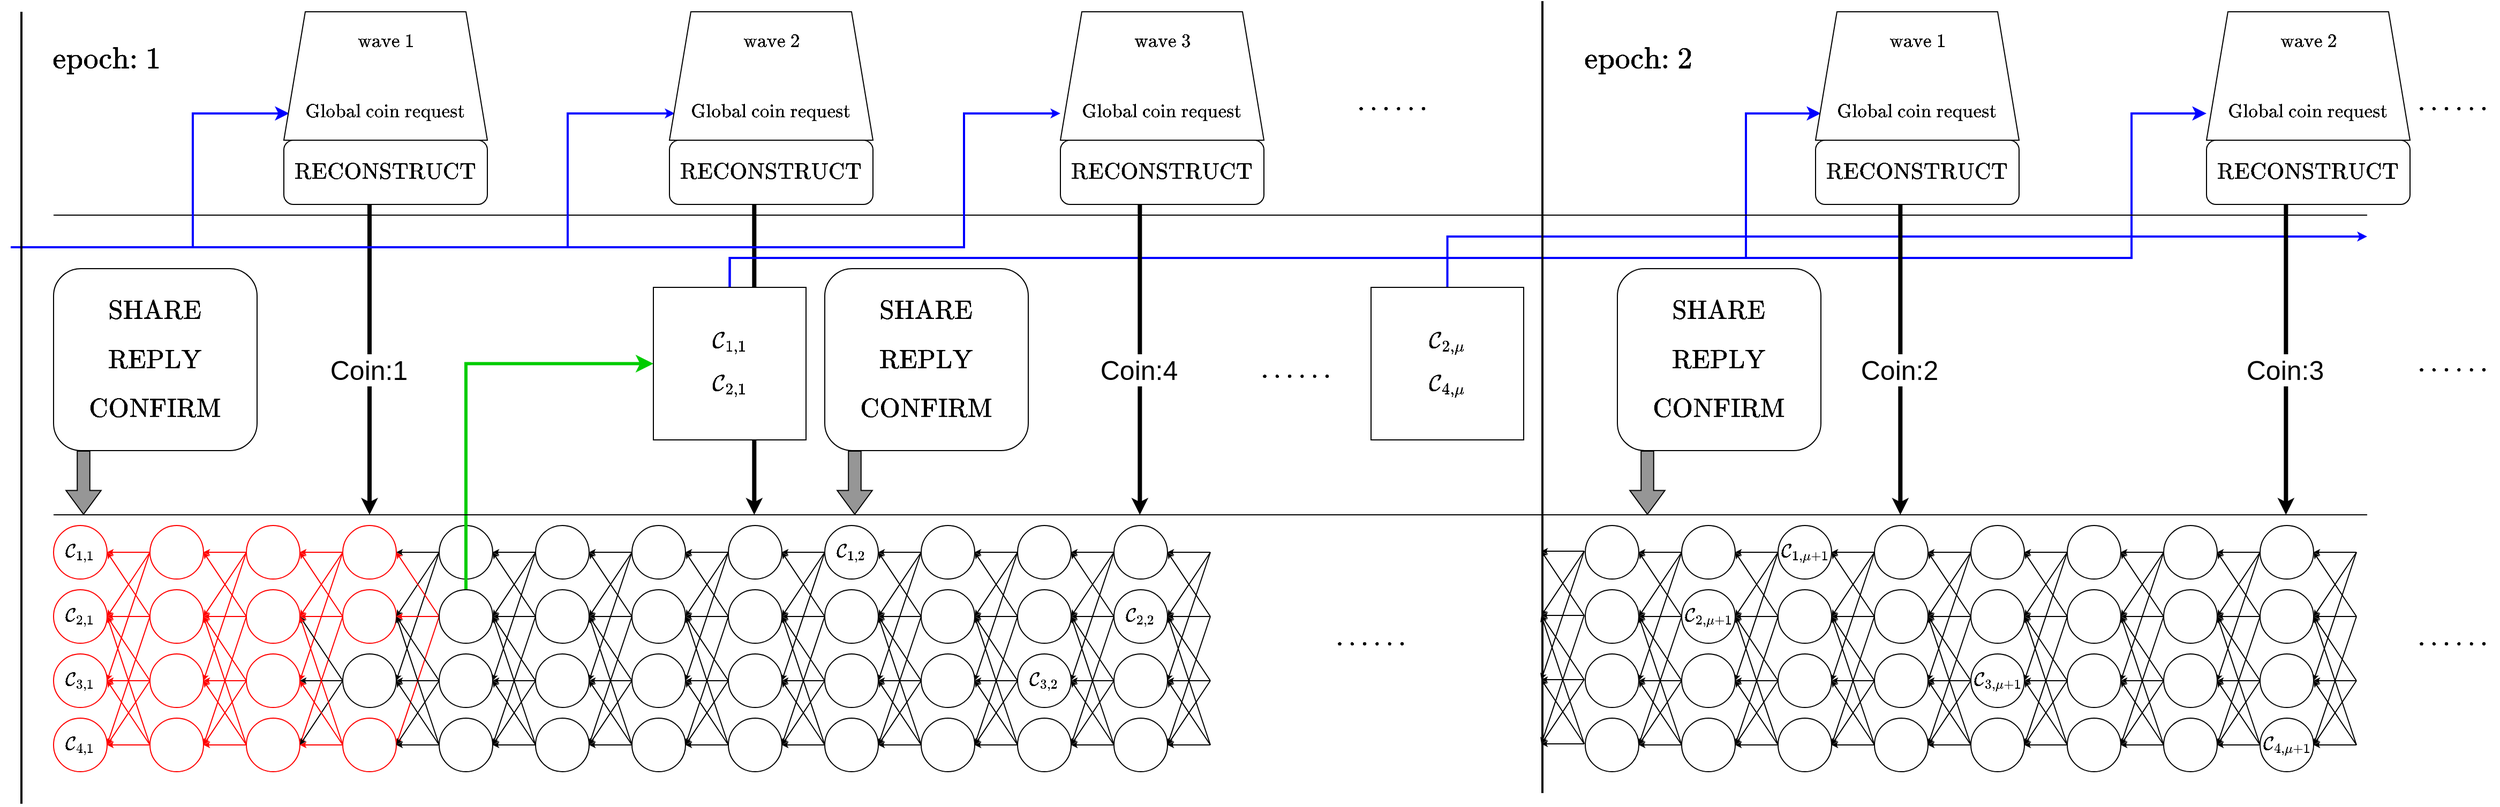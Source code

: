 <mxfile version="27.0.6">
  <diagram name="第 1 页" id="dAXQ_kilzwP7zxPQMB6D">
    <mxGraphModel dx="2426" dy="1476" grid="1" gridSize="10" guides="1" tooltips="1" connect="1" arrows="1" fold="1" page="1" pageScale="1" pageWidth="2827" pageHeight="1169" math="1" shadow="0">
      <root>
        <mxCell id="0" />
        <mxCell id="1" parent="0" />
        <mxCell id="o787PSLUNAjdwGnrUQ2a-671" style="shape=connector;rounded=0;orthogonalLoop=1;jettySize=auto;html=1;exitX=0.5;exitY=1;exitDx=0;exitDy=0;strokeColor=default;strokeWidth=4;align=center;verticalAlign=middle;fontFamily=Helvetica;fontSize=11;fontColor=default;labelBackgroundColor=default;startSize=3;endArrow=classic;endSize=3;" parent="1" edge="1">
          <mxGeometry relative="1" as="geometry">
            <mxPoint x="535" y="780.0" as="targetPoint" />
            <mxPoint x="535" y="490" as="sourcePoint" />
          </mxGeometry>
        </mxCell>
        <mxCell id="o787PSLUNAjdwGnrUQ2a-672" value="coin" style="edgeLabel;html=1;align=center;verticalAlign=middle;resizable=0;points=[];fontFamily=Helvetica;fontSize=11;fontColor=default;labelBackgroundColor=default;" parent="o787PSLUNAjdwGnrUQ2a-671" vertex="1" connectable="0">
          <mxGeometry x="0.038" y="-2" relative="1" as="geometry">
            <mxPoint y="1" as="offset" />
          </mxGeometry>
        </mxCell>
        <mxCell id="o787PSLUNAjdwGnrUQ2a-673" value="&lt;font&gt;Coin:1&lt;/font&gt;" style="edgeLabel;html=1;align=center;verticalAlign=middle;resizable=0;points=[];fontFamily=Helvetica;fontSize=25;fontColor=default;labelBackgroundColor=default;" parent="o787PSLUNAjdwGnrUQ2a-671" vertex="1" connectable="0">
          <mxGeometry x="0.059" y="-1" relative="1" as="geometry">
            <mxPoint as="offset" />
          </mxGeometry>
        </mxCell>
        <mxCell id="o787PSLUNAjdwGnrUQ2a-675" style="shape=connector;rounded=0;orthogonalLoop=1;jettySize=auto;html=1;exitX=0.5;exitY=1;exitDx=0;exitDy=0;strokeColor=default;strokeWidth=4;align=center;verticalAlign=middle;fontFamily=Helvetica;fontSize=11;fontColor=default;labelBackgroundColor=default;startSize=3;endArrow=classic;endSize=3;" parent="1" edge="1">
          <mxGeometry relative="1" as="geometry">
            <mxPoint x="894.17" y="780.0" as="targetPoint" />
            <mxPoint x="894.17" y="490" as="sourcePoint" />
          </mxGeometry>
        </mxCell>
        <mxCell id="o787PSLUNAjdwGnrUQ2a-676" value="coin" style="edgeLabel;html=1;align=center;verticalAlign=middle;resizable=0;points=[];fontFamily=Helvetica;fontSize=11;fontColor=default;labelBackgroundColor=default;" parent="o787PSLUNAjdwGnrUQ2a-675" vertex="1" connectable="0">
          <mxGeometry x="0.038" y="-2" relative="1" as="geometry">
            <mxPoint y="1" as="offset" />
          </mxGeometry>
        </mxCell>
        <mxCell id="o787PSLUNAjdwGnrUQ2a-677" value="&lt;font&gt;Coin&lt;/font&gt;" style="edgeLabel;html=1;align=center;verticalAlign=middle;resizable=0;points=[];fontFamily=Helvetica;fontSize=25;fontColor=default;labelBackgroundColor=default;" parent="o787PSLUNAjdwGnrUQ2a-675" vertex="1" connectable="0">
          <mxGeometry x="0.059" y="-1" relative="1" as="geometry">
            <mxPoint as="offset" />
          </mxGeometry>
        </mxCell>
        <mxCell id="o787PSLUNAjdwGnrUQ2a-276" value="&lt;span&gt;&lt;font style=&quot;font-size: 15px;&quot;&gt;$$\mathcal{C}_{1,1}$$&lt;/font&gt;&lt;/span&gt;" style="ellipse;whiteSpace=wrap;html=1;aspect=fixed;fontFamily=Helvetica;fontSize=13;fontColor=default;labelBackgroundColor=none;strokeColor=#FF0000;" parent="1" vertex="1">
          <mxGeometry x="240" y="790" width="50" height="50" as="geometry" />
        </mxCell>
        <mxCell id="o787PSLUNAjdwGnrUQ2a-277" value="&lt;span style=&quot;font-size: 15px;&quot;&gt;$$\mathcal{C}_{2,1}$$&lt;/span&gt;" style="ellipse;whiteSpace=wrap;html=1;aspect=fixed;fontFamily=Helvetica;fontSize=11;fontColor=default;labelBackgroundColor=none;strokeColor=#FF0000;" parent="1" vertex="1">
          <mxGeometry x="240" y="850" width="50" height="50" as="geometry" />
        </mxCell>
        <mxCell id="o787PSLUNAjdwGnrUQ2a-278" value="&lt;span style=&quot;font-size: 15px;&quot;&gt;$$\mathcal{C}_{3,1}$$&lt;/span&gt;" style="ellipse;whiteSpace=wrap;html=1;aspect=fixed;fontFamily=Helvetica;fontSize=11;fontColor=default;labelBackgroundColor=none;strokeColor=#FF0000;" parent="1" vertex="1">
          <mxGeometry x="240" y="910" width="50" height="50" as="geometry" />
        </mxCell>
        <mxCell id="o787PSLUNAjdwGnrUQ2a-279" value="&lt;span style=&quot;font-size: 15px;&quot;&gt;$$\mathcal{C}_{4,1}$$&lt;/span&gt;" style="ellipse;whiteSpace=wrap;html=1;aspect=fixed;fontFamily=Helvetica;fontSize=11;fontColor=default;labelBackgroundColor=none;strokeColor=#FF0000;" parent="1" vertex="1">
          <mxGeometry x="240" y="970" width="50" height="50" as="geometry" />
        </mxCell>
        <mxCell id="o787PSLUNAjdwGnrUQ2a-289" style="edgeStyle=none;shape=connector;curved=0;rounded=0;orthogonalLoop=1;jettySize=auto;html=1;exitX=0;exitY=0.5;exitDx=0;exitDy=0;entryX=1;entryY=0.5;entryDx=0;entryDy=0;strokeColor=#FF0000;align=center;verticalAlign=middle;fontFamily=Helvetica;fontSize=11;fontColor=default;labelBackgroundColor=default;startSize=3;endArrow=classic;endSize=3;" parent="1" source="o787PSLUNAjdwGnrUQ2a-280" target="o787PSLUNAjdwGnrUQ2a-276" edge="1">
          <mxGeometry relative="1" as="geometry" />
        </mxCell>
        <mxCell id="o787PSLUNAjdwGnrUQ2a-290" style="edgeStyle=none;shape=connector;curved=0;rounded=0;orthogonalLoop=1;jettySize=auto;html=1;exitX=0;exitY=0.5;exitDx=0;exitDy=0;entryX=1;entryY=0.5;entryDx=0;entryDy=0;strokeColor=#FF0000;align=center;verticalAlign=middle;fontFamily=Helvetica;fontSize=11;fontColor=default;labelBackgroundColor=default;startSize=3;endArrow=classic;endSize=3;" parent="1" source="o787PSLUNAjdwGnrUQ2a-280" target="o787PSLUNAjdwGnrUQ2a-277" edge="1">
          <mxGeometry relative="1" as="geometry" />
        </mxCell>
        <mxCell id="o787PSLUNAjdwGnrUQ2a-291" style="edgeStyle=none;shape=connector;curved=0;rounded=0;orthogonalLoop=1;jettySize=auto;html=1;exitX=0;exitY=0.5;exitDx=0;exitDy=0;entryX=1;entryY=0.5;entryDx=0;entryDy=0;strokeColor=#FF0000;align=center;verticalAlign=middle;fontFamily=Helvetica;fontSize=11;fontColor=default;labelBackgroundColor=default;startSize=3;endArrow=classic;endSize=3;" parent="1" source="o787PSLUNAjdwGnrUQ2a-280" target="o787PSLUNAjdwGnrUQ2a-278" edge="1">
          <mxGeometry relative="1" as="geometry" />
        </mxCell>
        <mxCell id="o787PSLUNAjdwGnrUQ2a-280" value="" style="ellipse;whiteSpace=wrap;html=1;aspect=fixed;fontFamily=Helvetica;fontSize=11;fontColor=default;labelBackgroundColor=default;strokeColor=#FF0000;" parent="1" vertex="1">
          <mxGeometry x="330" y="790" width="50" height="50" as="geometry" />
        </mxCell>
        <mxCell id="o787PSLUNAjdwGnrUQ2a-288" style="edgeStyle=none;shape=connector;curved=0;rounded=0;orthogonalLoop=1;jettySize=auto;html=1;exitX=0;exitY=0.5;exitDx=0;exitDy=0;strokeColor=#FF0000;align=center;verticalAlign=middle;fontFamily=Helvetica;fontSize=11;fontColor=default;labelBackgroundColor=default;startSize=3;endArrow=classic;endSize=3;" parent="1" source="o787PSLUNAjdwGnrUQ2a-281" edge="1">
          <mxGeometry relative="1" as="geometry">
            <mxPoint x="290" y="875" as="targetPoint" />
          </mxGeometry>
        </mxCell>
        <mxCell id="o787PSLUNAjdwGnrUQ2a-292" style="edgeStyle=none;shape=connector;curved=0;rounded=0;orthogonalLoop=1;jettySize=auto;html=1;exitX=0;exitY=0.5;exitDx=0;exitDy=0;entryX=1;entryY=0.5;entryDx=0;entryDy=0;strokeColor=#FF0000;align=center;verticalAlign=middle;fontFamily=Helvetica;fontSize=11;fontColor=default;labelBackgroundColor=default;startSize=3;endArrow=classic;endSize=3;" parent="1" source="o787PSLUNAjdwGnrUQ2a-281" target="o787PSLUNAjdwGnrUQ2a-276" edge="1">
          <mxGeometry relative="1" as="geometry" />
        </mxCell>
        <mxCell id="o787PSLUNAjdwGnrUQ2a-293" style="edgeStyle=none;shape=connector;curved=0;rounded=0;orthogonalLoop=1;jettySize=auto;html=1;exitX=0;exitY=0.5;exitDx=0;exitDy=0;entryX=1;entryY=0.5;entryDx=0;entryDy=0;strokeColor=#FF0000;align=center;verticalAlign=middle;fontFamily=Helvetica;fontSize=11;fontColor=default;labelBackgroundColor=default;startSize=3;endArrow=classic;endSize=3;" parent="1" source="o787PSLUNAjdwGnrUQ2a-281" target="o787PSLUNAjdwGnrUQ2a-279" edge="1">
          <mxGeometry relative="1" as="geometry" />
        </mxCell>
        <mxCell id="o787PSLUNAjdwGnrUQ2a-281" value="" style="ellipse;whiteSpace=wrap;html=1;aspect=fixed;fontFamily=Helvetica;fontSize=11;fontColor=default;labelBackgroundColor=default;strokeColor=#FF0000;" parent="1" vertex="1">
          <mxGeometry x="330" y="850" width="50" height="50" as="geometry" />
        </mxCell>
        <mxCell id="o787PSLUNAjdwGnrUQ2a-287" style="edgeStyle=none;shape=connector;curved=0;rounded=0;orthogonalLoop=1;jettySize=auto;html=1;exitX=0;exitY=0.5;exitDx=0;exitDy=0;strokeColor=#FF0000;align=center;verticalAlign=middle;fontFamily=Helvetica;fontSize=11;fontColor=default;labelBackgroundColor=default;startSize=3;endArrow=classic;endSize=3;" parent="1" source="o787PSLUNAjdwGnrUQ2a-282" edge="1">
          <mxGeometry relative="1" as="geometry">
            <mxPoint x="290" y="935" as="targetPoint" />
          </mxGeometry>
        </mxCell>
        <mxCell id="o787PSLUNAjdwGnrUQ2a-294" style="edgeStyle=none;shape=connector;curved=0;rounded=0;orthogonalLoop=1;jettySize=auto;html=1;exitX=0;exitY=0.5;exitDx=0;exitDy=0;entryX=1;entryY=0.5;entryDx=0;entryDy=0;strokeColor=#FF0000;align=center;verticalAlign=middle;fontFamily=Helvetica;fontSize=11;fontColor=default;labelBackgroundColor=default;startSize=3;endArrow=classic;endSize=3;" parent="1" source="o787PSLUNAjdwGnrUQ2a-282" target="o787PSLUNAjdwGnrUQ2a-277" edge="1">
          <mxGeometry relative="1" as="geometry" />
        </mxCell>
        <mxCell id="o787PSLUNAjdwGnrUQ2a-295" style="edgeStyle=none;shape=connector;curved=0;rounded=0;orthogonalLoop=1;jettySize=auto;html=1;exitX=0;exitY=0.5;exitDx=0;exitDy=0;entryX=1;entryY=0.5;entryDx=0;entryDy=0;strokeColor=#FF0000;align=center;verticalAlign=middle;fontFamily=Helvetica;fontSize=11;fontColor=default;labelBackgroundColor=default;startSize=3;endArrow=classic;endSize=3;" parent="1" source="o787PSLUNAjdwGnrUQ2a-282" target="o787PSLUNAjdwGnrUQ2a-279" edge="1">
          <mxGeometry relative="1" as="geometry" />
        </mxCell>
        <mxCell id="o787PSLUNAjdwGnrUQ2a-282" value="" style="ellipse;whiteSpace=wrap;html=1;aspect=fixed;fontFamily=Helvetica;fontSize=11;fontColor=default;labelBackgroundColor=default;strokeColor=#FF0000;" parent="1" vertex="1">
          <mxGeometry x="330" y="910" width="50" height="50" as="geometry" />
        </mxCell>
        <mxCell id="o787PSLUNAjdwGnrUQ2a-284" style="edgeStyle=none;shape=connector;rounded=0;orthogonalLoop=1;jettySize=auto;html=1;exitX=0;exitY=0.5;exitDx=0;exitDy=0;entryX=1;entryY=0.5;entryDx=0;entryDy=0;strokeColor=#FF0000;align=center;verticalAlign=middle;fontFamily=Helvetica;fontSize=11;fontColor=default;labelBackgroundColor=default;endArrow=classic;curved=0;endSize=3;startSize=3;" parent="1" source="o787PSLUNAjdwGnrUQ2a-283" target="o787PSLUNAjdwGnrUQ2a-279" edge="1">
          <mxGeometry relative="1" as="geometry" />
        </mxCell>
        <mxCell id="o787PSLUNAjdwGnrUQ2a-285" style="edgeStyle=none;shape=connector;curved=0;rounded=0;orthogonalLoop=1;jettySize=auto;html=1;exitX=0;exitY=0.5;exitDx=0;exitDy=0;entryX=1;entryY=0.5;entryDx=0;entryDy=0;strokeColor=#FF0000;align=center;verticalAlign=middle;fontFamily=Helvetica;fontSize=11;fontColor=default;labelBackgroundColor=default;startSize=3;endArrow=classic;endSize=3;" parent="1" source="o787PSLUNAjdwGnrUQ2a-283" target="o787PSLUNAjdwGnrUQ2a-278" edge="1">
          <mxGeometry relative="1" as="geometry" />
        </mxCell>
        <mxCell id="o787PSLUNAjdwGnrUQ2a-286" style="edgeStyle=none;shape=connector;curved=0;rounded=0;orthogonalLoop=1;jettySize=auto;html=1;exitX=0;exitY=0.5;exitDx=0;exitDy=0;entryX=1;entryY=0.5;entryDx=0;entryDy=0;strokeColor=#FF0000;align=center;verticalAlign=middle;fontFamily=Helvetica;fontSize=11;fontColor=default;labelBackgroundColor=default;startSize=3;endArrow=classic;endSize=3;" parent="1" source="o787PSLUNAjdwGnrUQ2a-283" target="o787PSLUNAjdwGnrUQ2a-277" edge="1">
          <mxGeometry relative="1" as="geometry" />
        </mxCell>
        <mxCell id="o787PSLUNAjdwGnrUQ2a-283" value="" style="ellipse;whiteSpace=wrap;html=1;aspect=fixed;fontFamily=Helvetica;fontSize=11;fontColor=default;labelBackgroundColor=default;strokeColor=#FF0000;" parent="1" vertex="1">
          <mxGeometry x="330" y="970" width="50" height="50" as="geometry" />
        </mxCell>
        <mxCell id="o787PSLUNAjdwGnrUQ2a-296" style="edgeStyle=none;shape=connector;curved=0;rounded=0;orthogonalLoop=1;jettySize=auto;html=1;exitX=0;exitY=0.5;exitDx=0;exitDy=0;entryX=1;entryY=0.5;entryDx=0;entryDy=0;strokeColor=#FF0000;align=center;verticalAlign=middle;fontFamily=Helvetica;fontSize=11;fontColor=default;labelBackgroundColor=default;startSize=3;endArrow=classic;endSize=3;" parent="1" source="o787PSLUNAjdwGnrUQ2a-299" edge="1">
          <mxGeometry relative="1" as="geometry">
            <mxPoint x="380" y="815" as="targetPoint" />
          </mxGeometry>
        </mxCell>
        <mxCell id="o787PSLUNAjdwGnrUQ2a-297" style="edgeStyle=none;shape=connector;curved=0;rounded=0;orthogonalLoop=1;jettySize=auto;html=1;exitX=0;exitY=0.5;exitDx=0;exitDy=0;entryX=1;entryY=0.5;entryDx=0;entryDy=0;strokeColor=#FF0000;align=center;verticalAlign=middle;fontFamily=Helvetica;fontSize=11;fontColor=default;labelBackgroundColor=default;startSize=3;endArrow=classic;endSize=3;" parent="1" source="o787PSLUNAjdwGnrUQ2a-299" edge="1">
          <mxGeometry relative="1" as="geometry">
            <mxPoint x="380" y="875" as="targetPoint" />
          </mxGeometry>
        </mxCell>
        <mxCell id="o787PSLUNAjdwGnrUQ2a-298" style="edgeStyle=none;shape=connector;curved=0;rounded=0;orthogonalLoop=1;jettySize=auto;html=1;exitX=0;exitY=0.5;exitDx=0;exitDy=0;entryX=1;entryY=0.5;entryDx=0;entryDy=0;strokeColor=#FF0000;align=center;verticalAlign=middle;fontFamily=Helvetica;fontSize=11;fontColor=default;labelBackgroundColor=default;startSize=3;endArrow=classic;endSize=3;" parent="1" source="o787PSLUNAjdwGnrUQ2a-299" edge="1">
          <mxGeometry relative="1" as="geometry">
            <mxPoint x="380" y="935" as="targetPoint" />
          </mxGeometry>
        </mxCell>
        <mxCell id="o787PSLUNAjdwGnrUQ2a-299" value="" style="ellipse;whiteSpace=wrap;html=1;aspect=fixed;fontFamily=Helvetica;fontSize=11;fontColor=default;labelBackgroundColor=default;strokeColor=#FF0000;" parent="1" vertex="1">
          <mxGeometry x="420" y="790" width="50" height="50" as="geometry" />
        </mxCell>
        <mxCell id="o787PSLUNAjdwGnrUQ2a-300" style="edgeStyle=none;shape=connector;curved=0;rounded=0;orthogonalLoop=1;jettySize=auto;html=1;exitX=0;exitY=0.5;exitDx=0;exitDy=0;strokeColor=#FF0000;align=center;verticalAlign=middle;fontFamily=Helvetica;fontSize=11;fontColor=default;labelBackgroundColor=default;startSize=3;endArrow=classic;endSize=3;" parent="1" source="o787PSLUNAjdwGnrUQ2a-303" edge="1">
          <mxGeometry relative="1" as="geometry">
            <mxPoint x="380" y="875" as="targetPoint" />
          </mxGeometry>
        </mxCell>
        <mxCell id="o787PSLUNAjdwGnrUQ2a-301" style="edgeStyle=none;shape=connector;curved=0;rounded=0;orthogonalLoop=1;jettySize=auto;html=1;exitX=0;exitY=0.5;exitDx=0;exitDy=0;entryX=1;entryY=0.5;entryDx=0;entryDy=0;strokeColor=#FF0000;align=center;verticalAlign=middle;fontFamily=Helvetica;fontSize=11;fontColor=default;labelBackgroundColor=default;startSize=3;endArrow=classic;endSize=3;" parent="1" source="o787PSLUNAjdwGnrUQ2a-303" edge="1">
          <mxGeometry relative="1" as="geometry">
            <mxPoint x="380" y="815" as="targetPoint" />
          </mxGeometry>
        </mxCell>
        <mxCell id="o787PSLUNAjdwGnrUQ2a-302" style="edgeStyle=none;shape=connector;curved=0;rounded=0;orthogonalLoop=1;jettySize=auto;html=1;exitX=0;exitY=0.5;exitDx=0;exitDy=0;entryX=1;entryY=0.5;entryDx=0;entryDy=0;strokeColor=#FF0000;align=center;verticalAlign=middle;fontFamily=Helvetica;fontSize=11;fontColor=default;labelBackgroundColor=default;startSize=3;endArrow=classic;endSize=3;" parent="1" source="o787PSLUNAjdwGnrUQ2a-303" edge="1">
          <mxGeometry relative="1" as="geometry">
            <mxPoint x="380" y="995" as="targetPoint" />
          </mxGeometry>
        </mxCell>
        <mxCell id="o787PSLUNAjdwGnrUQ2a-303" value="" style="ellipse;whiteSpace=wrap;html=1;aspect=fixed;fontFamily=Helvetica;fontSize=11;fontColor=default;labelBackgroundColor=default;strokeColor=#FF0000;" parent="1" vertex="1">
          <mxGeometry x="420" y="850" width="50" height="50" as="geometry" />
        </mxCell>
        <mxCell id="o787PSLUNAjdwGnrUQ2a-304" style="edgeStyle=none;shape=connector;curved=0;rounded=0;orthogonalLoop=1;jettySize=auto;html=1;exitX=0;exitY=0.5;exitDx=0;exitDy=0;strokeColor=#FF0000;align=center;verticalAlign=middle;fontFamily=Helvetica;fontSize=11;fontColor=default;labelBackgroundColor=default;startSize=3;endArrow=classic;endSize=3;" parent="1" source="o787PSLUNAjdwGnrUQ2a-307" edge="1">
          <mxGeometry relative="1" as="geometry">
            <mxPoint x="380" y="935" as="targetPoint" />
          </mxGeometry>
        </mxCell>
        <mxCell id="o787PSLUNAjdwGnrUQ2a-305" style="edgeStyle=none;shape=connector;curved=0;rounded=0;orthogonalLoop=1;jettySize=auto;html=1;exitX=0;exitY=0.5;exitDx=0;exitDy=0;entryX=1;entryY=0.5;entryDx=0;entryDy=0;strokeColor=#FF0000;align=center;verticalAlign=middle;fontFamily=Helvetica;fontSize=11;fontColor=default;labelBackgroundColor=default;startSize=3;endArrow=classic;endSize=3;" parent="1" source="o787PSLUNAjdwGnrUQ2a-307" edge="1">
          <mxGeometry relative="1" as="geometry">
            <mxPoint x="380" y="875" as="targetPoint" />
          </mxGeometry>
        </mxCell>
        <mxCell id="o787PSLUNAjdwGnrUQ2a-306" style="edgeStyle=none;shape=connector;curved=0;rounded=0;orthogonalLoop=1;jettySize=auto;html=1;exitX=0;exitY=0.5;exitDx=0;exitDy=0;entryX=1;entryY=0.5;entryDx=0;entryDy=0;strokeColor=#FF0000;align=center;verticalAlign=middle;fontFamily=Helvetica;fontSize=11;fontColor=default;labelBackgroundColor=default;startSize=3;endArrow=classic;endSize=3;" parent="1" source="o787PSLUNAjdwGnrUQ2a-307" edge="1">
          <mxGeometry relative="1" as="geometry">
            <mxPoint x="380" y="995" as="targetPoint" />
          </mxGeometry>
        </mxCell>
        <mxCell id="o787PSLUNAjdwGnrUQ2a-307" value="" style="ellipse;whiteSpace=wrap;html=1;aspect=fixed;fontFamily=Helvetica;fontSize=11;fontColor=default;labelBackgroundColor=default;strokeColor=#FF0000;" parent="1" vertex="1">
          <mxGeometry x="420" y="910" width="50" height="50" as="geometry" />
        </mxCell>
        <mxCell id="o787PSLUNAjdwGnrUQ2a-308" style="edgeStyle=none;shape=connector;rounded=0;orthogonalLoop=1;jettySize=auto;html=1;exitX=0;exitY=0.5;exitDx=0;exitDy=0;entryX=1;entryY=0.5;entryDx=0;entryDy=0;strokeColor=#FF0000;align=center;verticalAlign=middle;fontFamily=Helvetica;fontSize=11;fontColor=default;labelBackgroundColor=default;endArrow=classic;curved=0;endSize=3;startSize=3;" parent="1" source="o787PSLUNAjdwGnrUQ2a-311" edge="1">
          <mxGeometry relative="1" as="geometry">
            <mxPoint x="380" y="995" as="targetPoint" />
          </mxGeometry>
        </mxCell>
        <mxCell id="o787PSLUNAjdwGnrUQ2a-309" style="edgeStyle=none;shape=connector;curved=0;rounded=0;orthogonalLoop=1;jettySize=auto;html=1;exitX=0;exitY=0.5;exitDx=0;exitDy=0;entryX=1;entryY=0.5;entryDx=0;entryDy=0;strokeColor=#FF0000;align=center;verticalAlign=middle;fontFamily=Helvetica;fontSize=11;fontColor=default;labelBackgroundColor=default;startSize=3;endArrow=classic;endSize=3;" parent="1" source="o787PSLUNAjdwGnrUQ2a-311" edge="1">
          <mxGeometry relative="1" as="geometry">
            <mxPoint x="380" y="935" as="targetPoint" />
          </mxGeometry>
        </mxCell>
        <mxCell id="o787PSLUNAjdwGnrUQ2a-310" style="edgeStyle=none;shape=connector;curved=0;rounded=0;orthogonalLoop=1;jettySize=auto;html=1;exitX=0;exitY=0.5;exitDx=0;exitDy=0;entryX=1;entryY=0.5;entryDx=0;entryDy=0;strokeColor=#FF0000;align=center;verticalAlign=middle;fontFamily=Helvetica;fontSize=11;fontColor=default;labelBackgroundColor=default;startSize=3;endArrow=classic;endSize=3;" parent="1" source="o787PSLUNAjdwGnrUQ2a-311" edge="1">
          <mxGeometry relative="1" as="geometry">
            <mxPoint x="380" y="875" as="targetPoint" />
          </mxGeometry>
        </mxCell>
        <mxCell id="o787PSLUNAjdwGnrUQ2a-311" value="" style="ellipse;whiteSpace=wrap;html=1;aspect=fixed;fontFamily=Helvetica;fontSize=11;fontColor=default;labelBackgroundColor=default;strokeColor=#FF0000;" parent="1" vertex="1">
          <mxGeometry x="420" y="970" width="50" height="50" as="geometry" />
        </mxCell>
        <mxCell id="o787PSLUNAjdwGnrUQ2a-312" style="edgeStyle=none;shape=connector;curved=0;rounded=0;orthogonalLoop=1;jettySize=auto;html=1;exitX=0;exitY=0.5;exitDx=0;exitDy=0;entryX=1;entryY=0.5;entryDx=0;entryDy=0;strokeColor=#FF0000;align=center;verticalAlign=middle;fontFamily=Helvetica;fontSize=11;fontColor=default;labelBackgroundColor=default;startSize=3;endArrow=classic;endSize=3;" parent="1" source="o787PSLUNAjdwGnrUQ2a-315" edge="1">
          <mxGeometry relative="1" as="geometry">
            <mxPoint x="470" y="815" as="targetPoint" />
          </mxGeometry>
        </mxCell>
        <mxCell id="o787PSLUNAjdwGnrUQ2a-313" style="edgeStyle=none;shape=connector;curved=0;rounded=0;orthogonalLoop=1;jettySize=auto;html=1;exitX=0;exitY=0.5;exitDx=0;exitDy=0;entryX=1;entryY=0.5;entryDx=0;entryDy=0;strokeColor=#FF0000;align=center;verticalAlign=middle;fontFamily=Helvetica;fontSize=11;fontColor=default;labelBackgroundColor=default;startSize=3;endArrow=classic;endSize=3;" parent="1" source="o787PSLUNAjdwGnrUQ2a-315" edge="1">
          <mxGeometry relative="1" as="geometry">
            <mxPoint x="470" y="875" as="targetPoint" />
          </mxGeometry>
        </mxCell>
        <mxCell id="o787PSLUNAjdwGnrUQ2a-314" style="edgeStyle=none;shape=connector;curved=0;rounded=0;orthogonalLoop=1;jettySize=auto;html=1;exitX=0;exitY=0.5;exitDx=0;exitDy=0;entryX=1;entryY=0.5;entryDx=0;entryDy=0;strokeColor=#FF0000;align=center;verticalAlign=middle;fontFamily=Helvetica;fontSize=11;fontColor=default;labelBackgroundColor=default;startSize=3;endArrow=classic;endSize=3;" parent="1" source="o787PSLUNAjdwGnrUQ2a-315" edge="1">
          <mxGeometry relative="1" as="geometry">
            <mxPoint x="470" y="935" as="targetPoint" />
          </mxGeometry>
        </mxCell>
        <mxCell id="o787PSLUNAjdwGnrUQ2a-315" value="" style="ellipse;whiteSpace=wrap;html=1;aspect=fixed;fontFamily=Helvetica;fontSize=11;fontColor=default;labelBackgroundColor=default;strokeColor=#FF0000;" parent="1" vertex="1">
          <mxGeometry x="510" y="790" width="50" height="50" as="geometry" />
        </mxCell>
        <mxCell id="o787PSLUNAjdwGnrUQ2a-316" style="edgeStyle=none;shape=connector;curved=0;rounded=0;orthogonalLoop=1;jettySize=auto;html=1;exitX=0;exitY=0.5;exitDx=0;exitDy=0;strokeColor=#FF0000;align=center;verticalAlign=middle;fontFamily=Helvetica;fontSize=11;fontColor=default;labelBackgroundColor=default;startSize=3;endArrow=classic;endSize=3;" parent="1" source="o787PSLUNAjdwGnrUQ2a-319" edge="1">
          <mxGeometry relative="1" as="geometry">
            <mxPoint x="470" y="875" as="targetPoint" />
          </mxGeometry>
        </mxCell>
        <mxCell id="o787PSLUNAjdwGnrUQ2a-317" style="edgeStyle=none;shape=connector;curved=0;rounded=0;orthogonalLoop=1;jettySize=auto;html=1;exitX=0;exitY=0.5;exitDx=0;exitDy=0;entryX=1;entryY=0.5;entryDx=0;entryDy=0;strokeColor=#FF0000;align=center;verticalAlign=middle;fontFamily=Helvetica;fontSize=11;fontColor=default;labelBackgroundColor=default;startSize=3;endArrow=classic;endSize=3;" parent="1" source="o787PSLUNAjdwGnrUQ2a-319" edge="1">
          <mxGeometry relative="1" as="geometry">
            <mxPoint x="470" y="815" as="targetPoint" />
          </mxGeometry>
        </mxCell>
        <mxCell id="o787PSLUNAjdwGnrUQ2a-318" style="edgeStyle=none;shape=connector;curved=0;rounded=0;orthogonalLoop=1;jettySize=auto;html=1;exitX=0;exitY=0.5;exitDx=0;exitDy=0;entryX=1;entryY=0.5;entryDx=0;entryDy=0;strokeColor=#FF0000;align=center;verticalAlign=middle;fontFamily=Helvetica;fontSize=11;fontColor=default;labelBackgroundColor=default;startSize=3;endArrow=classic;endSize=3;" parent="1" source="o787PSLUNAjdwGnrUQ2a-319" edge="1">
          <mxGeometry relative="1" as="geometry">
            <mxPoint x="470" y="995" as="targetPoint" />
          </mxGeometry>
        </mxCell>
        <mxCell id="o787PSLUNAjdwGnrUQ2a-319" value="" style="ellipse;whiteSpace=wrap;html=1;aspect=fixed;fontFamily=Helvetica;fontSize=11;fontColor=default;labelBackgroundColor=default;strokeColor=#FF0000;" parent="1" vertex="1">
          <mxGeometry x="510" y="850" width="50" height="50" as="geometry" />
        </mxCell>
        <mxCell id="o787PSLUNAjdwGnrUQ2a-320" style="edgeStyle=none;shape=connector;curved=0;rounded=0;orthogonalLoop=1;jettySize=auto;html=1;exitX=0;exitY=0.5;exitDx=0;exitDy=0;strokeColor=default;align=center;verticalAlign=middle;fontFamily=Helvetica;fontSize=11;fontColor=default;labelBackgroundColor=default;startSize=3;endArrow=classic;endSize=3;" parent="1" source="o787PSLUNAjdwGnrUQ2a-323" edge="1">
          <mxGeometry relative="1" as="geometry">
            <mxPoint x="470" y="935" as="targetPoint" />
          </mxGeometry>
        </mxCell>
        <mxCell id="o787PSLUNAjdwGnrUQ2a-321" style="edgeStyle=none;shape=connector;curved=0;rounded=0;orthogonalLoop=1;jettySize=auto;html=1;exitX=0;exitY=0.5;exitDx=0;exitDy=0;entryX=1;entryY=0.5;entryDx=0;entryDy=0;strokeColor=default;align=center;verticalAlign=middle;fontFamily=Helvetica;fontSize=11;fontColor=default;labelBackgroundColor=default;startSize=3;endArrow=classic;endSize=3;" parent="1" source="o787PSLUNAjdwGnrUQ2a-323" edge="1">
          <mxGeometry relative="1" as="geometry">
            <mxPoint x="470" y="875" as="targetPoint" />
          </mxGeometry>
        </mxCell>
        <mxCell id="o787PSLUNAjdwGnrUQ2a-322" style="edgeStyle=none;shape=connector;curved=0;rounded=0;orthogonalLoop=1;jettySize=auto;html=1;exitX=0;exitY=0.5;exitDx=0;exitDy=0;entryX=1;entryY=0.5;entryDx=0;entryDy=0;strokeColor=default;align=center;verticalAlign=middle;fontFamily=Helvetica;fontSize=11;fontColor=default;labelBackgroundColor=default;startSize=3;endArrow=classic;endSize=3;" parent="1" source="o787PSLUNAjdwGnrUQ2a-323" edge="1">
          <mxGeometry relative="1" as="geometry">
            <mxPoint x="470" y="995" as="targetPoint" />
          </mxGeometry>
        </mxCell>
        <mxCell id="o787PSLUNAjdwGnrUQ2a-323" value="" style="ellipse;whiteSpace=wrap;html=1;aspect=fixed;fontFamily=Helvetica;fontSize=11;fontColor=default;labelBackgroundColor=default;" parent="1" vertex="1">
          <mxGeometry x="510" y="910" width="50" height="50" as="geometry" />
        </mxCell>
        <mxCell id="o787PSLUNAjdwGnrUQ2a-324" style="edgeStyle=none;shape=connector;rounded=0;orthogonalLoop=1;jettySize=auto;html=1;exitX=0;exitY=0.5;exitDx=0;exitDy=0;entryX=1;entryY=0.5;entryDx=0;entryDy=0;strokeColor=#FF0000;align=center;verticalAlign=middle;fontFamily=Helvetica;fontSize=11;fontColor=default;labelBackgroundColor=default;endArrow=classic;curved=0;endSize=3;startSize=3;" parent="1" source="o787PSLUNAjdwGnrUQ2a-327" edge="1">
          <mxGeometry relative="1" as="geometry">
            <mxPoint x="470" y="995" as="targetPoint" />
          </mxGeometry>
        </mxCell>
        <mxCell id="o787PSLUNAjdwGnrUQ2a-325" style="edgeStyle=none;shape=connector;curved=0;rounded=0;orthogonalLoop=1;jettySize=auto;html=1;exitX=0;exitY=0.5;exitDx=0;exitDy=0;entryX=1;entryY=0.5;entryDx=0;entryDy=0;strokeColor=#FF0000;align=center;verticalAlign=middle;fontFamily=Helvetica;fontSize=11;fontColor=default;labelBackgroundColor=default;startSize=3;endArrow=classic;endSize=3;" parent="1" source="o787PSLUNAjdwGnrUQ2a-327" edge="1">
          <mxGeometry relative="1" as="geometry">
            <mxPoint x="470" y="935" as="targetPoint" />
          </mxGeometry>
        </mxCell>
        <mxCell id="o787PSLUNAjdwGnrUQ2a-326" style="edgeStyle=none;shape=connector;curved=0;rounded=0;orthogonalLoop=1;jettySize=auto;html=1;exitX=0;exitY=0.5;exitDx=0;exitDy=0;entryX=1;entryY=0.5;entryDx=0;entryDy=0;strokeColor=#FF0000;align=center;verticalAlign=middle;fontFamily=Helvetica;fontSize=11;fontColor=default;labelBackgroundColor=default;startSize=3;endArrow=classic;endSize=3;" parent="1" source="o787PSLUNAjdwGnrUQ2a-327" edge="1">
          <mxGeometry relative="1" as="geometry">
            <mxPoint x="470" y="875" as="targetPoint" />
          </mxGeometry>
        </mxCell>
        <mxCell id="o787PSLUNAjdwGnrUQ2a-327" value="" style="ellipse;whiteSpace=wrap;html=1;aspect=fixed;fontFamily=Helvetica;fontSize=11;fontColor=default;labelBackgroundColor=default;strokeColor=#FF0000;" parent="1" vertex="1">
          <mxGeometry x="510" y="970" width="50" height="50" as="geometry" />
        </mxCell>
        <mxCell id="o787PSLUNAjdwGnrUQ2a-328" style="edgeStyle=none;shape=connector;curved=0;rounded=0;orthogonalLoop=1;jettySize=auto;html=1;exitX=0;exitY=0.5;exitDx=0;exitDy=0;entryX=1;entryY=0.5;entryDx=0;entryDy=0;strokeColor=default;align=center;verticalAlign=middle;fontFamily=Helvetica;fontSize=11;fontColor=default;labelBackgroundColor=default;startSize=3;endArrow=classic;endSize=3;" parent="1" edge="1">
          <mxGeometry relative="1" as="geometry">
            <mxPoint x="560" y="815" as="targetPoint" />
            <mxPoint x="600.0" y="815" as="sourcePoint" />
          </mxGeometry>
        </mxCell>
        <mxCell id="o787PSLUNAjdwGnrUQ2a-329" style="edgeStyle=none;shape=connector;curved=0;rounded=0;orthogonalLoop=1;jettySize=auto;html=1;exitX=0;exitY=0.5;exitDx=0;exitDy=0;entryX=1;entryY=0.5;entryDx=0;entryDy=0;strokeColor=default;align=center;verticalAlign=middle;fontFamily=Helvetica;fontSize=11;fontColor=default;labelBackgroundColor=default;startSize=3;endArrow=classic;endSize=3;" parent="1" edge="1">
          <mxGeometry relative="1" as="geometry">
            <mxPoint x="560" y="875" as="targetPoint" />
            <mxPoint x="600.0" y="815" as="sourcePoint" />
          </mxGeometry>
        </mxCell>
        <mxCell id="o787PSLUNAjdwGnrUQ2a-330" style="edgeStyle=none;shape=connector;curved=0;rounded=0;orthogonalLoop=1;jettySize=auto;html=1;exitX=0;exitY=0.5;exitDx=0;exitDy=0;entryX=1;entryY=0.5;entryDx=0;entryDy=0;strokeColor=default;align=center;verticalAlign=middle;fontFamily=Helvetica;fontSize=11;fontColor=default;labelBackgroundColor=default;startSize=3;endArrow=classic;endSize=3;" parent="1" edge="1">
          <mxGeometry relative="1" as="geometry">
            <mxPoint x="560" y="935" as="targetPoint" />
            <mxPoint x="600.0" y="815" as="sourcePoint" />
          </mxGeometry>
        </mxCell>
        <mxCell id="o787PSLUNAjdwGnrUQ2a-332" style="edgeStyle=none;shape=connector;curved=0;rounded=0;orthogonalLoop=1;jettySize=auto;html=1;exitX=0;exitY=0.5;exitDx=0;exitDy=0;strokeColor=#FF0000;align=center;verticalAlign=middle;fontFamily=Helvetica;fontSize=11;fontColor=default;labelBackgroundColor=default;startSize=3;endArrow=classic;endSize=3;" parent="1" edge="1">
          <mxGeometry relative="1" as="geometry">
            <mxPoint x="560" y="875" as="targetPoint" />
            <mxPoint x="600.0" y="875" as="sourcePoint" />
          </mxGeometry>
        </mxCell>
        <mxCell id="o787PSLUNAjdwGnrUQ2a-333" style="edgeStyle=none;shape=connector;curved=0;rounded=0;orthogonalLoop=1;jettySize=auto;html=1;exitX=0;exitY=0.5;exitDx=0;exitDy=0;entryX=1;entryY=0.5;entryDx=0;entryDy=0;strokeColor=#FF0000;align=center;verticalAlign=middle;fontFamily=Helvetica;fontSize=11;fontColor=default;labelBackgroundColor=default;startSize=3;endArrow=classic;endSize=3;fillColor=#FF0000;" parent="1" edge="1">
          <mxGeometry relative="1" as="geometry">
            <mxPoint x="560" y="815" as="targetPoint" />
            <mxPoint x="600.0" y="875" as="sourcePoint" />
          </mxGeometry>
        </mxCell>
        <mxCell id="o787PSLUNAjdwGnrUQ2a-334" style="edgeStyle=none;shape=connector;curved=0;rounded=0;orthogonalLoop=1;jettySize=auto;html=1;exitX=0;exitY=0.5;exitDx=0;exitDy=0;entryX=1;entryY=0.5;entryDx=0;entryDy=0;strokeColor=#FF0000;align=center;verticalAlign=middle;fontFamily=Helvetica;fontSize=11;fontColor=default;labelBackgroundColor=default;startSize=3;endArrow=classic;endSize=3;" parent="1" edge="1">
          <mxGeometry relative="1" as="geometry">
            <mxPoint x="560" y="995" as="targetPoint" />
            <mxPoint x="600.0" y="875" as="sourcePoint" />
          </mxGeometry>
        </mxCell>
        <mxCell id="o787PSLUNAjdwGnrUQ2a-336" style="edgeStyle=none;shape=connector;curved=0;rounded=0;orthogonalLoop=1;jettySize=auto;html=1;exitX=0;exitY=0.5;exitDx=0;exitDy=0;strokeColor=default;align=center;verticalAlign=middle;fontFamily=Helvetica;fontSize=11;fontColor=default;labelBackgroundColor=default;startSize=3;endArrow=classic;endSize=3;" parent="1" edge="1">
          <mxGeometry relative="1" as="geometry">
            <mxPoint x="560" y="935" as="targetPoint" />
            <mxPoint x="600.0" y="935" as="sourcePoint" />
          </mxGeometry>
        </mxCell>
        <mxCell id="o787PSLUNAjdwGnrUQ2a-337" style="edgeStyle=none;shape=connector;curved=0;rounded=0;orthogonalLoop=1;jettySize=auto;html=1;exitX=0;exitY=0.5;exitDx=0;exitDy=0;entryX=1;entryY=0.5;entryDx=0;entryDy=0;strokeColor=default;align=center;verticalAlign=middle;fontFamily=Helvetica;fontSize=11;fontColor=default;labelBackgroundColor=default;startSize=3;endArrow=classic;endSize=3;" parent="1" edge="1">
          <mxGeometry relative="1" as="geometry">
            <mxPoint x="560" y="875" as="targetPoint" />
            <mxPoint x="600.0" y="935" as="sourcePoint" />
          </mxGeometry>
        </mxCell>
        <mxCell id="o787PSLUNAjdwGnrUQ2a-338" style="edgeStyle=none;shape=connector;curved=0;rounded=0;orthogonalLoop=1;jettySize=auto;html=1;exitX=0;exitY=0.5;exitDx=0;exitDy=0;entryX=1;entryY=0.5;entryDx=0;entryDy=0;strokeColor=default;align=center;verticalAlign=middle;fontFamily=Helvetica;fontSize=11;fontColor=default;labelBackgroundColor=default;startSize=3;endArrow=classic;endSize=3;" parent="1" edge="1">
          <mxGeometry relative="1" as="geometry">
            <mxPoint x="560" y="995" as="targetPoint" />
            <mxPoint x="600.0" y="935" as="sourcePoint" />
          </mxGeometry>
        </mxCell>
        <mxCell id="o787PSLUNAjdwGnrUQ2a-340" style="edgeStyle=none;shape=connector;rounded=0;orthogonalLoop=1;jettySize=auto;html=1;exitX=0;exitY=0.5;exitDx=0;exitDy=0;entryX=1;entryY=0.5;entryDx=0;entryDy=0;strokeColor=default;align=center;verticalAlign=middle;fontFamily=Helvetica;fontSize=11;fontColor=default;labelBackgroundColor=default;endArrow=classic;curved=0;endSize=3;startSize=3;" parent="1" edge="1">
          <mxGeometry relative="1" as="geometry">
            <mxPoint x="560" y="995" as="targetPoint" />
            <mxPoint x="600.0" y="995" as="sourcePoint" />
          </mxGeometry>
        </mxCell>
        <mxCell id="o787PSLUNAjdwGnrUQ2a-341" style="edgeStyle=none;shape=connector;curved=0;rounded=0;orthogonalLoop=1;jettySize=auto;html=1;exitX=0;exitY=0.5;exitDx=0;exitDy=0;entryX=1;entryY=0.5;entryDx=0;entryDy=0;strokeColor=default;align=center;verticalAlign=middle;fontFamily=Helvetica;fontSize=11;fontColor=default;labelBackgroundColor=default;startSize=3;endArrow=classic;endSize=3;" parent="1" edge="1">
          <mxGeometry relative="1" as="geometry">
            <mxPoint x="560" y="935" as="targetPoint" />
            <mxPoint x="600.0" y="995" as="sourcePoint" />
          </mxGeometry>
        </mxCell>
        <mxCell id="o787PSLUNAjdwGnrUQ2a-342" style="edgeStyle=none;shape=connector;curved=0;rounded=0;orthogonalLoop=1;jettySize=auto;html=1;exitX=0;exitY=0.5;exitDx=0;exitDy=0;entryX=1;entryY=0.5;entryDx=0;entryDy=0;strokeColor=default;align=center;verticalAlign=middle;fontFamily=Helvetica;fontSize=11;fontColor=default;labelBackgroundColor=default;startSize=3;endArrow=classic;endSize=3;" parent="1" edge="1">
          <mxGeometry relative="1" as="geometry">
            <mxPoint x="560" y="875" as="targetPoint" />
            <mxPoint x="600.0" y="995" as="sourcePoint" />
          </mxGeometry>
        </mxCell>
        <mxCell id="o787PSLUNAjdwGnrUQ2a-360" value="" style="ellipse;whiteSpace=wrap;html=1;aspect=fixed;fontFamily=Helvetica;fontSize=11;fontColor=default;labelBackgroundColor=default;" parent="1" vertex="1">
          <mxGeometry x="600" y="790" width="50" height="50" as="geometry" />
        </mxCell>
        <mxCell id="o787PSLUNAjdwGnrUQ2a-652" style="edgeStyle=orthogonalEdgeStyle;shape=connector;rounded=0;orthogonalLoop=1;jettySize=auto;html=1;exitX=0.5;exitY=0;exitDx=0;exitDy=0;entryX=0;entryY=0.5;entryDx=0;entryDy=0;strokeColor=#00CC00;align=center;verticalAlign=middle;fontFamily=Helvetica;fontSize=11;fontColor=default;labelBackgroundColor=default;startSize=7;endArrow=classic;endSize=7;strokeWidth=3;" parent="1" source="o787PSLUNAjdwGnrUQ2a-361" target="o787PSLUNAjdwGnrUQ2a-425" edge="1">
          <mxGeometry relative="1" as="geometry" />
        </mxCell>
        <mxCell id="o787PSLUNAjdwGnrUQ2a-361" value="" style="ellipse;whiteSpace=wrap;html=1;aspect=fixed;fontFamily=Helvetica;fontSize=11;fontColor=default;labelBackgroundColor=default;" parent="1" vertex="1">
          <mxGeometry x="600" y="850" width="50" height="50" as="geometry" />
        </mxCell>
        <mxCell id="o787PSLUNAjdwGnrUQ2a-362" value="" style="ellipse;whiteSpace=wrap;html=1;aspect=fixed;fontFamily=Helvetica;fontSize=11;fontColor=default;labelBackgroundColor=default;" parent="1" vertex="1">
          <mxGeometry x="600" y="910" width="50" height="50" as="geometry" />
        </mxCell>
        <mxCell id="o787PSLUNAjdwGnrUQ2a-363" value="" style="ellipse;whiteSpace=wrap;html=1;aspect=fixed;fontFamily=Helvetica;fontSize=11;fontColor=default;labelBackgroundColor=default;" parent="1" vertex="1">
          <mxGeometry x="600" y="970" width="50" height="50" as="geometry" />
        </mxCell>
        <mxCell id="o787PSLUNAjdwGnrUQ2a-364" style="edgeStyle=none;shape=connector;curved=0;rounded=0;orthogonalLoop=1;jettySize=auto;html=1;exitX=0;exitY=0.5;exitDx=0;exitDy=0;entryX=1;entryY=0.5;entryDx=0;entryDy=0;strokeColor=default;align=center;verticalAlign=middle;fontFamily=Helvetica;fontSize=11;fontColor=default;labelBackgroundColor=default;startSize=3;endArrow=classic;endSize=3;" parent="1" source="o787PSLUNAjdwGnrUQ2a-367" target="o787PSLUNAjdwGnrUQ2a-360" edge="1">
          <mxGeometry relative="1" as="geometry" />
        </mxCell>
        <mxCell id="o787PSLUNAjdwGnrUQ2a-365" style="edgeStyle=none;shape=connector;curved=0;rounded=0;orthogonalLoop=1;jettySize=auto;html=1;exitX=0;exitY=0.5;exitDx=0;exitDy=0;entryX=1;entryY=0.5;entryDx=0;entryDy=0;strokeColor=default;align=center;verticalAlign=middle;fontFamily=Helvetica;fontSize=11;fontColor=default;labelBackgroundColor=default;startSize=3;endArrow=classic;endSize=3;" parent="1" source="o787PSLUNAjdwGnrUQ2a-367" target="o787PSLUNAjdwGnrUQ2a-361" edge="1">
          <mxGeometry relative="1" as="geometry" />
        </mxCell>
        <mxCell id="o787PSLUNAjdwGnrUQ2a-366" style="edgeStyle=none;shape=connector;curved=0;rounded=0;orthogonalLoop=1;jettySize=auto;html=1;exitX=0;exitY=0.5;exitDx=0;exitDy=0;entryX=1;entryY=0.5;entryDx=0;entryDy=0;strokeColor=default;align=center;verticalAlign=middle;fontFamily=Helvetica;fontSize=11;fontColor=default;labelBackgroundColor=default;startSize=3;endArrow=classic;endSize=3;" parent="1" source="o787PSLUNAjdwGnrUQ2a-367" target="o787PSLUNAjdwGnrUQ2a-362" edge="1">
          <mxGeometry relative="1" as="geometry" />
        </mxCell>
        <mxCell id="o787PSLUNAjdwGnrUQ2a-367" value="" style="ellipse;whiteSpace=wrap;html=1;aspect=fixed;fontFamily=Helvetica;fontSize=11;fontColor=default;labelBackgroundColor=default;" parent="1" vertex="1">
          <mxGeometry x="690" y="790" width="50" height="50" as="geometry" />
        </mxCell>
        <mxCell id="o787PSLUNAjdwGnrUQ2a-368" style="edgeStyle=none;shape=connector;curved=0;rounded=0;orthogonalLoop=1;jettySize=auto;html=1;exitX=0;exitY=0.5;exitDx=0;exitDy=0;strokeColor=default;align=center;verticalAlign=middle;fontFamily=Helvetica;fontSize=11;fontColor=default;labelBackgroundColor=default;startSize=3;endArrow=classic;endSize=3;" parent="1" source="o787PSLUNAjdwGnrUQ2a-371" edge="1">
          <mxGeometry relative="1" as="geometry">
            <mxPoint x="650" y="875" as="targetPoint" />
          </mxGeometry>
        </mxCell>
        <mxCell id="o787PSLUNAjdwGnrUQ2a-369" style="edgeStyle=none;shape=connector;curved=0;rounded=0;orthogonalLoop=1;jettySize=auto;html=1;exitX=0;exitY=0.5;exitDx=0;exitDy=0;entryX=1;entryY=0.5;entryDx=0;entryDy=0;strokeColor=default;align=center;verticalAlign=middle;fontFamily=Helvetica;fontSize=11;fontColor=default;labelBackgroundColor=default;startSize=3;endArrow=classic;endSize=3;" parent="1" source="o787PSLUNAjdwGnrUQ2a-371" target="o787PSLUNAjdwGnrUQ2a-360" edge="1">
          <mxGeometry relative="1" as="geometry" />
        </mxCell>
        <mxCell id="o787PSLUNAjdwGnrUQ2a-370" style="edgeStyle=none;shape=connector;curved=0;rounded=0;orthogonalLoop=1;jettySize=auto;html=1;exitX=0;exitY=0.5;exitDx=0;exitDy=0;entryX=1;entryY=0.5;entryDx=0;entryDy=0;strokeColor=default;align=center;verticalAlign=middle;fontFamily=Helvetica;fontSize=11;fontColor=default;labelBackgroundColor=default;startSize=3;endArrow=classic;endSize=3;" parent="1" source="o787PSLUNAjdwGnrUQ2a-371" target="o787PSLUNAjdwGnrUQ2a-363" edge="1">
          <mxGeometry relative="1" as="geometry" />
        </mxCell>
        <mxCell id="o787PSLUNAjdwGnrUQ2a-371" value="" style="ellipse;whiteSpace=wrap;html=1;aspect=fixed;fontFamily=Helvetica;fontSize=11;fontColor=default;labelBackgroundColor=default;" parent="1" vertex="1">
          <mxGeometry x="690" y="850" width="50" height="50" as="geometry" />
        </mxCell>
        <mxCell id="o787PSLUNAjdwGnrUQ2a-372" style="edgeStyle=none;shape=connector;curved=0;rounded=0;orthogonalLoop=1;jettySize=auto;html=1;exitX=0;exitY=0.5;exitDx=0;exitDy=0;strokeColor=default;align=center;verticalAlign=middle;fontFamily=Helvetica;fontSize=11;fontColor=default;labelBackgroundColor=default;startSize=3;endArrow=classic;endSize=3;" parent="1" source="o787PSLUNAjdwGnrUQ2a-375" edge="1">
          <mxGeometry relative="1" as="geometry">
            <mxPoint x="650" y="935" as="targetPoint" />
          </mxGeometry>
        </mxCell>
        <mxCell id="o787PSLUNAjdwGnrUQ2a-373" style="edgeStyle=none;shape=connector;curved=0;rounded=0;orthogonalLoop=1;jettySize=auto;html=1;exitX=0;exitY=0.5;exitDx=0;exitDy=0;entryX=1;entryY=0.5;entryDx=0;entryDy=0;strokeColor=default;align=center;verticalAlign=middle;fontFamily=Helvetica;fontSize=11;fontColor=default;labelBackgroundColor=default;startSize=3;endArrow=classic;endSize=3;" parent="1" source="o787PSLUNAjdwGnrUQ2a-375" target="o787PSLUNAjdwGnrUQ2a-361" edge="1">
          <mxGeometry relative="1" as="geometry" />
        </mxCell>
        <mxCell id="o787PSLUNAjdwGnrUQ2a-374" style="edgeStyle=none;shape=connector;curved=0;rounded=0;orthogonalLoop=1;jettySize=auto;html=1;exitX=0;exitY=0.5;exitDx=0;exitDy=0;entryX=1;entryY=0.5;entryDx=0;entryDy=0;strokeColor=default;align=center;verticalAlign=middle;fontFamily=Helvetica;fontSize=11;fontColor=default;labelBackgroundColor=default;startSize=3;endArrow=classic;endSize=3;" parent="1" source="o787PSLUNAjdwGnrUQ2a-375" target="o787PSLUNAjdwGnrUQ2a-363" edge="1">
          <mxGeometry relative="1" as="geometry" />
        </mxCell>
        <mxCell id="o787PSLUNAjdwGnrUQ2a-375" value="" style="ellipse;whiteSpace=wrap;html=1;aspect=fixed;fontFamily=Helvetica;fontSize=11;fontColor=default;labelBackgroundColor=default;" parent="1" vertex="1">
          <mxGeometry x="690" y="910" width="50" height="50" as="geometry" />
        </mxCell>
        <mxCell id="o787PSLUNAjdwGnrUQ2a-376" style="edgeStyle=none;shape=connector;rounded=0;orthogonalLoop=1;jettySize=auto;html=1;exitX=0;exitY=0.5;exitDx=0;exitDy=0;entryX=1;entryY=0.5;entryDx=0;entryDy=0;strokeColor=default;align=center;verticalAlign=middle;fontFamily=Helvetica;fontSize=11;fontColor=default;labelBackgroundColor=default;endArrow=classic;curved=0;endSize=3;startSize=3;" parent="1" source="o787PSLUNAjdwGnrUQ2a-379" target="o787PSLUNAjdwGnrUQ2a-363" edge="1">
          <mxGeometry relative="1" as="geometry" />
        </mxCell>
        <mxCell id="o787PSLUNAjdwGnrUQ2a-377" style="edgeStyle=none;shape=connector;curved=0;rounded=0;orthogonalLoop=1;jettySize=auto;html=1;exitX=0;exitY=0.5;exitDx=0;exitDy=0;entryX=1;entryY=0.5;entryDx=0;entryDy=0;strokeColor=default;align=center;verticalAlign=middle;fontFamily=Helvetica;fontSize=11;fontColor=default;labelBackgroundColor=default;startSize=3;endArrow=classic;endSize=3;" parent="1" source="o787PSLUNAjdwGnrUQ2a-379" target="o787PSLUNAjdwGnrUQ2a-362" edge="1">
          <mxGeometry relative="1" as="geometry" />
        </mxCell>
        <mxCell id="o787PSLUNAjdwGnrUQ2a-378" style="edgeStyle=none;shape=connector;curved=0;rounded=0;orthogonalLoop=1;jettySize=auto;html=1;exitX=0;exitY=0.5;exitDx=0;exitDy=0;entryX=1;entryY=0.5;entryDx=0;entryDy=0;strokeColor=default;align=center;verticalAlign=middle;fontFamily=Helvetica;fontSize=11;fontColor=default;labelBackgroundColor=default;startSize=3;endArrow=classic;endSize=3;" parent="1" source="o787PSLUNAjdwGnrUQ2a-379" target="o787PSLUNAjdwGnrUQ2a-361" edge="1">
          <mxGeometry relative="1" as="geometry" />
        </mxCell>
        <mxCell id="o787PSLUNAjdwGnrUQ2a-379" value="" style="ellipse;whiteSpace=wrap;html=1;aspect=fixed;fontFamily=Helvetica;fontSize=11;fontColor=default;labelBackgroundColor=default;" parent="1" vertex="1">
          <mxGeometry x="690" y="970" width="50" height="50" as="geometry" />
        </mxCell>
        <mxCell id="o787PSLUNAjdwGnrUQ2a-380" style="edgeStyle=none;shape=connector;curved=0;rounded=0;orthogonalLoop=1;jettySize=auto;html=1;exitX=0;exitY=0.5;exitDx=0;exitDy=0;entryX=1;entryY=0.5;entryDx=0;entryDy=0;strokeColor=default;align=center;verticalAlign=middle;fontFamily=Helvetica;fontSize=11;fontColor=default;labelBackgroundColor=default;startSize=3;endArrow=classic;endSize=3;" parent="1" source="o787PSLUNAjdwGnrUQ2a-383" edge="1">
          <mxGeometry relative="1" as="geometry">
            <mxPoint x="740" y="815" as="targetPoint" />
          </mxGeometry>
        </mxCell>
        <mxCell id="o787PSLUNAjdwGnrUQ2a-381" style="edgeStyle=none;shape=connector;curved=0;rounded=0;orthogonalLoop=1;jettySize=auto;html=1;exitX=0;exitY=0.5;exitDx=0;exitDy=0;entryX=1;entryY=0.5;entryDx=0;entryDy=0;strokeColor=default;align=center;verticalAlign=middle;fontFamily=Helvetica;fontSize=11;fontColor=default;labelBackgroundColor=default;startSize=3;endArrow=classic;endSize=3;" parent="1" source="o787PSLUNAjdwGnrUQ2a-383" edge="1">
          <mxGeometry relative="1" as="geometry">
            <mxPoint x="740" y="875" as="targetPoint" />
          </mxGeometry>
        </mxCell>
        <mxCell id="o787PSLUNAjdwGnrUQ2a-382" style="edgeStyle=none;shape=connector;curved=0;rounded=0;orthogonalLoop=1;jettySize=auto;html=1;exitX=0;exitY=0.5;exitDx=0;exitDy=0;entryX=1;entryY=0.5;entryDx=0;entryDy=0;strokeColor=default;align=center;verticalAlign=middle;fontFamily=Helvetica;fontSize=11;fontColor=default;labelBackgroundColor=default;startSize=3;endArrow=classic;endSize=3;" parent="1" source="o787PSLUNAjdwGnrUQ2a-383" edge="1">
          <mxGeometry relative="1" as="geometry">
            <mxPoint x="740" y="935" as="targetPoint" />
          </mxGeometry>
        </mxCell>
        <mxCell id="o787PSLUNAjdwGnrUQ2a-383" value="" style="ellipse;whiteSpace=wrap;html=1;aspect=fixed;fontFamily=Helvetica;fontSize=11;fontColor=default;labelBackgroundColor=default;" parent="1" vertex="1">
          <mxGeometry x="780" y="790" width="50" height="50" as="geometry" />
        </mxCell>
        <mxCell id="o787PSLUNAjdwGnrUQ2a-384" style="edgeStyle=none;shape=connector;curved=0;rounded=0;orthogonalLoop=1;jettySize=auto;html=1;exitX=0;exitY=0.5;exitDx=0;exitDy=0;strokeColor=default;align=center;verticalAlign=middle;fontFamily=Helvetica;fontSize=11;fontColor=default;labelBackgroundColor=default;startSize=3;endArrow=classic;endSize=3;" parent="1" source="o787PSLUNAjdwGnrUQ2a-387" edge="1">
          <mxGeometry relative="1" as="geometry">
            <mxPoint x="740" y="875" as="targetPoint" />
          </mxGeometry>
        </mxCell>
        <mxCell id="o787PSLUNAjdwGnrUQ2a-385" style="edgeStyle=none;shape=connector;curved=0;rounded=0;orthogonalLoop=1;jettySize=auto;html=1;exitX=0;exitY=0.5;exitDx=0;exitDy=0;entryX=1;entryY=0.5;entryDx=0;entryDy=0;strokeColor=default;align=center;verticalAlign=middle;fontFamily=Helvetica;fontSize=11;fontColor=default;labelBackgroundColor=default;startSize=3;endArrow=classic;endSize=3;" parent="1" source="o787PSLUNAjdwGnrUQ2a-387" edge="1">
          <mxGeometry relative="1" as="geometry">
            <mxPoint x="740" y="815" as="targetPoint" />
          </mxGeometry>
        </mxCell>
        <mxCell id="o787PSLUNAjdwGnrUQ2a-386" style="edgeStyle=none;shape=connector;curved=0;rounded=0;orthogonalLoop=1;jettySize=auto;html=1;exitX=0;exitY=0.5;exitDx=0;exitDy=0;entryX=1;entryY=0.5;entryDx=0;entryDy=0;strokeColor=default;align=center;verticalAlign=middle;fontFamily=Helvetica;fontSize=11;fontColor=default;labelBackgroundColor=default;startSize=3;endArrow=classic;endSize=3;" parent="1" source="o787PSLUNAjdwGnrUQ2a-387" edge="1">
          <mxGeometry relative="1" as="geometry">
            <mxPoint x="740" y="995" as="targetPoint" />
          </mxGeometry>
        </mxCell>
        <mxCell id="o787PSLUNAjdwGnrUQ2a-387" value="" style="ellipse;whiteSpace=wrap;html=1;aspect=fixed;fontFamily=Helvetica;fontSize=11;fontColor=default;labelBackgroundColor=default;" parent="1" vertex="1">
          <mxGeometry x="780" y="850" width="50" height="50" as="geometry" />
        </mxCell>
        <mxCell id="o787PSLUNAjdwGnrUQ2a-388" style="edgeStyle=none;shape=connector;curved=0;rounded=0;orthogonalLoop=1;jettySize=auto;html=1;exitX=0;exitY=0.5;exitDx=0;exitDy=0;strokeColor=default;align=center;verticalAlign=middle;fontFamily=Helvetica;fontSize=11;fontColor=default;labelBackgroundColor=default;startSize=3;endArrow=classic;endSize=3;" parent="1" source="o787PSLUNAjdwGnrUQ2a-391" edge="1">
          <mxGeometry relative="1" as="geometry">
            <mxPoint x="740" y="935" as="targetPoint" />
          </mxGeometry>
        </mxCell>
        <mxCell id="o787PSLUNAjdwGnrUQ2a-389" style="edgeStyle=none;shape=connector;curved=0;rounded=0;orthogonalLoop=1;jettySize=auto;html=1;exitX=0;exitY=0.5;exitDx=0;exitDy=0;entryX=1;entryY=0.5;entryDx=0;entryDy=0;strokeColor=default;align=center;verticalAlign=middle;fontFamily=Helvetica;fontSize=11;fontColor=default;labelBackgroundColor=default;startSize=3;endArrow=classic;endSize=3;" parent="1" source="o787PSLUNAjdwGnrUQ2a-391" edge="1">
          <mxGeometry relative="1" as="geometry">
            <mxPoint x="740" y="875" as="targetPoint" />
          </mxGeometry>
        </mxCell>
        <mxCell id="o787PSLUNAjdwGnrUQ2a-390" style="edgeStyle=none;shape=connector;curved=0;rounded=0;orthogonalLoop=1;jettySize=auto;html=1;exitX=0;exitY=0.5;exitDx=0;exitDy=0;entryX=1;entryY=0.5;entryDx=0;entryDy=0;strokeColor=default;align=center;verticalAlign=middle;fontFamily=Helvetica;fontSize=11;fontColor=default;labelBackgroundColor=default;startSize=3;endArrow=classic;endSize=3;" parent="1" source="o787PSLUNAjdwGnrUQ2a-391" edge="1">
          <mxGeometry relative="1" as="geometry">
            <mxPoint x="740" y="995" as="targetPoint" />
          </mxGeometry>
        </mxCell>
        <mxCell id="o787PSLUNAjdwGnrUQ2a-391" value="" style="ellipse;whiteSpace=wrap;html=1;aspect=fixed;fontFamily=Helvetica;fontSize=11;fontColor=default;labelBackgroundColor=default;" parent="1" vertex="1">
          <mxGeometry x="780" y="910" width="50" height="50" as="geometry" />
        </mxCell>
        <mxCell id="o787PSLUNAjdwGnrUQ2a-392" style="edgeStyle=none;shape=connector;rounded=0;orthogonalLoop=1;jettySize=auto;html=1;exitX=0;exitY=0.5;exitDx=0;exitDy=0;entryX=1;entryY=0.5;entryDx=0;entryDy=0;strokeColor=default;align=center;verticalAlign=middle;fontFamily=Helvetica;fontSize=11;fontColor=default;labelBackgroundColor=default;endArrow=classic;curved=0;endSize=3;startSize=3;" parent="1" source="o787PSLUNAjdwGnrUQ2a-395" edge="1">
          <mxGeometry relative="1" as="geometry">
            <mxPoint x="740" y="995" as="targetPoint" />
          </mxGeometry>
        </mxCell>
        <mxCell id="o787PSLUNAjdwGnrUQ2a-393" style="edgeStyle=none;shape=connector;curved=0;rounded=0;orthogonalLoop=1;jettySize=auto;html=1;exitX=0;exitY=0.5;exitDx=0;exitDy=0;entryX=1;entryY=0.5;entryDx=0;entryDy=0;strokeColor=default;align=center;verticalAlign=middle;fontFamily=Helvetica;fontSize=11;fontColor=default;labelBackgroundColor=default;startSize=3;endArrow=classic;endSize=3;" parent="1" source="o787PSLUNAjdwGnrUQ2a-395" edge="1">
          <mxGeometry relative="1" as="geometry">
            <mxPoint x="740" y="935" as="targetPoint" />
          </mxGeometry>
        </mxCell>
        <mxCell id="o787PSLUNAjdwGnrUQ2a-394" style="edgeStyle=none;shape=connector;curved=0;rounded=0;orthogonalLoop=1;jettySize=auto;html=1;exitX=0;exitY=0.5;exitDx=0;exitDy=0;entryX=1;entryY=0.5;entryDx=0;entryDy=0;strokeColor=default;align=center;verticalAlign=middle;fontFamily=Helvetica;fontSize=11;fontColor=default;labelBackgroundColor=default;startSize=3;endArrow=classic;endSize=3;" parent="1" source="o787PSLUNAjdwGnrUQ2a-395" edge="1">
          <mxGeometry relative="1" as="geometry">
            <mxPoint x="740" y="875" as="targetPoint" />
          </mxGeometry>
        </mxCell>
        <mxCell id="o787PSLUNAjdwGnrUQ2a-395" value="" style="ellipse;whiteSpace=wrap;html=1;aspect=fixed;fontFamily=Helvetica;fontSize=11;fontColor=default;labelBackgroundColor=default;" parent="1" vertex="1">
          <mxGeometry x="780" y="970" width="50" height="50" as="geometry" />
        </mxCell>
        <mxCell id="o787PSLUNAjdwGnrUQ2a-396" style="edgeStyle=none;shape=connector;curved=0;rounded=0;orthogonalLoop=1;jettySize=auto;html=1;exitX=0;exitY=0.5;exitDx=0;exitDy=0;entryX=1;entryY=0.5;entryDx=0;entryDy=0;strokeColor=default;align=center;verticalAlign=middle;fontFamily=Helvetica;fontSize=11;fontColor=default;labelBackgroundColor=default;startSize=3;endArrow=classic;endSize=3;" parent="1" source="o787PSLUNAjdwGnrUQ2a-399" edge="1">
          <mxGeometry relative="1" as="geometry">
            <mxPoint x="830" y="815" as="targetPoint" />
          </mxGeometry>
        </mxCell>
        <mxCell id="o787PSLUNAjdwGnrUQ2a-397" style="edgeStyle=none;shape=connector;curved=0;rounded=0;orthogonalLoop=1;jettySize=auto;html=1;exitX=0;exitY=0.5;exitDx=0;exitDy=0;entryX=1;entryY=0.5;entryDx=0;entryDy=0;strokeColor=default;align=center;verticalAlign=middle;fontFamily=Helvetica;fontSize=11;fontColor=default;labelBackgroundColor=default;startSize=3;endArrow=classic;endSize=3;" parent="1" source="o787PSLUNAjdwGnrUQ2a-399" edge="1">
          <mxGeometry relative="1" as="geometry">
            <mxPoint x="830" y="875" as="targetPoint" />
          </mxGeometry>
        </mxCell>
        <mxCell id="o787PSLUNAjdwGnrUQ2a-398" style="edgeStyle=none;shape=connector;curved=0;rounded=0;orthogonalLoop=1;jettySize=auto;html=1;exitX=0;exitY=0.5;exitDx=0;exitDy=0;entryX=1;entryY=0.5;entryDx=0;entryDy=0;strokeColor=default;align=center;verticalAlign=middle;fontFamily=Helvetica;fontSize=11;fontColor=default;labelBackgroundColor=default;startSize=3;endArrow=classic;endSize=3;" parent="1" source="o787PSLUNAjdwGnrUQ2a-399" edge="1">
          <mxGeometry relative="1" as="geometry">
            <mxPoint x="830" y="935" as="targetPoint" />
          </mxGeometry>
        </mxCell>
        <mxCell id="o787PSLUNAjdwGnrUQ2a-399" value="" style="ellipse;whiteSpace=wrap;html=1;aspect=fixed;fontFamily=Helvetica;fontSize=11;fontColor=default;labelBackgroundColor=default;" parent="1" vertex="1">
          <mxGeometry x="870" y="790" width="50" height="50" as="geometry" />
        </mxCell>
        <mxCell id="o787PSLUNAjdwGnrUQ2a-400" style="edgeStyle=none;shape=connector;curved=0;rounded=0;orthogonalLoop=1;jettySize=auto;html=1;exitX=0;exitY=0.5;exitDx=0;exitDy=0;strokeColor=default;align=center;verticalAlign=middle;fontFamily=Helvetica;fontSize=11;fontColor=default;labelBackgroundColor=default;startSize=3;endArrow=classic;endSize=3;" parent="1" source="o787PSLUNAjdwGnrUQ2a-403" edge="1">
          <mxGeometry relative="1" as="geometry">
            <mxPoint x="830" y="875" as="targetPoint" />
          </mxGeometry>
        </mxCell>
        <mxCell id="o787PSLUNAjdwGnrUQ2a-401" style="edgeStyle=none;shape=connector;curved=0;rounded=0;orthogonalLoop=1;jettySize=auto;html=1;exitX=0;exitY=0.5;exitDx=0;exitDy=0;entryX=1;entryY=0.5;entryDx=0;entryDy=0;strokeColor=default;align=center;verticalAlign=middle;fontFamily=Helvetica;fontSize=11;fontColor=default;labelBackgroundColor=default;startSize=3;endArrow=classic;endSize=3;" parent="1" source="o787PSLUNAjdwGnrUQ2a-403" edge="1">
          <mxGeometry relative="1" as="geometry">
            <mxPoint x="830" y="815" as="targetPoint" />
          </mxGeometry>
        </mxCell>
        <mxCell id="o787PSLUNAjdwGnrUQ2a-402" style="edgeStyle=none;shape=connector;curved=0;rounded=0;orthogonalLoop=1;jettySize=auto;html=1;exitX=0;exitY=0.5;exitDx=0;exitDy=0;entryX=1;entryY=0.5;entryDx=0;entryDy=0;strokeColor=default;align=center;verticalAlign=middle;fontFamily=Helvetica;fontSize=11;fontColor=default;labelBackgroundColor=default;startSize=3;endArrow=classic;endSize=3;" parent="1" source="o787PSLUNAjdwGnrUQ2a-403" edge="1">
          <mxGeometry relative="1" as="geometry">
            <mxPoint x="830" y="995" as="targetPoint" />
          </mxGeometry>
        </mxCell>
        <mxCell id="o787PSLUNAjdwGnrUQ2a-403" value="" style="ellipse;whiteSpace=wrap;html=1;aspect=fixed;fontFamily=Helvetica;fontSize=11;fontColor=default;labelBackgroundColor=default;" parent="1" vertex="1">
          <mxGeometry x="870" y="850" width="50" height="50" as="geometry" />
        </mxCell>
        <mxCell id="o787PSLUNAjdwGnrUQ2a-404" style="edgeStyle=none;shape=connector;curved=0;rounded=0;orthogonalLoop=1;jettySize=auto;html=1;exitX=0;exitY=0.5;exitDx=0;exitDy=0;strokeColor=default;align=center;verticalAlign=middle;fontFamily=Helvetica;fontSize=11;fontColor=default;labelBackgroundColor=default;startSize=3;endArrow=classic;endSize=3;" parent="1" source="o787PSLUNAjdwGnrUQ2a-407" edge="1">
          <mxGeometry relative="1" as="geometry">
            <mxPoint x="830" y="935" as="targetPoint" />
          </mxGeometry>
        </mxCell>
        <mxCell id="o787PSLUNAjdwGnrUQ2a-405" style="edgeStyle=none;shape=connector;curved=0;rounded=0;orthogonalLoop=1;jettySize=auto;html=1;exitX=0;exitY=0.5;exitDx=0;exitDy=0;entryX=1;entryY=0.5;entryDx=0;entryDy=0;strokeColor=default;align=center;verticalAlign=middle;fontFamily=Helvetica;fontSize=11;fontColor=default;labelBackgroundColor=default;startSize=3;endArrow=classic;endSize=3;" parent="1" source="o787PSLUNAjdwGnrUQ2a-407" edge="1">
          <mxGeometry relative="1" as="geometry">
            <mxPoint x="830" y="875" as="targetPoint" />
          </mxGeometry>
        </mxCell>
        <mxCell id="o787PSLUNAjdwGnrUQ2a-406" style="edgeStyle=none;shape=connector;curved=0;rounded=0;orthogonalLoop=1;jettySize=auto;html=1;exitX=0;exitY=0.5;exitDx=0;exitDy=0;entryX=1;entryY=0.5;entryDx=0;entryDy=0;strokeColor=default;align=center;verticalAlign=middle;fontFamily=Helvetica;fontSize=11;fontColor=default;labelBackgroundColor=default;startSize=3;endArrow=classic;endSize=3;" parent="1" source="o787PSLUNAjdwGnrUQ2a-407" edge="1">
          <mxGeometry relative="1" as="geometry">
            <mxPoint x="830" y="995" as="targetPoint" />
          </mxGeometry>
        </mxCell>
        <mxCell id="o787PSLUNAjdwGnrUQ2a-407" value="" style="ellipse;whiteSpace=wrap;html=1;aspect=fixed;fontFamily=Helvetica;fontSize=11;fontColor=default;labelBackgroundColor=default;" parent="1" vertex="1">
          <mxGeometry x="870" y="910" width="50" height="50" as="geometry" />
        </mxCell>
        <mxCell id="o787PSLUNAjdwGnrUQ2a-408" style="edgeStyle=none;shape=connector;rounded=0;orthogonalLoop=1;jettySize=auto;html=1;exitX=0;exitY=0.5;exitDx=0;exitDy=0;entryX=1;entryY=0.5;entryDx=0;entryDy=0;strokeColor=default;align=center;verticalAlign=middle;fontFamily=Helvetica;fontSize=11;fontColor=default;labelBackgroundColor=default;endArrow=classic;curved=0;endSize=3;startSize=3;" parent="1" source="o787PSLUNAjdwGnrUQ2a-411" edge="1">
          <mxGeometry relative="1" as="geometry">
            <mxPoint x="830" y="995" as="targetPoint" />
          </mxGeometry>
        </mxCell>
        <mxCell id="o787PSLUNAjdwGnrUQ2a-409" style="edgeStyle=none;shape=connector;curved=0;rounded=0;orthogonalLoop=1;jettySize=auto;html=1;exitX=0;exitY=0.5;exitDx=0;exitDy=0;entryX=1;entryY=0.5;entryDx=0;entryDy=0;strokeColor=default;align=center;verticalAlign=middle;fontFamily=Helvetica;fontSize=11;fontColor=default;labelBackgroundColor=default;startSize=3;endArrow=classic;endSize=3;" parent="1" source="o787PSLUNAjdwGnrUQ2a-411" edge="1">
          <mxGeometry relative="1" as="geometry">
            <mxPoint x="830" y="935" as="targetPoint" />
          </mxGeometry>
        </mxCell>
        <mxCell id="o787PSLUNAjdwGnrUQ2a-410" style="edgeStyle=none;shape=connector;curved=0;rounded=0;orthogonalLoop=1;jettySize=auto;html=1;exitX=0;exitY=0.5;exitDx=0;exitDy=0;entryX=1;entryY=0.5;entryDx=0;entryDy=0;strokeColor=default;align=center;verticalAlign=middle;fontFamily=Helvetica;fontSize=11;fontColor=default;labelBackgroundColor=default;startSize=3;endArrow=classic;endSize=3;" parent="1" source="o787PSLUNAjdwGnrUQ2a-411" edge="1">
          <mxGeometry relative="1" as="geometry">
            <mxPoint x="830" y="875" as="targetPoint" />
          </mxGeometry>
        </mxCell>
        <mxCell id="o787PSLUNAjdwGnrUQ2a-411" value="" style="ellipse;whiteSpace=wrap;html=1;aspect=fixed;fontFamily=Helvetica;fontSize=11;fontColor=default;labelBackgroundColor=default;" parent="1" vertex="1">
          <mxGeometry x="870" y="970" width="50" height="50" as="geometry" />
        </mxCell>
        <mxCell id="o787PSLUNAjdwGnrUQ2a-412" style="edgeStyle=none;shape=connector;curved=0;rounded=0;orthogonalLoop=1;jettySize=auto;html=1;exitX=0;exitY=0.5;exitDx=0;exitDy=0;entryX=1;entryY=0.5;entryDx=0;entryDy=0;strokeColor=default;align=center;verticalAlign=middle;fontFamily=Helvetica;fontSize=11;fontColor=default;labelBackgroundColor=default;startSize=3;endArrow=classic;endSize=3;" parent="1" edge="1">
          <mxGeometry relative="1" as="geometry">
            <mxPoint x="920" y="815" as="targetPoint" />
            <mxPoint x="960.0" y="815" as="sourcePoint" />
          </mxGeometry>
        </mxCell>
        <mxCell id="o787PSLUNAjdwGnrUQ2a-413" style="edgeStyle=none;shape=connector;curved=0;rounded=0;orthogonalLoop=1;jettySize=auto;html=1;exitX=0;exitY=0.5;exitDx=0;exitDy=0;entryX=1;entryY=0.5;entryDx=0;entryDy=0;strokeColor=default;align=center;verticalAlign=middle;fontFamily=Helvetica;fontSize=11;fontColor=default;labelBackgroundColor=default;startSize=3;endArrow=classic;endSize=3;" parent="1" edge="1">
          <mxGeometry relative="1" as="geometry">
            <mxPoint x="920" y="875" as="targetPoint" />
            <mxPoint x="960.0" y="815" as="sourcePoint" />
          </mxGeometry>
        </mxCell>
        <mxCell id="o787PSLUNAjdwGnrUQ2a-414" style="edgeStyle=none;shape=connector;curved=0;rounded=0;orthogonalLoop=1;jettySize=auto;html=1;exitX=0;exitY=0.5;exitDx=0;exitDy=0;entryX=1;entryY=0.5;entryDx=0;entryDy=0;strokeColor=default;align=center;verticalAlign=middle;fontFamily=Helvetica;fontSize=11;fontColor=default;labelBackgroundColor=default;startSize=3;endArrow=classic;endSize=3;" parent="1" edge="1">
          <mxGeometry relative="1" as="geometry">
            <mxPoint x="920" y="935" as="targetPoint" />
            <mxPoint x="960.0" y="815" as="sourcePoint" />
          </mxGeometry>
        </mxCell>
        <mxCell id="o787PSLUNAjdwGnrUQ2a-415" style="edgeStyle=none;shape=connector;curved=0;rounded=0;orthogonalLoop=1;jettySize=auto;html=1;exitX=0;exitY=0.5;exitDx=0;exitDy=0;strokeColor=default;align=center;verticalAlign=middle;fontFamily=Helvetica;fontSize=11;fontColor=default;labelBackgroundColor=default;startSize=3;endArrow=classic;endSize=3;" parent="1" edge="1">
          <mxGeometry relative="1" as="geometry">
            <mxPoint x="920" y="875" as="targetPoint" />
            <mxPoint x="960.0" y="875" as="sourcePoint" />
          </mxGeometry>
        </mxCell>
        <mxCell id="o787PSLUNAjdwGnrUQ2a-416" style="edgeStyle=none;shape=connector;curved=0;rounded=0;orthogonalLoop=1;jettySize=auto;html=1;exitX=0;exitY=0.5;exitDx=0;exitDy=0;entryX=1;entryY=0.5;entryDx=0;entryDy=0;strokeColor=default;align=center;verticalAlign=middle;fontFamily=Helvetica;fontSize=11;fontColor=default;labelBackgroundColor=default;startSize=3;endArrow=classic;endSize=3;" parent="1" edge="1">
          <mxGeometry relative="1" as="geometry">
            <mxPoint x="920" y="815" as="targetPoint" />
            <mxPoint x="960.0" y="875" as="sourcePoint" />
          </mxGeometry>
        </mxCell>
        <mxCell id="o787PSLUNAjdwGnrUQ2a-417" style="edgeStyle=none;shape=connector;curved=0;rounded=0;orthogonalLoop=1;jettySize=auto;html=1;exitX=0;exitY=0.5;exitDx=0;exitDy=0;entryX=1;entryY=0.5;entryDx=0;entryDy=0;strokeColor=default;align=center;verticalAlign=middle;fontFamily=Helvetica;fontSize=11;fontColor=default;labelBackgroundColor=default;startSize=3;endArrow=classic;endSize=3;" parent="1" edge="1">
          <mxGeometry relative="1" as="geometry">
            <mxPoint x="920" y="995" as="targetPoint" />
            <mxPoint x="960.0" y="875" as="sourcePoint" />
          </mxGeometry>
        </mxCell>
        <mxCell id="o787PSLUNAjdwGnrUQ2a-418" style="edgeStyle=none;shape=connector;curved=0;rounded=0;orthogonalLoop=1;jettySize=auto;html=1;exitX=0;exitY=0.5;exitDx=0;exitDy=0;strokeColor=default;align=center;verticalAlign=middle;fontFamily=Helvetica;fontSize=11;fontColor=default;labelBackgroundColor=default;startSize=3;endArrow=classic;endSize=3;" parent="1" edge="1">
          <mxGeometry relative="1" as="geometry">
            <mxPoint x="920" y="935" as="targetPoint" />
            <mxPoint x="960.0" y="935" as="sourcePoint" />
          </mxGeometry>
        </mxCell>
        <mxCell id="o787PSLUNAjdwGnrUQ2a-419" style="edgeStyle=none;shape=connector;curved=0;rounded=0;orthogonalLoop=1;jettySize=auto;html=1;exitX=0;exitY=0.5;exitDx=0;exitDy=0;entryX=1;entryY=0.5;entryDx=0;entryDy=0;strokeColor=default;align=center;verticalAlign=middle;fontFamily=Helvetica;fontSize=11;fontColor=default;labelBackgroundColor=default;startSize=3;endArrow=classic;endSize=3;" parent="1" edge="1">
          <mxGeometry relative="1" as="geometry">
            <mxPoint x="920" y="875" as="targetPoint" />
            <mxPoint x="960.0" y="935" as="sourcePoint" />
          </mxGeometry>
        </mxCell>
        <mxCell id="o787PSLUNAjdwGnrUQ2a-420" style="edgeStyle=none;shape=connector;curved=0;rounded=0;orthogonalLoop=1;jettySize=auto;html=1;exitX=0;exitY=0.5;exitDx=0;exitDy=0;entryX=1;entryY=0.5;entryDx=0;entryDy=0;strokeColor=default;align=center;verticalAlign=middle;fontFamily=Helvetica;fontSize=11;fontColor=default;labelBackgroundColor=default;startSize=3;endArrow=classic;endSize=3;" parent="1" edge="1">
          <mxGeometry relative="1" as="geometry">
            <mxPoint x="920" y="995" as="targetPoint" />
            <mxPoint x="960.0" y="935" as="sourcePoint" />
          </mxGeometry>
        </mxCell>
        <mxCell id="o787PSLUNAjdwGnrUQ2a-421" style="edgeStyle=none;shape=connector;rounded=0;orthogonalLoop=1;jettySize=auto;html=1;exitX=0;exitY=0.5;exitDx=0;exitDy=0;entryX=1;entryY=0.5;entryDx=0;entryDy=0;strokeColor=default;align=center;verticalAlign=middle;fontFamily=Helvetica;fontSize=11;fontColor=default;labelBackgroundColor=default;endArrow=classic;curved=0;endSize=3;startSize=3;" parent="1" edge="1">
          <mxGeometry relative="1" as="geometry">
            <mxPoint x="920" y="995" as="targetPoint" />
            <mxPoint x="960.0" y="995" as="sourcePoint" />
          </mxGeometry>
        </mxCell>
        <mxCell id="o787PSLUNAjdwGnrUQ2a-422" style="edgeStyle=none;shape=connector;curved=0;rounded=0;orthogonalLoop=1;jettySize=auto;html=1;exitX=0;exitY=0.5;exitDx=0;exitDy=0;entryX=1;entryY=0.5;entryDx=0;entryDy=0;strokeColor=default;align=center;verticalAlign=middle;fontFamily=Helvetica;fontSize=11;fontColor=default;labelBackgroundColor=default;startSize=3;endArrow=classic;endSize=3;" parent="1" edge="1">
          <mxGeometry relative="1" as="geometry">
            <mxPoint x="920" y="935" as="targetPoint" />
            <mxPoint x="960.0" y="995" as="sourcePoint" />
          </mxGeometry>
        </mxCell>
        <mxCell id="o787PSLUNAjdwGnrUQ2a-423" style="edgeStyle=none;shape=connector;curved=0;rounded=0;orthogonalLoop=1;jettySize=auto;html=1;exitX=0;exitY=0.5;exitDx=0;exitDy=0;entryX=1;entryY=0.5;entryDx=0;entryDy=0;strokeColor=default;align=center;verticalAlign=middle;fontFamily=Helvetica;fontSize=11;fontColor=default;labelBackgroundColor=default;startSize=3;endArrow=classic;endSize=3;" parent="1" edge="1">
          <mxGeometry relative="1" as="geometry">
            <mxPoint x="920" y="875" as="targetPoint" />
            <mxPoint x="960.0" y="995" as="sourcePoint" />
          </mxGeometry>
        </mxCell>
        <mxCell id="o787PSLUNAjdwGnrUQ2a-424" value="$$\text{SHARE}$$&lt;div&gt;$$\text{REPLY}$$&lt;/div&gt;&lt;div&gt;$$\text{CONFIRM}$$&lt;/div&gt;" style="rounded=1;whiteSpace=wrap;html=1;fontFamily=Helvetica;fontSize=21;fontColor=default;labelBackgroundColor=default;" parent="1" vertex="1">
          <mxGeometry x="240" y="550" width="190" height="170" as="geometry" />
        </mxCell>
        <mxCell id="o787PSLUNAjdwGnrUQ2a-663" style="edgeStyle=orthogonalEdgeStyle;shape=connector;rounded=0;orthogonalLoop=1;jettySize=auto;html=1;exitX=0.5;exitY=0;exitDx=0;exitDy=0;entryX=0;entryY=0.5;entryDx=0;entryDy=0;strokeColor=#0000FF;align=center;verticalAlign=middle;fontFamily=Helvetica;fontSize=11;fontColor=default;labelBackgroundColor=default;startSize=3;endArrow=classic;endSize=7;strokeWidth=2;" parent="1" source="o787PSLUNAjdwGnrUQ2a-425" edge="1">
          <mxGeometry relative="1" as="geometry">
            <mxPoint x="1890" y="405" as="targetPoint" />
            <Array as="points">
              <mxPoint x="871" y="540" />
              <mxPoint x="1820" y="540" />
              <mxPoint x="1820" y="405" />
            </Array>
          </mxGeometry>
        </mxCell>
        <mxCell id="o787PSLUNAjdwGnrUQ2a-664" style="edgeStyle=orthogonalEdgeStyle;shape=connector;rounded=0;orthogonalLoop=1;jettySize=auto;html=1;exitX=0.5;exitY=0;exitDx=0;exitDy=0;entryX=0;entryY=0.5;entryDx=0;entryDy=0;strokeColor=#0000FF;strokeWidth=2;align=center;verticalAlign=middle;fontFamily=Helvetica;fontSize=11;fontColor=default;labelBackgroundColor=default;startSize=3;endArrow=classic;endSize=7;" parent="1" source="o787PSLUNAjdwGnrUQ2a-425" edge="1">
          <mxGeometry relative="1" as="geometry">
            <mxPoint x="2250" y="405" as="targetPoint" />
            <Array as="points">
              <mxPoint x="871" y="540" />
              <mxPoint x="2180" y="540" />
              <mxPoint x="2180" y="405" />
            </Array>
          </mxGeometry>
        </mxCell>
        <mxCell id="o787PSLUNAjdwGnrUQ2a-426" value="&lt;span style=&quot;font-size: 15px;&quot;&gt;$$\mathcal{C}_{1,2}$$&lt;/span&gt;" style="ellipse;whiteSpace=wrap;html=1;aspect=fixed;fontFamily=Helvetica;fontSize=11;fontColor=default;labelBackgroundColor=none;" parent="1" vertex="1">
          <mxGeometry x="960" y="790" width="50" height="50" as="geometry" />
        </mxCell>
        <mxCell id="o787PSLUNAjdwGnrUQ2a-425" value="&lt;span style=&quot;background-color: rgb(251, 251, 251);&quot;&gt;$$\mathcal{C}_{1,1}$$&lt;/span&gt;&lt;div&gt;&lt;span style=&quot;background-color: rgb(251, 251, 251);&quot;&gt;$$\mathcal{C}_{2,1}$$&lt;/span&gt;&lt;/div&gt;" style="whiteSpace=wrap;html=1;aspect=fixed;fontFamily=Helvetica;fontSize=18;labelBackgroundColor=default;" parent="1" vertex="1">
          <mxGeometry x="800" y="567.5" width="142.5" height="142.5" as="geometry" />
        </mxCell>
        <mxCell id="o787PSLUNAjdwGnrUQ2a-427" value="" style="ellipse;whiteSpace=wrap;html=1;aspect=fixed;fontFamily=Helvetica;fontSize=11;fontColor=default;labelBackgroundColor=default;" parent="1" vertex="1">
          <mxGeometry x="960" y="850" width="50" height="50" as="geometry" />
        </mxCell>
        <mxCell id="o787PSLUNAjdwGnrUQ2a-428" value="" style="ellipse;whiteSpace=wrap;html=1;aspect=fixed;fontFamily=Helvetica;fontSize=11;fontColor=default;labelBackgroundColor=default;" parent="1" vertex="1">
          <mxGeometry x="960" y="910" width="50" height="50" as="geometry" />
        </mxCell>
        <mxCell id="o787PSLUNAjdwGnrUQ2a-429" value="" style="ellipse;whiteSpace=wrap;html=1;aspect=fixed;fontFamily=Helvetica;fontSize=11;fontColor=default;labelBackgroundColor=default;" parent="1" vertex="1">
          <mxGeometry x="960" y="970" width="50" height="50" as="geometry" />
        </mxCell>
        <mxCell id="o787PSLUNAjdwGnrUQ2a-430" style="edgeStyle=none;shape=connector;curved=0;rounded=0;orthogonalLoop=1;jettySize=auto;html=1;exitX=0;exitY=0.5;exitDx=0;exitDy=0;entryX=1;entryY=0.5;entryDx=0;entryDy=0;strokeColor=default;align=center;verticalAlign=middle;fontFamily=Helvetica;fontSize=11;fontColor=default;labelBackgroundColor=default;startSize=3;endArrow=classic;endSize=3;" parent="1" source="o787PSLUNAjdwGnrUQ2a-433" target="o787PSLUNAjdwGnrUQ2a-426" edge="1">
          <mxGeometry relative="1" as="geometry" />
        </mxCell>
        <mxCell id="o787PSLUNAjdwGnrUQ2a-431" style="edgeStyle=none;shape=connector;curved=0;rounded=0;orthogonalLoop=1;jettySize=auto;html=1;exitX=0;exitY=0.5;exitDx=0;exitDy=0;entryX=1;entryY=0.5;entryDx=0;entryDy=0;strokeColor=default;align=center;verticalAlign=middle;fontFamily=Helvetica;fontSize=11;fontColor=default;labelBackgroundColor=default;startSize=3;endArrow=classic;endSize=3;" parent="1" source="o787PSLUNAjdwGnrUQ2a-433" target="o787PSLUNAjdwGnrUQ2a-427" edge="1">
          <mxGeometry relative="1" as="geometry" />
        </mxCell>
        <mxCell id="o787PSLUNAjdwGnrUQ2a-432" style="edgeStyle=none;shape=connector;curved=0;rounded=0;orthogonalLoop=1;jettySize=auto;html=1;exitX=0;exitY=0.5;exitDx=0;exitDy=0;entryX=1;entryY=0.5;entryDx=0;entryDy=0;strokeColor=default;align=center;verticalAlign=middle;fontFamily=Helvetica;fontSize=11;fontColor=default;labelBackgroundColor=default;startSize=3;endArrow=classic;endSize=3;" parent="1" source="o787PSLUNAjdwGnrUQ2a-433" target="o787PSLUNAjdwGnrUQ2a-428" edge="1">
          <mxGeometry relative="1" as="geometry" />
        </mxCell>
        <mxCell id="o787PSLUNAjdwGnrUQ2a-433" value="" style="ellipse;whiteSpace=wrap;html=1;aspect=fixed;fontFamily=Helvetica;fontSize=11;fontColor=default;labelBackgroundColor=default;" parent="1" vertex="1">
          <mxGeometry x="1050" y="790" width="50" height="50" as="geometry" />
        </mxCell>
        <mxCell id="o787PSLUNAjdwGnrUQ2a-434" style="edgeStyle=none;shape=connector;curved=0;rounded=0;orthogonalLoop=1;jettySize=auto;html=1;exitX=0;exitY=0.5;exitDx=0;exitDy=0;strokeColor=default;align=center;verticalAlign=middle;fontFamily=Helvetica;fontSize=11;fontColor=default;labelBackgroundColor=default;startSize=3;endArrow=classic;endSize=3;" parent="1" source="o787PSLUNAjdwGnrUQ2a-437" edge="1">
          <mxGeometry relative="1" as="geometry">
            <mxPoint x="1010" y="875" as="targetPoint" />
          </mxGeometry>
        </mxCell>
        <mxCell id="o787PSLUNAjdwGnrUQ2a-435" style="edgeStyle=none;shape=connector;curved=0;rounded=0;orthogonalLoop=1;jettySize=auto;html=1;exitX=0;exitY=0.5;exitDx=0;exitDy=0;entryX=1;entryY=0.5;entryDx=0;entryDy=0;strokeColor=default;align=center;verticalAlign=middle;fontFamily=Helvetica;fontSize=11;fontColor=default;labelBackgroundColor=default;startSize=3;endArrow=classic;endSize=3;" parent="1" source="o787PSLUNAjdwGnrUQ2a-437" target="o787PSLUNAjdwGnrUQ2a-426" edge="1">
          <mxGeometry relative="1" as="geometry" />
        </mxCell>
        <mxCell id="o787PSLUNAjdwGnrUQ2a-436" style="edgeStyle=none;shape=connector;curved=0;rounded=0;orthogonalLoop=1;jettySize=auto;html=1;exitX=0;exitY=0.5;exitDx=0;exitDy=0;entryX=1;entryY=0.5;entryDx=0;entryDy=0;strokeColor=default;align=center;verticalAlign=middle;fontFamily=Helvetica;fontSize=11;fontColor=default;labelBackgroundColor=default;startSize=3;endArrow=classic;endSize=3;" parent="1" source="o787PSLUNAjdwGnrUQ2a-437" target="o787PSLUNAjdwGnrUQ2a-429" edge="1">
          <mxGeometry relative="1" as="geometry" />
        </mxCell>
        <mxCell id="o787PSLUNAjdwGnrUQ2a-437" value="" style="ellipse;whiteSpace=wrap;html=1;aspect=fixed;fontFamily=Helvetica;fontSize=11;fontColor=default;labelBackgroundColor=default;" parent="1" vertex="1">
          <mxGeometry x="1050" y="850" width="50" height="50" as="geometry" />
        </mxCell>
        <mxCell id="o787PSLUNAjdwGnrUQ2a-438" style="edgeStyle=none;shape=connector;curved=0;rounded=0;orthogonalLoop=1;jettySize=auto;html=1;exitX=0;exitY=0.5;exitDx=0;exitDy=0;strokeColor=default;align=center;verticalAlign=middle;fontFamily=Helvetica;fontSize=11;fontColor=default;labelBackgroundColor=default;startSize=3;endArrow=classic;endSize=3;" parent="1" source="o787PSLUNAjdwGnrUQ2a-441" edge="1">
          <mxGeometry relative="1" as="geometry">
            <mxPoint x="1010" y="935" as="targetPoint" />
          </mxGeometry>
        </mxCell>
        <mxCell id="o787PSLUNAjdwGnrUQ2a-439" style="edgeStyle=none;shape=connector;curved=0;rounded=0;orthogonalLoop=1;jettySize=auto;html=1;exitX=0;exitY=0.5;exitDx=0;exitDy=0;entryX=1;entryY=0.5;entryDx=0;entryDy=0;strokeColor=default;align=center;verticalAlign=middle;fontFamily=Helvetica;fontSize=11;fontColor=default;labelBackgroundColor=default;startSize=3;endArrow=classic;endSize=3;" parent="1" source="o787PSLUNAjdwGnrUQ2a-441" target="o787PSLUNAjdwGnrUQ2a-427" edge="1">
          <mxGeometry relative="1" as="geometry" />
        </mxCell>
        <mxCell id="o787PSLUNAjdwGnrUQ2a-440" style="edgeStyle=none;shape=connector;curved=0;rounded=0;orthogonalLoop=1;jettySize=auto;html=1;exitX=0;exitY=0.5;exitDx=0;exitDy=0;entryX=1;entryY=0.5;entryDx=0;entryDy=0;strokeColor=default;align=center;verticalAlign=middle;fontFamily=Helvetica;fontSize=11;fontColor=default;labelBackgroundColor=default;startSize=3;endArrow=classic;endSize=3;" parent="1" source="o787PSLUNAjdwGnrUQ2a-441" target="o787PSLUNAjdwGnrUQ2a-429" edge="1">
          <mxGeometry relative="1" as="geometry" />
        </mxCell>
        <mxCell id="o787PSLUNAjdwGnrUQ2a-441" value="" style="ellipse;whiteSpace=wrap;html=1;aspect=fixed;fontFamily=Helvetica;fontSize=11;fontColor=default;labelBackgroundColor=default;" parent="1" vertex="1">
          <mxGeometry x="1050" y="910" width="50" height="50" as="geometry" />
        </mxCell>
        <mxCell id="o787PSLUNAjdwGnrUQ2a-442" style="edgeStyle=none;shape=connector;rounded=0;orthogonalLoop=1;jettySize=auto;html=1;exitX=0;exitY=0.5;exitDx=0;exitDy=0;entryX=1;entryY=0.5;entryDx=0;entryDy=0;strokeColor=default;align=center;verticalAlign=middle;fontFamily=Helvetica;fontSize=11;fontColor=default;labelBackgroundColor=default;endArrow=classic;curved=0;endSize=3;startSize=3;" parent="1" source="o787PSLUNAjdwGnrUQ2a-445" target="o787PSLUNAjdwGnrUQ2a-429" edge="1">
          <mxGeometry relative="1" as="geometry" />
        </mxCell>
        <mxCell id="o787PSLUNAjdwGnrUQ2a-443" style="edgeStyle=none;shape=connector;curved=0;rounded=0;orthogonalLoop=1;jettySize=auto;html=1;exitX=0;exitY=0.5;exitDx=0;exitDy=0;entryX=1;entryY=0.5;entryDx=0;entryDy=0;strokeColor=default;align=center;verticalAlign=middle;fontFamily=Helvetica;fontSize=11;fontColor=default;labelBackgroundColor=default;startSize=3;endArrow=classic;endSize=3;" parent="1" source="o787PSLUNAjdwGnrUQ2a-445" target="o787PSLUNAjdwGnrUQ2a-428" edge="1">
          <mxGeometry relative="1" as="geometry" />
        </mxCell>
        <mxCell id="o787PSLUNAjdwGnrUQ2a-444" style="edgeStyle=none;shape=connector;curved=0;rounded=0;orthogonalLoop=1;jettySize=auto;html=1;exitX=0;exitY=0.5;exitDx=0;exitDy=0;entryX=1;entryY=0.5;entryDx=0;entryDy=0;strokeColor=default;align=center;verticalAlign=middle;fontFamily=Helvetica;fontSize=11;fontColor=default;labelBackgroundColor=default;startSize=3;endArrow=classic;endSize=3;" parent="1" source="o787PSLUNAjdwGnrUQ2a-445" target="o787PSLUNAjdwGnrUQ2a-427" edge="1">
          <mxGeometry relative="1" as="geometry" />
        </mxCell>
        <mxCell id="o787PSLUNAjdwGnrUQ2a-445" value="" style="ellipse;whiteSpace=wrap;html=1;aspect=fixed;fontFamily=Helvetica;fontSize=11;fontColor=default;labelBackgroundColor=default;" parent="1" vertex="1">
          <mxGeometry x="1050" y="970" width="50" height="50" as="geometry" />
        </mxCell>
        <mxCell id="o787PSLUNAjdwGnrUQ2a-446" style="edgeStyle=none;shape=connector;curved=0;rounded=0;orthogonalLoop=1;jettySize=auto;html=1;exitX=0;exitY=0.5;exitDx=0;exitDy=0;entryX=1;entryY=0.5;entryDx=0;entryDy=0;strokeColor=default;align=center;verticalAlign=middle;fontFamily=Helvetica;fontSize=11;fontColor=default;labelBackgroundColor=default;startSize=3;endArrow=classic;endSize=3;" parent="1" source="o787PSLUNAjdwGnrUQ2a-449" edge="1">
          <mxGeometry relative="1" as="geometry">
            <mxPoint x="1100" y="815" as="targetPoint" />
          </mxGeometry>
        </mxCell>
        <mxCell id="o787PSLUNAjdwGnrUQ2a-447" style="edgeStyle=none;shape=connector;curved=0;rounded=0;orthogonalLoop=1;jettySize=auto;html=1;exitX=0;exitY=0.5;exitDx=0;exitDy=0;entryX=1;entryY=0.5;entryDx=0;entryDy=0;strokeColor=default;align=center;verticalAlign=middle;fontFamily=Helvetica;fontSize=11;fontColor=default;labelBackgroundColor=default;startSize=3;endArrow=classic;endSize=3;" parent="1" source="o787PSLUNAjdwGnrUQ2a-449" edge="1">
          <mxGeometry relative="1" as="geometry">
            <mxPoint x="1100" y="875" as="targetPoint" />
          </mxGeometry>
        </mxCell>
        <mxCell id="o787PSLUNAjdwGnrUQ2a-448" style="edgeStyle=none;shape=connector;curved=0;rounded=0;orthogonalLoop=1;jettySize=auto;html=1;exitX=0;exitY=0.5;exitDx=0;exitDy=0;entryX=1;entryY=0.5;entryDx=0;entryDy=0;strokeColor=default;align=center;verticalAlign=middle;fontFamily=Helvetica;fontSize=11;fontColor=default;labelBackgroundColor=default;startSize=3;endArrow=classic;endSize=3;" parent="1" source="o787PSLUNAjdwGnrUQ2a-449" edge="1">
          <mxGeometry relative="1" as="geometry">
            <mxPoint x="1100" y="935" as="targetPoint" />
          </mxGeometry>
        </mxCell>
        <mxCell id="o787PSLUNAjdwGnrUQ2a-449" value="" style="ellipse;whiteSpace=wrap;html=1;aspect=fixed;fontFamily=Helvetica;fontSize=11;fontColor=default;labelBackgroundColor=default;" parent="1" vertex="1">
          <mxGeometry x="1140" y="790" width="50" height="50" as="geometry" />
        </mxCell>
        <mxCell id="o787PSLUNAjdwGnrUQ2a-450" style="edgeStyle=none;shape=connector;curved=0;rounded=0;orthogonalLoop=1;jettySize=auto;html=1;exitX=0;exitY=0.5;exitDx=0;exitDy=0;strokeColor=default;align=center;verticalAlign=middle;fontFamily=Helvetica;fontSize=11;fontColor=default;labelBackgroundColor=default;startSize=3;endArrow=classic;endSize=3;" parent="1" source="o787PSLUNAjdwGnrUQ2a-453" edge="1">
          <mxGeometry relative="1" as="geometry">
            <mxPoint x="1100" y="875" as="targetPoint" />
          </mxGeometry>
        </mxCell>
        <mxCell id="o787PSLUNAjdwGnrUQ2a-451" style="edgeStyle=none;shape=connector;curved=0;rounded=0;orthogonalLoop=1;jettySize=auto;html=1;exitX=0;exitY=0.5;exitDx=0;exitDy=0;entryX=1;entryY=0.5;entryDx=0;entryDy=0;strokeColor=default;align=center;verticalAlign=middle;fontFamily=Helvetica;fontSize=11;fontColor=default;labelBackgroundColor=default;startSize=3;endArrow=classic;endSize=3;" parent="1" source="o787PSLUNAjdwGnrUQ2a-453" edge="1">
          <mxGeometry relative="1" as="geometry">
            <mxPoint x="1100" y="815" as="targetPoint" />
          </mxGeometry>
        </mxCell>
        <mxCell id="o787PSLUNAjdwGnrUQ2a-452" style="edgeStyle=none;shape=connector;curved=0;rounded=0;orthogonalLoop=1;jettySize=auto;html=1;exitX=0;exitY=0.5;exitDx=0;exitDy=0;entryX=1;entryY=0.5;entryDx=0;entryDy=0;strokeColor=default;align=center;verticalAlign=middle;fontFamily=Helvetica;fontSize=11;fontColor=default;labelBackgroundColor=default;startSize=3;endArrow=classic;endSize=3;" parent="1" source="o787PSLUNAjdwGnrUQ2a-453" edge="1">
          <mxGeometry relative="1" as="geometry">
            <mxPoint x="1100" y="995" as="targetPoint" />
          </mxGeometry>
        </mxCell>
        <mxCell id="o787PSLUNAjdwGnrUQ2a-453" value="" style="ellipse;whiteSpace=wrap;html=1;aspect=fixed;fontFamily=Helvetica;fontSize=11;fontColor=default;labelBackgroundColor=default;" parent="1" vertex="1">
          <mxGeometry x="1140" y="850" width="50" height="50" as="geometry" />
        </mxCell>
        <mxCell id="o787PSLUNAjdwGnrUQ2a-454" style="edgeStyle=none;shape=connector;curved=0;rounded=0;orthogonalLoop=1;jettySize=auto;html=1;exitX=0;exitY=0.5;exitDx=0;exitDy=0;strokeColor=default;align=center;verticalAlign=middle;fontFamily=Helvetica;fontSize=11;fontColor=default;labelBackgroundColor=default;startSize=3;endArrow=classic;endSize=3;" parent="1" source="o787PSLUNAjdwGnrUQ2a-457" edge="1">
          <mxGeometry relative="1" as="geometry">
            <mxPoint x="1100" y="935" as="targetPoint" />
          </mxGeometry>
        </mxCell>
        <mxCell id="o787PSLUNAjdwGnrUQ2a-455" style="edgeStyle=none;shape=connector;curved=0;rounded=0;orthogonalLoop=1;jettySize=auto;html=1;exitX=0;exitY=0.5;exitDx=0;exitDy=0;entryX=1;entryY=0.5;entryDx=0;entryDy=0;strokeColor=default;align=center;verticalAlign=middle;fontFamily=Helvetica;fontSize=11;fontColor=default;labelBackgroundColor=default;startSize=3;endArrow=classic;endSize=3;" parent="1" source="o787PSLUNAjdwGnrUQ2a-457" edge="1">
          <mxGeometry relative="1" as="geometry">
            <mxPoint x="1100" y="875" as="targetPoint" />
          </mxGeometry>
        </mxCell>
        <mxCell id="o787PSLUNAjdwGnrUQ2a-456" style="edgeStyle=none;shape=connector;curved=0;rounded=0;orthogonalLoop=1;jettySize=auto;html=1;exitX=0;exitY=0.5;exitDx=0;exitDy=0;entryX=1;entryY=0.5;entryDx=0;entryDy=0;strokeColor=default;align=center;verticalAlign=middle;fontFamily=Helvetica;fontSize=11;fontColor=default;labelBackgroundColor=default;startSize=3;endArrow=classic;endSize=3;" parent="1" source="o787PSLUNAjdwGnrUQ2a-457" edge="1">
          <mxGeometry relative="1" as="geometry">
            <mxPoint x="1100" y="995" as="targetPoint" />
          </mxGeometry>
        </mxCell>
        <mxCell id="o787PSLUNAjdwGnrUQ2a-457" value="&lt;span style=&quot;font-size: 15px;&quot;&gt;$$\mathcal{C}_{3,2}$$&lt;/span&gt;" style="ellipse;whiteSpace=wrap;html=1;aspect=fixed;fontFamily=Helvetica;fontSize=11;fontColor=default;labelBackgroundColor=none;" parent="1" vertex="1">
          <mxGeometry x="1140" y="910" width="50" height="50" as="geometry" />
        </mxCell>
        <mxCell id="o787PSLUNAjdwGnrUQ2a-458" style="edgeStyle=none;shape=connector;rounded=0;orthogonalLoop=1;jettySize=auto;html=1;exitX=0;exitY=0.5;exitDx=0;exitDy=0;entryX=1;entryY=0.5;entryDx=0;entryDy=0;strokeColor=default;align=center;verticalAlign=middle;fontFamily=Helvetica;fontSize=11;fontColor=default;labelBackgroundColor=default;endArrow=classic;curved=0;endSize=3;startSize=3;" parent="1" source="o787PSLUNAjdwGnrUQ2a-461" edge="1">
          <mxGeometry relative="1" as="geometry">
            <mxPoint x="1100" y="995" as="targetPoint" />
          </mxGeometry>
        </mxCell>
        <mxCell id="o787PSLUNAjdwGnrUQ2a-459" style="edgeStyle=none;shape=connector;curved=0;rounded=0;orthogonalLoop=1;jettySize=auto;html=1;exitX=0;exitY=0.5;exitDx=0;exitDy=0;entryX=1;entryY=0.5;entryDx=0;entryDy=0;strokeColor=default;align=center;verticalAlign=middle;fontFamily=Helvetica;fontSize=11;fontColor=default;labelBackgroundColor=default;startSize=3;endArrow=classic;endSize=3;" parent="1" source="o787PSLUNAjdwGnrUQ2a-461" edge="1">
          <mxGeometry relative="1" as="geometry">
            <mxPoint x="1100" y="935" as="targetPoint" />
          </mxGeometry>
        </mxCell>
        <mxCell id="o787PSLUNAjdwGnrUQ2a-460" style="edgeStyle=none;shape=connector;curved=0;rounded=0;orthogonalLoop=1;jettySize=auto;html=1;exitX=0;exitY=0.5;exitDx=0;exitDy=0;entryX=1;entryY=0.5;entryDx=0;entryDy=0;strokeColor=default;align=center;verticalAlign=middle;fontFamily=Helvetica;fontSize=11;fontColor=default;labelBackgroundColor=default;startSize=3;endArrow=classic;endSize=3;" parent="1" source="o787PSLUNAjdwGnrUQ2a-461" edge="1">
          <mxGeometry relative="1" as="geometry">
            <mxPoint x="1100" y="875" as="targetPoint" />
          </mxGeometry>
        </mxCell>
        <mxCell id="o787PSLUNAjdwGnrUQ2a-461" value="" style="ellipse;whiteSpace=wrap;html=1;aspect=fixed;fontFamily=Helvetica;fontSize=11;fontColor=default;labelBackgroundColor=default;" parent="1" vertex="1">
          <mxGeometry x="1140" y="970" width="50" height="50" as="geometry" />
        </mxCell>
        <mxCell id="o787PSLUNAjdwGnrUQ2a-462" style="edgeStyle=none;shape=connector;curved=0;rounded=0;orthogonalLoop=1;jettySize=auto;html=1;exitX=0;exitY=0.5;exitDx=0;exitDy=0;entryX=1;entryY=0.5;entryDx=0;entryDy=0;strokeColor=default;align=center;verticalAlign=middle;fontFamily=Helvetica;fontSize=11;fontColor=default;labelBackgroundColor=default;startSize=3;endArrow=classic;endSize=3;" parent="1" source="o787PSLUNAjdwGnrUQ2a-465" edge="1">
          <mxGeometry relative="1" as="geometry">
            <mxPoint x="1190" y="815" as="targetPoint" />
          </mxGeometry>
        </mxCell>
        <mxCell id="o787PSLUNAjdwGnrUQ2a-463" style="edgeStyle=none;shape=connector;curved=0;rounded=0;orthogonalLoop=1;jettySize=auto;html=1;exitX=0;exitY=0.5;exitDx=0;exitDy=0;entryX=1;entryY=0.5;entryDx=0;entryDy=0;strokeColor=default;align=center;verticalAlign=middle;fontFamily=Helvetica;fontSize=11;fontColor=default;labelBackgroundColor=default;startSize=3;endArrow=classic;endSize=3;" parent="1" source="o787PSLUNAjdwGnrUQ2a-465" edge="1">
          <mxGeometry relative="1" as="geometry">
            <mxPoint x="1190" y="875" as="targetPoint" />
          </mxGeometry>
        </mxCell>
        <mxCell id="o787PSLUNAjdwGnrUQ2a-464" style="edgeStyle=none;shape=connector;curved=0;rounded=0;orthogonalLoop=1;jettySize=auto;html=1;exitX=0;exitY=0.5;exitDx=0;exitDy=0;entryX=1;entryY=0.5;entryDx=0;entryDy=0;strokeColor=default;align=center;verticalAlign=middle;fontFamily=Helvetica;fontSize=11;fontColor=default;labelBackgroundColor=default;startSize=3;endArrow=classic;endSize=3;" parent="1" source="o787PSLUNAjdwGnrUQ2a-465" edge="1">
          <mxGeometry relative="1" as="geometry">
            <mxPoint x="1190" y="935" as="targetPoint" />
          </mxGeometry>
        </mxCell>
        <mxCell id="o787PSLUNAjdwGnrUQ2a-465" value="" style="ellipse;whiteSpace=wrap;html=1;aspect=fixed;fontFamily=Helvetica;fontSize=11;fontColor=default;labelBackgroundColor=default;" parent="1" vertex="1">
          <mxGeometry x="1230" y="790" width="50" height="50" as="geometry" />
        </mxCell>
        <mxCell id="o787PSLUNAjdwGnrUQ2a-466" style="edgeStyle=none;shape=connector;curved=0;rounded=0;orthogonalLoop=1;jettySize=auto;html=1;exitX=0;exitY=0.5;exitDx=0;exitDy=0;strokeColor=default;align=center;verticalAlign=middle;fontFamily=Helvetica;fontSize=11;fontColor=default;labelBackgroundColor=default;startSize=3;endArrow=classic;endSize=3;" parent="1" source="o787PSLUNAjdwGnrUQ2a-469" edge="1">
          <mxGeometry relative="1" as="geometry">
            <mxPoint x="1190" y="875" as="targetPoint" />
          </mxGeometry>
        </mxCell>
        <mxCell id="o787PSLUNAjdwGnrUQ2a-467" style="edgeStyle=none;shape=connector;curved=0;rounded=0;orthogonalLoop=1;jettySize=auto;html=1;exitX=0;exitY=0.5;exitDx=0;exitDy=0;entryX=1;entryY=0.5;entryDx=0;entryDy=0;strokeColor=default;align=center;verticalAlign=middle;fontFamily=Helvetica;fontSize=11;fontColor=default;labelBackgroundColor=default;startSize=3;endArrow=classic;endSize=3;" parent="1" source="o787PSLUNAjdwGnrUQ2a-469" edge="1">
          <mxGeometry relative="1" as="geometry">
            <mxPoint x="1190" y="815" as="targetPoint" />
          </mxGeometry>
        </mxCell>
        <mxCell id="o787PSLUNAjdwGnrUQ2a-468" style="edgeStyle=none;shape=connector;curved=0;rounded=0;orthogonalLoop=1;jettySize=auto;html=1;exitX=0;exitY=0.5;exitDx=0;exitDy=0;entryX=1;entryY=0.5;entryDx=0;entryDy=0;strokeColor=default;align=center;verticalAlign=middle;fontFamily=Helvetica;fontSize=11;fontColor=default;labelBackgroundColor=default;startSize=3;endArrow=classic;endSize=3;" parent="1" source="o787PSLUNAjdwGnrUQ2a-469" edge="1">
          <mxGeometry relative="1" as="geometry">
            <mxPoint x="1190" y="995" as="targetPoint" />
          </mxGeometry>
        </mxCell>
        <mxCell id="o787PSLUNAjdwGnrUQ2a-469" value="&lt;span style=&quot;font-size: 15px;&quot;&gt;$$\mathcal{C}_{2,2}$$&lt;/span&gt;" style="ellipse;whiteSpace=wrap;html=1;aspect=fixed;fontFamily=Helvetica;fontSize=11;fontColor=default;labelBackgroundColor=none;" parent="1" vertex="1">
          <mxGeometry x="1230" y="850" width="50" height="50" as="geometry" />
        </mxCell>
        <mxCell id="o787PSLUNAjdwGnrUQ2a-470" style="edgeStyle=none;shape=connector;curved=0;rounded=0;orthogonalLoop=1;jettySize=auto;html=1;exitX=0;exitY=0.5;exitDx=0;exitDy=0;strokeColor=default;align=center;verticalAlign=middle;fontFamily=Helvetica;fontSize=11;fontColor=default;labelBackgroundColor=default;startSize=3;endArrow=classic;endSize=3;" parent="1" source="o787PSLUNAjdwGnrUQ2a-473" edge="1">
          <mxGeometry relative="1" as="geometry">
            <mxPoint x="1190" y="935" as="targetPoint" />
          </mxGeometry>
        </mxCell>
        <mxCell id="o787PSLUNAjdwGnrUQ2a-471" style="edgeStyle=none;shape=connector;curved=0;rounded=0;orthogonalLoop=1;jettySize=auto;html=1;exitX=0;exitY=0.5;exitDx=0;exitDy=0;entryX=1;entryY=0.5;entryDx=0;entryDy=0;strokeColor=default;align=center;verticalAlign=middle;fontFamily=Helvetica;fontSize=11;fontColor=default;labelBackgroundColor=default;startSize=3;endArrow=classic;endSize=3;" parent="1" source="o787PSLUNAjdwGnrUQ2a-473" edge="1">
          <mxGeometry relative="1" as="geometry">
            <mxPoint x="1190" y="875" as="targetPoint" />
          </mxGeometry>
        </mxCell>
        <mxCell id="o787PSLUNAjdwGnrUQ2a-472" style="edgeStyle=none;shape=connector;curved=0;rounded=0;orthogonalLoop=1;jettySize=auto;html=1;exitX=0;exitY=0.5;exitDx=0;exitDy=0;entryX=1;entryY=0.5;entryDx=0;entryDy=0;strokeColor=default;align=center;verticalAlign=middle;fontFamily=Helvetica;fontSize=11;fontColor=default;labelBackgroundColor=default;startSize=3;endArrow=classic;endSize=3;" parent="1" source="o787PSLUNAjdwGnrUQ2a-473" edge="1">
          <mxGeometry relative="1" as="geometry">
            <mxPoint x="1190" y="995" as="targetPoint" />
          </mxGeometry>
        </mxCell>
        <mxCell id="o787PSLUNAjdwGnrUQ2a-473" value="" style="ellipse;whiteSpace=wrap;html=1;aspect=fixed;fontFamily=Helvetica;fontSize=11;fontColor=default;labelBackgroundColor=default;" parent="1" vertex="1">
          <mxGeometry x="1230" y="910" width="50" height="50" as="geometry" />
        </mxCell>
        <mxCell id="o787PSLUNAjdwGnrUQ2a-474" style="edgeStyle=none;shape=connector;rounded=0;orthogonalLoop=1;jettySize=auto;html=1;exitX=0;exitY=0.5;exitDx=0;exitDy=0;entryX=1;entryY=0.5;entryDx=0;entryDy=0;strokeColor=default;align=center;verticalAlign=middle;fontFamily=Helvetica;fontSize=11;fontColor=default;labelBackgroundColor=default;endArrow=classic;curved=0;endSize=3;startSize=3;" parent="1" source="o787PSLUNAjdwGnrUQ2a-477" edge="1">
          <mxGeometry relative="1" as="geometry">
            <mxPoint x="1190" y="995" as="targetPoint" />
          </mxGeometry>
        </mxCell>
        <mxCell id="o787PSLUNAjdwGnrUQ2a-475" style="edgeStyle=none;shape=connector;curved=0;rounded=0;orthogonalLoop=1;jettySize=auto;html=1;exitX=0;exitY=0.5;exitDx=0;exitDy=0;entryX=1;entryY=0.5;entryDx=0;entryDy=0;strokeColor=default;align=center;verticalAlign=middle;fontFamily=Helvetica;fontSize=11;fontColor=default;labelBackgroundColor=default;startSize=3;endArrow=classic;endSize=3;" parent="1" source="o787PSLUNAjdwGnrUQ2a-477" edge="1">
          <mxGeometry relative="1" as="geometry">
            <mxPoint x="1190" y="935" as="targetPoint" />
          </mxGeometry>
        </mxCell>
        <mxCell id="o787PSLUNAjdwGnrUQ2a-476" style="edgeStyle=none;shape=connector;curved=0;rounded=0;orthogonalLoop=1;jettySize=auto;html=1;exitX=0;exitY=0.5;exitDx=0;exitDy=0;entryX=1;entryY=0.5;entryDx=0;entryDy=0;strokeColor=default;align=center;verticalAlign=middle;fontFamily=Helvetica;fontSize=11;fontColor=default;labelBackgroundColor=default;startSize=3;endArrow=classic;endSize=3;" parent="1" source="o787PSLUNAjdwGnrUQ2a-477" edge="1">
          <mxGeometry relative="1" as="geometry">
            <mxPoint x="1190" y="875" as="targetPoint" />
          </mxGeometry>
        </mxCell>
        <mxCell id="o787PSLUNAjdwGnrUQ2a-477" value="" style="ellipse;whiteSpace=wrap;html=1;aspect=fixed;fontFamily=Helvetica;fontSize=11;fontColor=default;labelBackgroundColor=default;" parent="1" vertex="1">
          <mxGeometry x="1230" y="970" width="50" height="50" as="geometry" />
        </mxCell>
        <mxCell id="o787PSLUNAjdwGnrUQ2a-478" style="edgeStyle=none;shape=connector;curved=0;rounded=0;orthogonalLoop=1;jettySize=auto;html=1;exitX=0;exitY=0.5;exitDx=0;exitDy=0;entryX=1;entryY=0.5;entryDx=0;entryDy=0;strokeColor=default;align=center;verticalAlign=middle;fontFamily=Helvetica;fontSize=11;fontColor=default;labelBackgroundColor=default;startSize=3;endArrow=classic;endSize=3;" parent="1" edge="1">
          <mxGeometry relative="1" as="geometry">
            <mxPoint x="1280" y="815" as="targetPoint" />
            <mxPoint x="1320.0" y="815" as="sourcePoint" />
          </mxGeometry>
        </mxCell>
        <mxCell id="o787PSLUNAjdwGnrUQ2a-479" style="edgeStyle=none;shape=connector;curved=0;rounded=0;orthogonalLoop=1;jettySize=auto;html=1;exitX=0;exitY=0.5;exitDx=0;exitDy=0;entryX=1;entryY=0.5;entryDx=0;entryDy=0;strokeColor=default;align=center;verticalAlign=middle;fontFamily=Helvetica;fontSize=11;fontColor=default;labelBackgroundColor=default;startSize=3;endArrow=classic;endSize=3;" parent="1" edge="1">
          <mxGeometry relative="1" as="geometry">
            <mxPoint x="1280" y="875" as="targetPoint" />
            <mxPoint x="1320.0" y="815" as="sourcePoint" />
          </mxGeometry>
        </mxCell>
        <mxCell id="o787PSLUNAjdwGnrUQ2a-480" style="edgeStyle=none;shape=connector;curved=0;rounded=0;orthogonalLoop=1;jettySize=auto;html=1;exitX=0;exitY=0.5;exitDx=0;exitDy=0;entryX=1;entryY=0.5;entryDx=0;entryDy=0;strokeColor=default;align=center;verticalAlign=middle;fontFamily=Helvetica;fontSize=11;fontColor=default;labelBackgroundColor=default;startSize=3;endArrow=classic;endSize=3;" parent="1" edge="1">
          <mxGeometry relative="1" as="geometry">
            <mxPoint x="1280" y="935" as="targetPoint" />
            <mxPoint x="1320.0" y="815" as="sourcePoint" />
          </mxGeometry>
        </mxCell>
        <mxCell id="o787PSLUNAjdwGnrUQ2a-481" style="edgeStyle=none;shape=connector;curved=0;rounded=0;orthogonalLoop=1;jettySize=auto;html=1;exitX=0;exitY=0.5;exitDx=0;exitDy=0;strokeColor=default;align=center;verticalAlign=middle;fontFamily=Helvetica;fontSize=11;fontColor=default;labelBackgroundColor=default;startSize=3;endArrow=classic;endSize=3;" parent="1" edge="1">
          <mxGeometry relative="1" as="geometry">
            <mxPoint x="1280" y="875" as="targetPoint" />
            <mxPoint x="1320.0" y="875" as="sourcePoint" />
          </mxGeometry>
        </mxCell>
        <mxCell id="o787PSLUNAjdwGnrUQ2a-482" style="edgeStyle=none;shape=connector;curved=0;rounded=0;orthogonalLoop=1;jettySize=auto;html=1;exitX=0;exitY=0.5;exitDx=0;exitDy=0;entryX=1;entryY=0.5;entryDx=0;entryDy=0;strokeColor=default;align=center;verticalAlign=middle;fontFamily=Helvetica;fontSize=11;fontColor=default;labelBackgroundColor=default;startSize=3;endArrow=classic;endSize=3;" parent="1" edge="1">
          <mxGeometry relative="1" as="geometry">
            <mxPoint x="1280" y="815" as="targetPoint" />
            <mxPoint x="1320.0" y="875" as="sourcePoint" />
          </mxGeometry>
        </mxCell>
        <mxCell id="o787PSLUNAjdwGnrUQ2a-483" style="edgeStyle=none;shape=connector;curved=0;rounded=0;orthogonalLoop=1;jettySize=auto;html=1;exitX=0;exitY=0.5;exitDx=0;exitDy=0;entryX=1;entryY=0.5;entryDx=0;entryDy=0;strokeColor=default;align=center;verticalAlign=middle;fontFamily=Helvetica;fontSize=11;fontColor=default;labelBackgroundColor=default;startSize=3;endArrow=classic;endSize=3;" parent="1" edge="1">
          <mxGeometry relative="1" as="geometry">
            <mxPoint x="1280" y="995" as="targetPoint" />
            <mxPoint x="1320.0" y="875" as="sourcePoint" />
          </mxGeometry>
        </mxCell>
        <mxCell id="o787PSLUNAjdwGnrUQ2a-484" style="edgeStyle=none;shape=connector;curved=0;rounded=0;orthogonalLoop=1;jettySize=auto;html=1;exitX=0;exitY=0.5;exitDx=0;exitDy=0;strokeColor=default;align=center;verticalAlign=middle;fontFamily=Helvetica;fontSize=11;fontColor=default;labelBackgroundColor=default;startSize=3;endArrow=classic;endSize=3;" parent="1" edge="1">
          <mxGeometry relative="1" as="geometry">
            <mxPoint x="1280" y="935" as="targetPoint" />
            <mxPoint x="1320.0" y="935" as="sourcePoint" />
          </mxGeometry>
        </mxCell>
        <mxCell id="o787PSLUNAjdwGnrUQ2a-485" style="edgeStyle=none;shape=connector;curved=0;rounded=0;orthogonalLoop=1;jettySize=auto;html=1;exitX=0;exitY=0.5;exitDx=0;exitDy=0;entryX=1;entryY=0.5;entryDx=0;entryDy=0;strokeColor=default;align=center;verticalAlign=middle;fontFamily=Helvetica;fontSize=11;fontColor=default;labelBackgroundColor=default;startSize=3;endArrow=classic;endSize=3;" parent="1" edge="1">
          <mxGeometry relative="1" as="geometry">
            <mxPoint x="1280" y="875" as="targetPoint" />
            <mxPoint x="1320.0" y="935" as="sourcePoint" />
          </mxGeometry>
        </mxCell>
        <mxCell id="o787PSLUNAjdwGnrUQ2a-486" style="edgeStyle=none;shape=connector;curved=0;rounded=0;orthogonalLoop=1;jettySize=auto;html=1;exitX=0;exitY=0.5;exitDx=0;exitDy=0;entryX=1;entryY=0.5;entryDx=0;entryDy=0;strokeColor=default;align=center;verticalAlign=middle;fontFamily=Helvetica;fontSize=11;fontColor=default;labelBackgroundColor=default;startSize=3;endArrow=classic;endSize=3;" parent="1" edge="1">
          <mxGeometry relative="1" as="geometry">
            <mxPoint x="1280" y="995" as="targetPoint" />
            <mxPoint x="1320.0" y="935" as="sourcePoint" />
          </mxGeometry>
        </mxCell>
        <mxCell id="o787PSLUNAjdwGnrUQ2a-487" style="edgeStyle=none;shape=connector;rounded=0;orthogonalLoop=1;jettySize=auto;html=1;exitX=0;exitY=0.5;exitDx=0;exitDy=0;entryX=1;entryY=0.5;entryDx=0;entryDy=0;strokeColor=default;align=center;verticalAlign=middle;fontFamily=Helvetica;fontSize=11;fontColor=default;labelBackgroundColor=default;endArrow=classic;curved=0;endSize=3;startSize=3;" parent="1" edge="1">
          <mxGeometry relative="1" as="geometry">
            <mxPoint x="1280" y="995" as="targetPoint" />
            <mxPoint x="1320.0" y="995" as="sourcePoint" />
          </mxGeometry>
        </mxCell>
        <mxCell id="o787PSLUNAjdwGnrUQ2a-488" style="edgeStyle=none;shape=connector;curved=0;rounded=0;orthogonalLoop=1;jettySize=auto;html=1;exitX=0;exitY=0.5;exitDx=0;exitDy=0;entryX=1;entryY=0.5;entryDx=0;entryDy=0;strokeColor=default;align=center;verticalAlign=middle;fontFamily=Helvetica;fontSize=11;fontColor=default;labelBackgroundColor=default;startSize=3;endArrow=classic;endSize=3;" parent="1" edge="1">
          <mxGeometry relative="1" as="geometry">
            <mxPoint x="1280" y="935" as="targetPoint" />
            <mxPoint x="1320.0" y="995" as="sourcePoint" />
          </mxGeometry>
        </mxCell>
        <mxCell id="o787PSLUNAjdwGnrUQ2a-489" style="edgeStyle=none;shape=connector;curved=0;rounded=0;orthogonalLoop=1;jettySize=auto;html=1;exitX=0;exitY=0.5;exitDx=0;exitDy=0;entryX=1;entryY=0.5;entryDx=0;entryDy=0;strokeColor=default;align=center;verticalAlign=middle;fontFamily=Helvetica;fontSize=11;fontColor=default;labelBackgroundColor=default;startSize=3;endArrow=classic;endSize=3;" parent="1" edge="1">
          <mxGeometry relative="1" as="geometry">
            <mxPoint x="1280" y="875" as="targetPoint" />
            <mxPoint x="1320.0" y="995" as="sourcePoint" />
          </mxGeometry>
        </mxCell>
        <mxCell id="o787PSLUNAjdwGnrUQ2a-491" value="" style="ellipse;whiteSpace=wrap;html=1;aspect=fixed;fontFamily=Helvetica;fontSize=11;fontColor=default;labelBackgroundColor=default;" parent="1" vertex="1">
          <mxGeometry x="1670" y="790" width="50" height="50" as="geometry" />
        </mxCell>
        <mxCell id="o787PSLUNAjdwGnrUQ2a-492" value="" style="ellipse;whiteSpace=wrap;html=1;aspect=fixed;fontFamily=Helvetica;fontSize=11;fontColor=default;labelBackgroundColor=default;" parent="1" vertex="1">
          <mxGeometry x="1670" y="850" width="50" height="50" as="geometry" />
        </mxCell>
        <mxCell id="o787PSLUNAjdwGnrUQ2a-493" value="" style="ellipse;whiteSpace=wrap;html=1;aspect=fixed;fontFamily=Helvetica;fontSize=11;fontColor=default;labelBackgroundColor=default;" parent="1" vertex="1">
          <mxGeometry x="1670" y="910" width="50" height="50" as="geometry" />
        </mxCell>
        <mxCell id="o787PSLUNAjdwGnrUQ2a-494" value="" style="ellipse;whiteSpace=wrap;html=1;aspect=fixed;fontFamily=Helvetica;fontSize=11;fontColor=default;labelBackgroundColor=default;" parent="1" vertex="1">
          <mxGeometry x="1670" y="970" width="50" height="50" as="geometry" />
        </mxCell>
        <mxCell id="o787PSLUNAjdwGnrUQ2a-495" style="edgeStyle=none;shape=connector;curved=0;rounded=0;orthogonalLoop=1;jettySize=auto;html=1;exitX=0;exitY=0.5;exitDx=0;exitDy=0;entryX=1;entryY=0.5;entryDx=0;entryDy=0;strokeColor=default;align=center;verticalAlign=middle;fontFamily=Helvetica;fontSize=11;fontColor=default;labelBackgroundColor=default;startSize=3;endArrow=classic;endSize=3;" parent="1" source="o787PSLUNAjdwGnrUQ2a-498" target="o787PSLUNAjdwGnrUQ2a-491" edge="1">
          <mxGeometry relative="1" as="geometry" />
        </mxCell>
        <mxCell id="o787PSLUNAjdwGnrUQ2a-496" style="edgeStyle=none;shape=connector;curved=0;rounded=0;orthogonalLoop=1;jettySize=auto;html=1;exitX=0;exitY=0.5;exitDx=0;exitDy=0;entryX=1;entryY=0.5;entryDx=0;entryDy=0;strokeColor=default;align=center;verticalAlign=middle;fontFamily=Helvetica;fontSize=11;fontColor=default;labelBackgroundColor=default;startSize=3;endArrow=classic;endSize=3;" parent="1" source="o787PSLUNAjdwGnrUQ2a-498" target="o787PSLUNAjdwGnrUQ2a-492" edge="1">
          <mxGeometry relative="1" as="geometry" />
        </mxCell>
        <mxCell id="o787PSLUNAjdwGnrUQ2a-497" style="edgeStyle=none;shape=connector;curved=0;rounded=0;orthogonalLoop=1;jettySize=auto;html=1;exitX=0;exitY=0.5;exitDx=0;exitDy=0;entryX=1;entryY=0.5;entryDx=0;entryDy=0;strokeColor=default;align=center;verticalAlign=middle;fontFamily=Helvetica;fontSize=11;fontColor=default;labelBackgroundColor=default;startSize=3;endArrow=classic;endSize=3;" parent="1" source="o787PSLUNAjdwGnrUQ2a-498" target="o787PSLUNAjdwGnrUQ2a-493" edge="1">
          <mxGeometry relative="1" as="geometry" />
        </mxCell>
        <mxCell id="o787PSLUNAjdwGnrUQ2a-498" value="" style="ellipse;whiteSpace=wrap;html=1;aspect=fixed;fontFamily=Helvetica;fontSize=11;fontColor=default;labelBackgroundColor=default;" parent="1" vertex="1">
          <mxGeometry x="1760" y="790" width="50" height="50" as="geometry" />
        </mxCell>
        <mxCell id="o787PSLUNAjdwGnrUQ2a-499" style="edgeStyle=none;shape=connector;curved=0;rounded=0;orthogonalLoop=1;jettySize=auto;html=1;exitX=0;exitY=0.5;exitDx=0;exitDy=0;strokeColor=default;align=center;verticalAlign=middle;fontFamily=Helvetica;fontSize=11;fontColor=default;labelBackgroundColor=default;startSize=3;endArrow=classic;endSize=3;" parent="1" source="o787PSLUNAjdwGnrUQ2a-502" edge="1">
          <mxGeometry relative="1" as="geometry">
            <mxPoint x="1720" y="875" as="targetPoint" />
          </mxGeometry>
        </mxCell>
        <mxCell id="o787PSLUNAjdwGnrUQ2a-500" style="edgeStyle=none;shape=connector;curved=0;rounded=0;orthogonalLoop=1;jettySize=auto;html=1;exitX=0;exitY=0.5;exitDx=0;exitDy=0;entryX=1;entryY=0.5;entryDx=0;entryDy=0;strokeColor=default;align=center;verticalAlign=middle;fontFamily=Helvetica;fontSize=11;fontColor=default;labelBackgroundColor=default;startSize=3;endArrow=classic;endSize=3;" parent="1" source="o787PSLUNAjdwGnrUQ2a-502" target="o787PSLUNAjdwGnrUQ2a-491" edge="1">
          <mxGeometry relative="1" as="geometry" />
        </mxCell>
        <mxCell id="o787PSLUNAjdwGnrUQ2a-501" style="edgeStyle=none;shape=connector;curved=0;rounded=0;orthogonalLoop=1;jettySize=auto;html=1;exitX=0;exitY=0.5;exitDx=0;exitDy=0;entryX=1;entryY=0.5;entryDx=0;entryDy=0;strokeColor=default;align=center;verticalAlign=middle;fontFamily=Helvetica;fontSize=11;fontColor=default;labelBackgroundColor=default;startSize=3;endArrow=classic;endSize=3;" parent="1" source="o787PSLUNAjdwGnrUQ2a-502" target="o787PSLUNAjdwGnrUQ2a-494" edge="1">
          <mxGeometry relative="1" as="geometry" />
        </mxCell>
        <mxCell id="o787PSLUNAjdwGnrUQ2a-502" value="&lt;span style=&quot;font-size: 15px;&quot;&gt;$$\mathcal{C}_{2,\mu +1}$$&lt;/span&gt;" style="ellipse;html=1;aspect=fixed;fontFamily=Helvetica;fontSize=11;fontColor=default;labelBackgroundColor=none;whiteSpace=wrap;" parent="1" vertex="1">
          <mxGeometry x="1760" y="850" width="50" height="50" as="geometry" />
        </mxCell>
        <mxCell id="o787PSLUNAjdwGnrUQ2a-503" style="edgeStyle=none;shape=connector;curved=0;rounded=0;orthogonalLoop=1;jettySize=auto;html=1;exitX=0;exitY=0.5;exitDx=0;exitDy=0;strokeColor=default;align=center;verticalAlign=middle;fontFamily=Helvetica;fontSize=11;fontColor=default;labelBackgroundColor=default;startSize=3;endArrow=classic;endSize=3;" parent="1" source="o787PSLUNAjdwGnrUQ2a-506" edge="1">
          <mxGeometry relative="1" as="geometry">
            <mxPoint x="1720" y="935" as="targetPoint" />
          </mxGeometry>
        </mxCell>
        <mxCell id="o787PSLUNAjdwGnrUQ2a-504" style="edgeStyle=none;shape=connector;curved=0;rounded=0;orthogonalLoop=1;jettySize=auto;html=1;exitX=0;exitY=0.5;exitDx=0;exitDy=0;entryX=1;entryY=0.5;entryDx=0;entryDy=0;strokeColor=default;align=center;verticalAlign=middle;fontFamily=Helvetica;fontSize=11;fontColor=default;labelBackgroundColor=default;startSize=3;endArrow=classic;endSize=3;" parent="1" source="o787PSLUNAjdwGnrUQ2a-506" target="o787PSLUNAjdwGnrUQ2a-492" edge="1">
          <mxGeometry relative="1" as="geometry" />
        </mxCell>
        <mxCell id="o787PSLUNAjdwGnrUQ2a-505" style="edgeStyle=none;shape=connector;curved=0;rounded=0;orthogonalLoop=1;jettySize=auto;html=1;exitX=0;exitY=0.5;exitDx=0;exitDy=0;entryX=1;entryY=0.5;entryDx=0;entryDy=0;strokeColor=default;align=center;verticalAlign=middle;fontFamily=Helvetica;fontSize=11;fontColor=default;labelBackgroundColor=default;startSize=3;endArrow=classic;endSize=3;" parent="1" source="o787PSLUNAjdwGnrUQ2a-506" target="o787PSLUNAjdwGnrUQ2a-494" edge="1">
          <mxGeometry relative="1" as="geometry" />
        </mxCell>
        <mxCell id="o787PSLUNAjdwGnrUQ2a-506" value="" style="ellipse;whiteSpace=wrap;html=1;aspect=fixed;fontFamily=Helvetica;fontSize=11;fontColor=default;labelBackgroundColor=default;" parent="1" vertex="1">
          <mxGeometry x="1760" y="910" width="50" height="50" as="geometry" />
        </mxCell>
        <mxCell id="o787PSLUNAjdwGnrUQ2a-507" style="edgeStyle=none;shape=connector;rounded=0;orthogonalLoop=1;jettySize=auto;html=1;exitX=0;exitY=0.5;exitDx=0;exitDy=0;entryX=1;entryY=0.5;entryDx=0;entryDy=0;strokeColor=default;align=center;verticalAlign=middle;fontFamily=Helvetica;fontSize=11;fontColor=default;labelBackgroundColor=default;endArrow=classic;curved=0;endSize=3;startSize=3;" parent="1" source="o787PSLUNAjdwGnrUQ2a-510" target="o787PSLUNAjdwGnrUQ2a-494" edge="1">
          <mxGeometry relative="1" as="geometry" />
        </mxCell>
        <mxCell id="o787PSLUNAjdwGnrUQ2a-508" style="edgeStyle=none;shape=connector;curved=0;rounded=0;orthogonalLoop=1;jettySize=auto;html=1;exitX=0;exitY=0.5;exitDx=0;exitDy=0;entryX=1;entryY=0.5;entryDx=0;entryDy=0;strokeColor=default;align=center;verticalAlign=middle;fontFamily=Helvetica;fontSize=11;fontColor=default;labelBackgroundColor=default;startSize=3;endArrow=classic;endSize=3;" parent="1" source="o787PSLUNAjdwGnrUQ2a-510" target="o787PSLUNAjdwGnrUQ2a-493" edge="1">
          <mxGeometry relative="1" as="geometry" />
        </mxCell>
        <mxCell id="o787PSLUNAjdwGnrUQ2a-509" style="edgeStyle=none;shape=connector;curved=0;rounded=0;orthogonalLoop=1;jettySize=auto;html=1;exitX=0;exitY=0.5;exitDx=0;exitDy=0;entryX=1;entryY=0.5;entryDx=0;entryDy=0;strokeColor=default;align=center;verticalAlign=middle;fontFamily=Helvetica;fontSize=11;fontColor=default;labelBackgroundColor=default;startSize=3;endArrow=classic;endSize=3;" parent="1" source="o787PSLUNAjdwGnrUQ2a-510" target="o787PSLUNAjdwGnrUQ2a-492" edge="1">
          <mxGeometry relative="1" as="geometry" />
        </mxCell>
        <mxCell id="o787PSLUNAjdwGnrUQ2a-510" value="" style="ellipse;whiteSpace=wrap;html=1;aspect=fixed;fontFamily=Helvetica;fontSize=11;fontColor=default;labelBackgroundColor=default;" parent="1" vertex="1">
          <mxGeometry x="1760" y="970" width="50" height="50" as="geometry" />
        </mxCell>
        <mxCell id="o787PSLUNAjdwGnrUQ2a-511" style="edgeStyle=none;shape=connector;curved=0;rounded=0;orthogonalLoop=1;jettySize=auto;html=1;exitX=0;exitY=0.5;exitDx=0;exitDy=0;entryX=1;entryY=0.5;entryDx=0;entryDy=0;strokeColor=default;align=center;verticalAlign=middle;fontFamily=Helvetica;fontSize=11;fontColor=default;labelBackgroundColor=default;startSize=3;endArrow=classic;endSize=3;" parent="1" source="o787PSLUNAjdwGnrUQ2a-514" edge="1">
          <mxGeometry relative="1" as="geometry">
            <mxPoint x="1810" y="815" as="targetPoint" />
          </mxGeometry>
        </mxCell>
        <mxCell id="o787PSLUNAjdwGnrUQ2a-512" style="edgeStyle=none;shape=connector;curved=0;rounded=0;orthogonalLoop=1;jettySize=auto;html=1;exitX=0;exitY=0.5;exitDx=0;exitDy=0;entryX=1;entryY=0.5;entryDx=0;entryDy=0;strokeColor=default;align=center;verticalAlign=middle;fontFamily=Helvetica;fontSize=11;fontColor=default;labelBackgroundColor=default;startSize=3;endArrow=classic;endSize=3;" parent="1" source="o787PSLUNAjdwGnrUQ2a-514" edge="1">
          <mxGeometry relative="1" as="geometry">
            <mxPoint x="1810" y="875" as="targetPoint" />
          </mxGeometry>
        </mxCell>
        <mxCell id="o787PSLUNAjdwGnrUQ2a-513" style="edgeStyle=none;shape=connector;curved=0;rounded=0;orthogonalLoop=1;jettySize=auto;html=1;exitX=0;exitY=0.5;exitDx=0;exitDy=0;entryX=1;entryY=0.5;entryDx=0;entryDy=0;strokeColor=default;align=center;verticalAlign=middle;fontFamily=Helvetica;fontSize=11;fontColor=default;labelBackgroundColor=default;startSize=3;endArrow=classic;endSize=3;" parent="1" source="o787PSLUNAjdwGnrUQ2a-514" edge="1">
          <mxGeometry relative="1" as="geometry">
            <mxPoint x="1810" y="935" as="targetPoint" />
          </mxGeometry>
        </mxCell>
        <mxCell id="o787PSLUNAjdwGnrUQ2a-514" value="&lt;span style=&quot;font-size: 15px;&quot;&gt;$$\mathcal{C}_{1,\mu +1}$$&lt;/span&gt;" style="ellipse;whiteSpace=wrap;html=1;aspect=fixed;fontFamily=Helvetica;fontSize=11;fontColor=default;labelBackgroundColor=none;" parent="1" vertex="1">
          <mxGeometry x="1850" y="790" width="50" height="50" as="geometry" />
        </mxCell>
        <mxCell id="o787PSLUNAjdwGnrUQ2a-515" style="edgeStyle=none;shape=connector;curved=0;rounded=0;orthogonalLoop=1;jettySize=auto;html=1;exitX=0;exitY=0.5;exitDx=0;exitDy=0;strokeColor=default;align=center;verticalAlign=middle;fontFamily=Helvetica;fontSize=11;fontColor=default;labelBackgroundColor=default;startSize=3;endArrow=classic;endSize=3;" parent="1" source="o787PSLUNAjdwGnrUQ2a-518" edge="1">
          <mxGeometry relative="1" as="geometry">
            <mxPoint x="1810" y="875" as="targetPoint" />
          </mxGeometry>
        </mxCell>
        <mxCell id="o787PSLUNAjdwGnrUQ2a-516" style="edgeStyle=none;shape=connector;curved=0;rounded=0;orthogonalLoop=1;jettySize=auto;html=1;exitX=0;exitY=0.5;exitDx=0;exitDy=0;entryX=1;entryY=0.5;entryDx=0;entryDy=0;strokeColor=default;align=center;verticalAlign=middle;fontFamily=Helvetica;fontSize=11;fontColor=default;labelBackgroundColor=default;startSize=3;endArrow=classic;endSize=3;" parent="1" source="o787PSLUNAjdwGnrUQ2a-518" edge="1">
          <mxGeometry relative="1" as="geometry">
            <mxPoint x="1810" y="815" as="targetPoint" />
          </mxGeometry>
        </mxCell>
        <mxCell id="o787PSLUNAjdwGnrUQ2a-517" style="edgeStyle=none;shape=connector;curved=0;rounded=0;orthogonalLoop=1;jettySize=auto;html=1;exitX=0;exitY=0.5;exitDx=0;exitDy=0;entryX=1;entryY=0.5;entryDx=0;entryDy=0;strokeColor=default;align=center;verticalAlign=middle;fontFamily=Helvetica;fontSize=11;fontColor=default;labelBackgroundColor=default;startSize=3;endArrow=classic;endSize=3;" parent="1" source="o787PSLUNAjdwGnrUQ2a-518" edge="1">
          <mxGeometry relative="1" as="geometry">
            <mxPoint x="1810" y="995" as="targetPoint" />
          </mxGeometry>
        </mxCell>
        <mxCell id="o787PSLUNAjdwGnrUQ2a-518" value="" style="ellipse;whiteSpace=wrap;html=1;aspect=fixed;fontFamily=Helvetica;fontSize=11;fontColor=default;labelBackgroundColor=default;" parent="1" vertex="1">
          <mxGeometry x="1850" y="850" width="50" height="50" as="geometry" />
        </mxCell>
        <mxCell id="o787PSLUNAjdwGnrUQ2a-519" style="edgeStyle=none;shape=connector;curved=0;rounded=0;orthogonalLoop=1;jettySize=auto;html=1;exitX=0;exitY=0.5;exitDx=0;exitDy=0;strokeColor=default;align=center;verticalAlign=middle;fontFamily=Helvetica;fontSize=11;fontColor=default;labelBackgroundColor=default;startSize=3;endArrow=classic;endSize=3;" parent="1" source="o787PSLUNAjdwGnrUQ2a-522" edge="1">
          <mxGeometry relative="1" as="geometry">
            <mxPoint x="1810" y="935" as="targetPoint" />
          </mxGeometry>
        </mxCell>
        <mxCell id="o787PSLUNAjdwGnrUQ2a-520" style="edgeStyle=none;shape=connector;curved=0;rounded=0;orthogonalLoop=1;jettySize=auto;html=1;exitX=0;exitY=0.5;exitDx=0;exitDy=0;entryX=1;entryY=0.5;entryDx=0;entryDy=0;strokeColor=default;align=center;verticalAlign=middle;fontFamily=Helvetica;fontSize=11;fontColor=default;labelBackgroundColor=default;startSize=3;endArrow=classic;endSize=3;" parent="1" source="o787PSLUNAjdwGnrUQ2a-522" edge="1">
          <mxGeometry relative="1" as="geometry">
            <mxPoint x="1810" y="875" as="targetPoint" />
          </mxGeometry>
        </mxCell>
        <mxCell id="o787PSLUNAjdwGnrUQ2a-521" style="edgeStyle=none;shape=connector;curved=0;rounded=0;orthogonalLoop=1;jettySize=auto;html=1;exitX=0;exitY=0.5;exitDx=0;exitDy=0;entryX=1;entryY=0.5;entryDx=0;entryDy=0;strokeColor=default;align=center;verticalAlign=middle;fontFamily=Helvetica;fontSize=11;fontColor=default;labelBackgroundColor=default;startSize=3;endArrow=classic;endSize=3;" parent="1" source="o787PSLUNAjdwGnrUQ2a-522" edge="1">
          <mxGeometry relative="1" as="geometry">
            <mxPoint x="1810" y="995" as="targetPoint" />
          </mxGeometry>
        </mxCell>
        <mxCell id="o787PSLUNAjdwGnrUQ2a-522" value="" style="ellipse;whiteSpace=wrap;html=1;aspect=fixed;fontFamily=Helvetica;fontSize=11;fontColor=default;labelBackgroundColor=default;" parent="1" vertex="1">
          <mxGeometry x="1850" y="910" width="50" height="50" as="geometry" />
        </mxCell>
        <mxCell id="o787PSLUNAjdwGnrUQ2a-523" style="edgeStyle=none;shape=connector;rounded=0;orthogonalLoop=1;jettySize=auto;html=1;exitX=0;exitY=0.5;exitDx=0;exitDy=0;entryX=1;entryY=0.5;entryDx=0;entryDy=0;strokeColor=default;align=center;verticalAlign=middle;fontFamily=Helvetica;fontSize=11;fontColor=default;labelBackgroundColor=default;endArrow=classic;curved=0;endSize=3;startSize=3;" parent="1" source="o787PSLUNAjdwGnrUQ2a-526" edge="1">
          <mxGeometry relative="1" as="geometry">
            <mxPoint x="1810" y="995" as="targetPoint" />
          </mxGeometry>
        </mxCell>
        <mxCell id="o787PSLUNAjdwGnrUQ2a-524" style="edgeStyle=none;shape=connector;curved=0;rounded=0;orthogonalLoop=1;jettySize=auto;html=1;exitX=0;exitY=0.5;exitDx=0;exitDy=0;entryX=1;entryY=0.5;entryDx=0;entryDy=0;strokeColor=default;align=center;verticalAlign=middle;fontFamily=Helvetica;fontSize=11;fontColor=default;labelBackgroundColor=default;startSize=3;endArrow=classic;endSize=3;" parent="1" source="o787PSLUNAjdwGnrUQ2a-526" edge="1">
          <mxGeometry relative="1" as="geometry">
            <mxPoint x="1810" y="935" as="targetPoint" />
          </mxGeometry>
        </mxCell>
        <mxCell id="o787PSLUNAjdwGnrUQ2a-525" style="edgeStyle=none;shape=connector;curved=0;rounded=0;orthogonalLoop=1;jettySize=auto;html=1;exitX=0;exitY=0.5;exitDx=0;exitDy=0;entryX=1;entryY=0.5;entryDx=0;entryDy=0;strokeColor=default;align=center;verticalAlign=middle;fontFamily=Helvetica;fontSize=11;fontColor=default;labelBackgroundColor=default;startSize=3;endArrow=classic;endSize=3;" parent="1" source="o787PSLUNAjdwGnrUQ2a-526" edge="1">
          <mxGeometry relative="1" as="geometry">
            <mxPoint x="1810" y="875" as="targetPoint" />
          </mxGeometry>
        </mxCell>
        <mxCell id="o787PSLUNAjdwGnrUQ2a-526" value="" style="ellipse;whiteSpace=wrap;html=1;aspect=fixed;fontFamily=Helvetica;fontSize=11;fontColor=default;labelBackgroundColor=default;" parent="1" vertex="1">
          <mxGeometry x="1850" y="970" width="50" height="50" as="geometry" />
        </mxCell>
        <mxCell id="o787PSLUNAjdwGnrUQ2a-527" style="edgeStyle=none;shape=connector;curved=0;rounded=0;orthogonalLoop=1;jettySize=auto;html=1;exitX=0;exitY=0.5;exitDx=0;exitDy=0;entryX=1;entryY=0.5;entryDx=0;entryDy=0;strokeColor=default;align=center;verticalAlign=middle;fontFamily=Helvetica;fontSize=11;fontColor=default;labelBackgroundColor=default;startSize=3;endArrow=classic;endSize=3;" parent="1" source="o787PSLUNAjdwGnrUQ2a-530" edge="1">
          <mxGeometry relative="1" as="geometry">
            <mxPoint x="1900" y="815" as="targetPoint" />
          </mxGeometry>
        </mxCell>
        <mxCell id="o787PSLUNAjdwGnrUQ2a-528" style="edgeStyle=none;shape=connector;curved=0;rounded=0;orthogonalLoop=1;jettySize=auto;html=1;exitX=0;exitY=0.5;exitDx=0;exitDy=0;entryX=1;entryY=0.5;entryDx=0;entryDy=0;strokeColor=default;align=center;verticalAlign=middle;fontFamily=Helvetica;fontSize=11;fontColor=default;labelBackgroundColor=default;startSize=3;endArrow=classic;endSize=3;" parent="1" source="o787PSLUNAjdwGnrUQ2a-530" edge="1">
          <mxGeometry relative="1" as="geometry">
            <mxPoint x="1900" y="875" as="targetPoint" />
          </mxGeometry>
        </mxCell>
        <mxCell id="o787PSLUNAjdwGnrUQ2a-529" style="edgeStyle=none;shape=connector;curved=0;rounded=0;orthogonalLoop=1;jettySize=auto;html=1;exitX=0;exitY=0.5;exitDx=0;exitDy=0;entryX=1;entryY=0.5;entryDx=0;entryDy=0;strokeColor=default;align=center;verticalAlign=middle;fontFamily=Helvetica;fontSize=11;fontColor=default;labelBackgroundColor=default;startSize=3;endArrow=classic;endSize=3;" parent="1" source="o787PSLUNAjdwGnrUQ2a-530" edge="1">
          <mxGeometry relative="1" as="geometry">
            <mxPoint x="1900" y="935" as="targetPoint" />
          </mxGeometry>
        </mxCell>
        <mxCell id="o787PSLUNAjdwGnrUQ2a-530" value="" style="ellipse;whiteSpace=wrap;html=1;aspect=fixed;fontFamily=Helvetica;fontSize=11;fontColor=default;labelBackgroundColor=default;" parent="1" vertex="1">
          <mxGeometry x="1940" y="790" width="50" height="50" as="geometry" />
        </mxCell>
        <mxCell id="o787PSLUNAjdwGnrUQ2a-531" style="edgeStyle=none;shape=connector;curved=0;rounded=0;orthogonalLoop=1;jettySize=auto;html=1;exitX=0;exitY=0.5;exitDx=0;exitDy=0;strokeColor=default;align=center;verticalAlign=middle;fontFamily=Helvetica;fontSize=11;fontColor=default;labelBackgroundColor=default;startSize=3;endArrow=classic;endSize=3;" parent="1" source="o787PSLUNAjdwGnrUQ2a-534" edge="1">
          <mxGeometry relative="1" as="geometry">
            <mxPoint x="1900" y="875" as="targetPoint" />
          </mxGeometry>
        </mxCell>
        <mxCell id="o787PSLUNAjdwGnrUQ2a-532" style="edgeStyle=none;shape=connector;curved=0;rounded=0;orthogonalLoop=1;jettySize=auto;html=1;exitX=0;exitY=0.5;exitDx=0;exitDy=0;entryX=1;entryY=0.5;entryDx=0;entryDy=0;strokeColor=default;align=center;verticalAlign=middle;fontFamily=Helvetica;fontSize=11;fontColor=default;labelBackgroundColor=default;startSize=3;endArrow=classic;endSize=3;" parent="1" source="o787PSLUNAjdwGnrUQ2a-534" edge="1">
          <mxGeometry relative="1" as="geometry">
            <mxPoint x="1900" y="815" as="targetPoint" />
          </mxGeometry>
        </mxCell>
        <mxCell id="o787PSLUNAjdwGnrUQ2a-533" style="edgeStyle=none;shape=connector;curved=0;rounded=0;orthogonalLoop=1;jettySize=auto;html=1;exitX=0;exitY=0.5;exitDx=0;exitDy=0;entryX=1;entryY=0.5;entryDx=0;entryDy=0;strokeColor=default;align=center;verticalAlign=middle;fontFamily=Helvetica;fontSize=11;fontColor=default;labelBackgroundColor=default;startSize=3;endArrow=classic;endSize=3;" parent="1" source="o787PSLUNAjdwGnrUQ2a-534" edge="1">
          <mxGeometry relative="1" as="geometry">
            <mxPoint x="1900" y="995" as="targetPoint" />
          </mxGeometry>
        </mxCell>
        <mxCell id="o787PSLUNAjdwGnrUQ2a-534" value="" style="ellipse;whiteSpace=wrap;html=1;aspect=fixed;fontFamily=Helvetica;fontSize=11;fontColor=default;labelBackgroundColor=default;" parent="1" vertex="1">
          <mxGeometry x="1940" y="850" width="50" height="50" as="geometry" />
        </mxCell>
        <mxCell id="o787PSLUNAjdwGnrUQ2a-535" style="edgeStyle=none;shape=connector;curved=0;rounded=0;orthogonalLoop=1;jettySize=auto;html=1;exitX=0;exitY=0.5;exitDx=0;exitDy=0;strokeColor=default;align=center;verticalAlign=middle;fontFamily=Helvetica;fontSize=11;fontColor=default;labelBackgroundColor=default;startSize=3;endArrow=classic;endSize=3;" parent="1" source="o787PSLUNAjdwGnrUQ2a-538" edge="1">
          <mxGeometry relative="1" as="geometry">
            <mxPoint x="1900" y="935" as="targetPoint" />
          </mxGeometry>
        </mxCell>
        <mxCell id="o787PSLUNAjdwGnrUQ2a-536" style="edgeStyle=none;shape=connector;curved=0;rounded=0;orthogonalLoop=1;jettySize=auto;html=1;exitX=0;exitY=0.5;exitDx=0;exitDy=0;entryX=1;entryY=0.5;entryDx=0;entryDy=0;strokeColor=default;align=center;verticalAlign=middle;fontFamily=Helvetica;fontSize=11;fontColor=default;labelBackgroundColor=default;startSize=3;endArrow=classic;endSize=3;" parent="1" source="o787PSLUNAjdwGnrUQ2a-538" edge="1">
          <mxGeometry relative="1" as="geometry">
            <mxPoint x="1900" y="875" as="targetPoint" />
          </mxGeometry>
        </mxCell>
        <mxCell id="o787PSLUNAjdwGnrUQ2a-537" style="edgeStyle=none;shape=connector;curved=0;rounded=0;orthogonalLoop=1;jettySize=auto;html=1;exitX=0;exitY=0.5;exitDx=0;exitDy=0;entryX=1;entryY=0.5;entryDx=0;entryDy=0;strokeColor=default;align=center;verticalAlign=middle;fontFamily=Helvetica;fontSize=11;fontColor=default;labelBackgroundColor=default;startSize=3;endArrow=classic;endSize=3;" parent="1" source="o787PSLUNAjdwGnrUQ2a-538" edge="1">
          <mxGeometry relative="1" as="geometry">
            <mxPoint x="1900" y="995" as="targetPoint" />
          </mxGeometry>
        </mxCell>
        <mxCell id="o787PSLUNAjdwGnrUQ2a-538" value="" style="ellipse;whiteSpace=wrap;html=1;aspect=fixed;fontFamily=Helvetica;fontSize=11;fontColor=default;labelBackgroundColor=default;" parent="1" vertex="1">
          <mxGeometry x="1940" y="910" width="50" height="50" as="geometry" />
        </mxCell>
        <mxCell id="o787PSLUNAjdwGnrUQ2a-539" style="edgeStyle=none;shape=connector;rounded=0;orthogonalLoop=1;jettySize=auto;html=1;exitX=0;exitY=0.5;exitDx=0;exitDy=0;entryX=1;entryY=0.5;entryDx=0;entryDy=0;strokeColor=default;align=center;verticalAlign=middle;fontFamily=Helvetica;fontSize=11;fontColor=default;labelBackgroundColor=default;endArrow=classic;curved=0;endSize=3;startSize=3;" parent="1" source="o787PSLUNAjdwGnrUQ2a-542" edge="1">
          <mxGeometry relative="1" as="geometry">
            <mxPoint x="1900" y="995" as="targetPoint" />
          </mxGeometry>
        </mxCell>
        <mxCell id="o787PSLUNAjdwGnrUQ2a-540" style="edgeStyle=none;shape=connector;curved=0;rounded=0;orthogonalLoop=1;jettySize=auto;html=1;exitX=0;exitY=0.5;exitDx=0;exitDy=0;entryX=1;entryY=0.5;entryDx=0;entryDy=0;strokeColor=default;align=center;verticalAlign=middle;fontFamily=Helvetica;fontSize=11;fontColor=default;labelBackgroundColor=default;startSize=3;endArrow=classic;endSize=3;" parent="1" source="o787PSLUNAjdwGnrUQ2a-542" edge="1">
          <mxGeometry relative="1" as="geometry">
            <mxPoint x="1900" y="935" as="targetPoint" />
          </mxGeometry>
        </mxCell>
        <mxCell id="o787PSLUNAjdwGnrUQ2a-541" style="edgeStyle=none;shape=connector;curved=0;rounded=0;orthogonalLoop=1;jettySize=auto;html=1;exitX=0;exitY=0.5;exitDx=0;exitDy=0;entryX=1;entryY=0.5;entryDx=0;entryDy=0;strokeColor=default;align=center;verticalAlign=middle;fontFamily=Helvetica;fontSize=11;fontColor=default;labelBackgroundColor=default;startSize=3;endArrow=classic;endSize=3;" parent="1" source="o787PSLUNAjdwGnrUQ2a-542" edge="1">
          <mxGeometry relative="1" as="geometry">
            <mxPoint x="1900" y="875" as="targetPoint" />
          </mxGeometry>
        </mxCell>
        <mxCell id="o787PSLUNAjdwGnrUQ2a-542" value="" style="ellipse;whiteSpace=wrap;html=1;aspect=fixed;fontFamily=Helvetica;fontSize=11;fontColor=default;labelBackgroundColor=default;" parent="1" vertex="1">
          <mxGeometry x="1940" y="970" width="50" height="50" as="geometry" />
        </mxCell>
        <mxCell id="o787PSLUNAjdwGnrUQ2a-543" style="edgeStyle=none;shape=connector;curved=0;rounded=0;orthogonalLoop=1;jettySize=auto;html=1;exitX=0;exitY=0.5;exitDx=0;exitDy=0;entryX=1;entryY=0.5;entryDx=0;entryDy=0;strokeColor=default;align=center;verticalAlign=middle;fontFamily=Helvetica;fontSize=11;fontColor=default;labelBackgroundColor=default;startSize=3;endArrow=classic;endSize=3;" parent="1" edge="1">
          <mxGeometry relative="1" as="geometry">
            <mxPoint x="1990" y="815" as="targetPoint" />
            <mxPoint x="2030.0" y="815" as="sourcePoint" />
          </mxGeometry>
        </mxCell>
        <mxCell id="o787PSLUNAjdwGnrUQ2a-544" style="edgeStyle=none;shape=connector;curved=0;rounded=0;orthogonalLoop=1;jettySize=auto;html=1;exitX=0;exitY=0.5;exitDx=0;exitDy=0;entryX=1;entryY=0.5;entryDx=0;entryDy=0;strokeColor=default;align=center;verticalAlign=middle;fontFamily=Helvetica;fontSize=11;fontColor=default;labelBackgroundColor=default;startSize=3;endArrow=classic;endSize=3;" parent="1" edge="1">
          <mxGeometry relative="1" as="geometry">
            <mxPoint x="1990" y="875" as="targetPoint" />
            <mxPoint x="2030.0" y="815" as="sourcePoint" />
          </mxGeometry>
        </mxCell>
        <mxCell id="o787PSLUNAjdwGnrUQ2a-545" style="edgeStyle=none;shape=connector;curved=0;rounded=0;orthogonalLoop=1;jettySize=auto;html=1;exitX=0;exitY=0.5;exitDx=0;exitDy=0;entryX=1;entryY=0.5;entryDx=0;entryDy=0;strokeColor=default;align=center;verticalAlign=middle;fontFamily=Helvetica;fontSize=11;fontColor=default;labelBackgroundColor=default;startSize=3;endArrow=classic;endSize=3;" parent="1" edge="1">
          <mxGeometry relative="1" as="geometry">
            <mxPoint x="1990" y="935" as="targetPoint" />
            <mxPoint x="2030.0" y="815" as="sourcePoint" />
          </mxGeometry>
        </mxCell>
        <mxCell id="o787PSLUNAjdwGnrUQ2a-546" style="edgeStyle=none;shape=connector;curved=0;rounded=0;orthogonalLoop=1;jettySize=auto;html=1;exitX=0;exitY=0.5;exitDx=0;exitDy=0;strokeColor=default;align=center;verticalAlign=middle;fontFamily=Helvetica;fontSize=11;fontColor=default;labelBackgroundColor=default;startSize=3;endArrow=classic;endSize=3;" parent="1" edge="1">
          <mxGeometry relative="1" as="geometry">
            <mxPoint x="1990" y="875" as="targetPoint" />
            <mxPoint x="2030.0" y="875" as="sourcePoint" />
          </mxGeometry>
        </mxCell>
        <mxCell id="o787PSLUNAjdwGnrUQ2a-547" style="edgeStyle=none;shape=connector;curved=0;rounded=0;orthogonalLoop=1;jettySize=auto;html=1;exitX=0;exitY=0.5;exitDx=0;exitDy=0;entryX=1;entryY=0.5;entryDx=0;entryDy=0;strokeColor=default;align=center;verticalAlign=middle;fontFamily=Helvetica;fontSize=11;fontColor=default;labelBackgroundColor=default;startSize=3;endArrow=classic;endSize=3;" parent="1" edge="1">
          <mxGeometry relative="1" as="geometry">
            <mxPoint x="1990" y="815" as="targetPoint" />
            <mxPoint x="2030.0" y="875" as="sourcePoint" />
          </mxGeometry>
        </mxCell>
        <mxCell id="o787PSLUNAjdwGnrUQ2a-548" style="edgeStyle=none;shape=connector;curved=0;rounded=0;orthogonalLoop=1;jettySize=auto;html=1;exitX=0;exitY=0.5;exitDx=0;exitDy=0;entryX=1;entryY=0.5;entryDx=0;entryDy=0;strokeColor=default;align=center;verticalAlign=middle;fontFamily=Helvetica;fontSize=11;fontColor=default;labelBackgroundColor=default;startSize=3;endArrow=classic;endSize=3;" parent="1" edge="1">
          <mxGeometry relative="1" as="geometry">
            <mxPoint x="1990" y="995" as="targetPoint" />
            <mxPoint x="2030.0" y="875" as="sourcePoint" />
          </mxGeometry>
        </mxCell>
        <mxCell id="o787PSLUNAjdwGnrUQ2a-549" style="edgeStyle=none;shape=connector;curved=0;rounded=0;orthogonalLoop=1;jettySize=auto;html=1;exitX=0;exitY=0.5;exitDx=0;exitDy=0;strokeColor=default;align=center;verticalAlign=middle;fontFamily=Helvetica;fontSize=11;fontColor=default;labelBackgroundColor=default;startSize=3;endArrow=classic;endSize=3;" parent="1" edge="1">
          <mxGeometry relative="1" as="geometry">
            <mxPoint x="1990" y="935" as="targetPoint" />
            <mxPoint x="2030.0" y="935" as="sourcePoint" />
          </mxGeometry>
        </mxCell>
        <mxCell id="o787PSLUNAjdwGnrUQ2a-550" style="edgeStyle=none;shape=connector;curved=0;rounded=0;orthogonalLoop=1;jettySize=auto;html=1;exitX=0;exitY=0.5;exitDx=0;exitDy=0;entryX=1;entryY=0.5;entryDx=0;entryDy=0;strokeColor=default;align=center;verticalAlign=middle;fontFamily=Helvetica;fontSize=11;fontColor=default;labelBackgroundColor=default;startSize=3;endArrow=classic;endSize=3;" parent="1" edge="1">
          <mxGeometry relative="1" as="geometry">
            <mxPoint x="1990" y="875" as="targetPoint" />
            <mxPoint x="2030.0" y="935" as="sourcePoint" />
          </mxGeometry>
        </mxCell>
        <mxCell id="o787PSLUNAjdwGnrUQ2a-551" style="edgeStyle=none;shape=connector;curved=0;rounded=0;orthogonalLoop=1;jettySize=auto;html=1;exitX=0;exitY=0.5;exitDx=0;exitDy=0;entryX=1;entryY=0.5;entryDx=0;entryDy=0;strokeColor=default;align=center;verticalAlign=middle;fontFamily=Helvetica;fontSize=11;fontColor=default;labelBackgroundColor=default;startSize=3;endArrow=classic;endSize=3;" parent="1" edge="1">
          <mxGeometry relative="1" as="geometry">
            <mxPoint x="1990" y="995" as="targetPoint" />
            <mxPoint x="2030.0" y="935" as="sourcePoint" />
          </mxGeometry>
        </mxCell>
        <mxCell id="o787PSLUNAjdwGnrUQ2a-552" style="edgeStyle=none;shape=connector;rounded=0;orthogonalLoop=1;jettySize=auto;html=1;exitX=0;exitY=0.5;exitDx=0;exitDy=0;entryX=1;entryY=0.5;entryDx=0;entryDy=0;strokeColor=default;align=center;verticalAlign=middle;fontFamily=Helvetica;fontSize=11;fontColor=default;labelBackgroundColor=default;endArrow=classic;curved=0;endSize=3;startSize=3;" parent="1" edge="1">
          <mxGeometry relative="1" as="geometry">
            <mxPoint x="1990" y="995" as="targetPoint" />
            <mxPoint x="2030.0" y="995" as="sourcePoint" />
          </mxGeometry>
        </mxCell>
        <mxCell id="o787PSLUNAjdwGnrUQ2a-553" style="edgeStyle=none;shape=connector;curved=0;rounded=0;orthogonalLoop=1;jettySize=auto;html=1;exitX=0;exitY=0.5;exitDx=0;exitDy=0;entryX=1;entryY=0.5;entryDx=0;entryDy=0;strokeColor=default;align=center;verticalAlign=middle;fontFamily=Helvetica;fontSize=11;fontColor=default;labelBackgroundColor=default;startSize=3;endArrow=classic;endSize=3;" parent="1" edge="1">
          <mxGeometry relative="1" as="geometry">
            <mxPoint x="1990" y="935" as="targetPoint" />
            <mxPoint x="2030.0" y="995" as="sourcePoint" />
          </mxGeometry>
        </mxCell>
        <mxCell id="o787PSLUNAjdwGnrUQ2a-554" style="edgeStyle=none;shape=connector;curved=0;rounded=0;orthogonalLoop=1;jettySize=auto;html=1;exitX=0;exitY=0.5;exitDx=0;exitDy=0;entryX=1;entryY=0.5;entryDx=0;entryDy=0;strokeColor=default;align=center;verticalAlign=middle;fontFamily=Helvetica;fontSize=11;fontColor=default;labelBackgroundColor=default;startSize=3;endArrow=classic;endSize=3;" parent="1" edge="1">
          <mxGeometry relative="1" as="geometry">
            <mxPoint x="1990" y="875" as="targetPoint" />
            <mxPoint x="2030.0" y="995" as="sourcePoint" />
          </mxGeometry>
        </mxCell>
        <mxCell id="o787PSLUNAjdwGnrUQ2a-567" style="edgeStyle=none;shape=connector;curved=0;rounded=0;orthogonalLoop=1;jettySize=auto;html=1;exitX=0;exitY=0.5;exitDx=0;exitDy=0;entryX=1;entryY=0.5;entryDx=0;entryDy=0;strokeColor=default;align=center;verticalAlign=middle;fontFamily=Helvetica;fontSize=11;fontColor=default;labelBackgroundColor=default;startSize=3;endArrow=classic;endSize=3;" parent="1" edge="1">
          <mxGeometry relative="1" as="geometry">
            <mxPoint x="1629" y="814" as="targetPoint" />
            <mxPoint x="1669.0" y="814" as="sourcePoint" />
          </mxGeometry>
        </mxCell>
        <mxCell id="o787PSLUNAjdwGnrUQ2a-568" style="edgeStyle=none;shape=connector;curved=0;rounded=0;orthogonalLoop=1;jettySize=auto;html=1;exitX=0;exitY=0.5;exitDx=0;exitDy=0;entryX=1;entryY=0.5;entryDx=0;entryDy=0;strokeColor=default;align=center;verticalAlign=middle;fontFamily=Helvetica;fontSize=11;fontColor=default;labelBackgroundColor=default;startSize=3;endArrow=classic;endSize=3;" parent="1" edge="1">
          <mxGeometry relative="1" as="geometry">
            <mxPoint x="1629" y="874" as="targetPoint" />
            <mxPoint x="1669.0" y="814" as="sourcePoint" />
          </mxGeometry>
        </mxCell>
        <mxCell id="o787PSLUNAjdwGnrUQ2a-569" style="edgeStyle=none;shape=connector;curved=0;rounded=0;orthogonalLoop=1;jettySize=auto;html=1;exitX=0;exitY=0.5;exitDx=0;exitDy=0;entryX=1;entryY=0.5;entryDx=0;entryDy=0;strokeColor=default;align=center;verticalAlign=middle;fontFamily=Helvetica;fontSize=11;fontColor=default;labelBackgroundColor=default;startSize=3;endArrow=classic;endSize=3;" parent="1" edge="1">
          <mxGeometry relative="1" as="geometry">
            <mxPoint x="1629" y="934" as="targetPoint" />
            <mxPoint x="1669.0" y="814" as="sourcePoint" />
          </mxGeometry>
        </mxCell>
        <mxCell id="o787PSLUNAjdwGnrUQ2a-570" style="edgeStyle=none;shape=connector;curved=0;rounded=0;orthogonalLoop=1;jettySize=auto;html=1;exitX=0;exitY=0.5;exitDx=0;exitDy=0;strokeColor=default;align=center;verticalAlign=middle;fontFamily=Helvetica;fontSize=11;fontColor=default;labelBackgroundColor=default;startSize=3;endArrow=classic;endSize=3;" parent="1" edge="1">
          <mxGeometry relative="1" as="geometry">
            <mxPoint x="1629" y="874" as="targetPoint" />
            <mxPoint x="1669.0" y="874" as="sourcePoint" />
          </mxGeometry>
        </mxCell>
        <mxCell id="o787PSLUNAjdwGnrUQ2a-571" style="edgeStyle=none;shape=connector;curved=0;rounded=0;orthogonalLoop=1;jettySize=auto;html=1;exitX=0;exitY=0.5;exitDx=0;exitDy=0;entryX=1;entryY=0.5;entryDx=0;entryDy=0;strokeColor=default;align=center;verticalAlign=middle;fontFamily=Helvetica;fontSize=11;fontColor=default;labelBackgroundColor=default;startSize=3;endArrow=classic;endSize=3;" parent="1" edge="1">
          <mxGeometry relative="1" as="geometry">
            <mxPoint x="1629" y="814" as="targetPoint" />
            <mxPoint x="1669.0" y="874" as="sourcePoint" />
          </mxGeometry>
        </mxCell>
        <mxCell id="o787PSLUNAjdwGnrUQ2a-572" style="edgeStyle=none;shape=connector;curved=0;rounded=0;orthogonalLoop=1;jettySize=auto;html=1;exitX=0;exitY=0.5;exitDx=0;exitDy=0;entryX=1;entryY=0.5;entryDx=0;entryDy=0;strokeColor=default;align=center;verticalAlign=middle;fontFamily=Helvetica;fontSize=11;fontColor=default;labelBackgroundColor=default;startSize=3;endArrow=classic;endSize=3;" parent="1" edge="1">
          <mxGeometry relative="1" as="geometry">
            <mxPoint x="1629" y="994" as="targetPoint" />
            <mxPoint x="1669.0" y="874" as="sourcePoint" />
          </mxGeometry>
        </mxCell>
        <mxCell id="o787PSLUNAjdwGnrUQ2a-573" style="edgeStyle=none;shape=connector;curved=0;rounded=0;orthogonalLoop=1;jettySize=auto;html=1;exitX=0;exitY=0.5;exitDx=0;exitDy=0;strokeColor=default;align=center;verticalAlign=middle;fontFamily=Helvetica;fontSize=11;fontColor=default;labelBackgroundColor=default;startSize=3;endArrow=classic;endSize=3;" parent="1" edge="1">
          <mxGeometry relative="1" as="geometry">
            <mxPoint x="1629" y="934" as="targetPoint" />
            <mxPoint x="1669.0" y="934" as="sourcePoint" />
          </mxGeometry>
        </mxCell>
        <mxCell id="o787PSLUNAjdwGnrUQ2a-574" style="edgeStyle=none;shape=connector;curved=0;rounded=0;orthogonalLoop=1;jettySize=auto;html=1;exitX=0;exitY=0.5;exitDx=0;exitDy=0;entryX=1;entryY=0.5;entryDx=0;entryDy=0;strokeColor=default;align=center;verticalAlign=middle;fontFamily=Helvetica;fontSize=11;fontColor=default;labelBackgroundColor=default;startSize=3;endArrow=classic;endSize=3;" parent="1" edge="1">
          <mxGeometry relative="1" as="geometry">
            <mxPoint x="1629" y="874" as="targetPoint" />
            <mxPoint x="1669.0" y="934" as="sourcePoint" />
          </mxGeometry>
        </mxCell>
        <mxCell id="o787PSLUNAjdwGnrUQ2a-575" style="edgeStyle=none;shape=connector;curved=0;rounded=0;orthogonalLoop=1;jettySize=auto;html=1;exitX=0;exitY=0.5;exitDx=0;exitDy=0;entryX=1;entryY=0.5;entryDx=0;entryDy=0;strokeColor=default;align=center;verticalAlign=middle;fontFamily=Helvetica;fontSize=11;fontColor=default;labelBackgroundColor=default;startSize=3;endArrow=classic;endSize=3;" parent="1" edge="1">
          <mxGeometry relative="1" as="geometry">
            <mxPoint x="1629" y="994" as="targetPoint" />
            <mxPoint x="1669.0" y="934" as="sourcePoint" />
          </mxGeometry>
        </mxCell>
        <mxCell id="o787PSLUNAjdwGnrUQ2a-576" style="edgeStyle=none;shape=connector;rounded=0;orthogonalLoop=1;jettySize=auto;html=1;exitX=0;exitY=0.5;exitDx=0;exitDy=0;entryX=1;entryY=0.5;entryDx=0;entryDy=0;strokeColor=default;align=center;verticalAlign=middle;fontFamily=Helvetica;fontSize=11;fontColor=default;labelBackgroundColor=default;endArrow=classic;curved=0;endSize=3;startSize=3;" parent="1" edge="1">
          <mxGeometry relative="1" as="geometry">
            <mxPoint x="1629" y="994" as="targetPoint" />
            <mxPoint x="1669.0" y="994" as="sourcePoint" />
          </mxGeometry>
        </mxCell>
        <mxCell id="o787PSLUNAjdwGnrUQ2a-577" style="edgeStyle=none;shape=connector;curved=0;rounded=0;orthogonalLoop=1;jettySize=auto;html=1;exitX=0;exitY=0.5;exitDx=0;exitDy=0;entryX=1;entryY=0.5;entryDx=0;entryDy=0;strokeColor=default;align=center;verticalAlign=middle;fontFamily=Helvetica;fontSize=11;fontColor=default;labelBackgroundColor=default;startSize=3;endArrow=classic;endSize=3;" parent="1" edge="1">
          <mxGeometry relative="1" as="geometry">
            <mxPoint x="1629" y="934" as="targetPoint" />
            <mxPoint x="1669.0" y="994" as="sourcePoint" />
          </mxGeometry>
        </mxCell>
        <mxCell id="o787PSLUNAjdwGnrUQ2a-578" style="edgeStyle=none;shape=connector;curved=0;rounded=0;orthogonalLoop=1;jettySize=auto;html=1;exitX=0;exitY=0.5;exitDx=0;exitDy=0;entryX=1;entryY=0.5;entryDx=0;entryDy=0;strokeColor=default;align=center;verticalAlign=middle;fontFamily=Helvetica;fontSize=11;fontColor=default;labelBackgroundColor=default;startSize=3;endArrow=classic;endSize=3;" parent="1" edge="1">
          <mxGeometry relative="1" as="geometry">
            <mxPoint x="1629" y="874" as="targetPoint" />
            <mxPoint x="1669.0" y="994" as="sourcePoint" />
          </mxGeometry>
        </mxCell>
        <mxCell id="o787PSLUNAjdwGnrUQ2a-580" value="" style="ellipse;whiteSpace=wrap;html=1;aspect=fixed;fontFamily=Helvetica;fontSize=11;fontColor=default;labelBackgroundColor=default;" parent="1" vertex="1">
          <mxGeometry x="2030" y="790" width="50" height="50" as="geometry" />
        </mxCell>
        <mxCell id="o787PSLUNAjdwGnrUQ2a-581" value="" style="ellipse;whiteSpace=wrap;html=1;aspect=fixed;fontFamily=Helvetica;fontSize=11;fontColor=default;labelBackgroundColor=default;" parent="1" vertex="1">
          <mxGeometry x="2030" y="850" width="50" height="50" as="geometry" />
        </mxCell>
        <mxCell id="o787PSLUNAjdwGnrUQ2a-582" value="&lt;span style=&quot;font-size: 15px;&quot;&gt;$$\mathcal{C}_{3,\mu +1}$$&lt;/span&gt;" style="ellipse;whiteSpace=wrap;html=1;aspect=fixed;fontFamily=Helvetica;fontSize=11;fontColor=default;labelBackgroundColor=none;" parent="1" vertex="1">
          <mxGeometry x="2030" y="910" width="50" height="50" as="geometry" />
        </mxCell>
        <mxCell id="o787PSLUNAjdwGnrUQ2a-583" value="" style="ellipse;whiteSpace=wrap;html=1;aspect=fixed;fontFamily=Helvetica;fontSize=11;fontColor=default;labelBackgroundColor=default;" parent="1" vertex="1">
          <mxGeometry x="2030" y="970" width="50" height="50" as="geometry" />
        </mxCell>
        <mxCell id="o787PSLUNAjdwGnrUQ2a-584" style="edgeStyle=none;shape=connector;curved=0;rounded=0;orthogonalLoop=1;jettySize=auto;html=1;exitX=0;exitY=0.5;exitDx=0;exitDy=0;entryX=1;entryY=0.5;entryDx=0;entryDy=0;strokeColor=default;align=center;verticalAlign=middle;fontFamily=Helvetica;fontSize=11;fontColor=default;labelBackgroundColor=default;startSize=3;endArrow=classic;endSize=3;" parent="1" source="o787PSLUNAjdwGnrUQ2a-587" target="o787PSLUNAjdwGnrUQ2a-580" edge="1">
          <mxGeometry relative="1" as="geometry" />
        </mxCell>
        <mxCell id="o787PSLUNAjdwGnrUQ2a-585" style="edgeStyle=none;shape=connector;curved=0;rounded=0;orthogonalLoop=1;jettySize=auto;html=1;exitX=0;exitY=0.5;exitDx=0;exitDy=0;entryX=1;entryY=0.5;entryDx=0;entryDy=0;strokeColor=default;align=center;verticalAlign=middle;fontFamily=Helvetica;fontSize=11;fontColor=default;labelBackgroundColor=default;startSize=3;endArrow=classic;endSize=3;" parent="1" source="o787PSLUNAjdwGnrUQ2a-587" target="o787PSLUNAjdwGnrUQ2a-581" edge="1">
          <mxGeometry relative="1" as="geometry" />
        </mxCell>
        <mxCell id="o787PSLUNAjdwGnrUQ2a-586" style="edgeStyle=none;shape=connector;curved=0;rounded=0;orthogonalLoop=1;jettySize=auto;html=1;exitX=0;exitY=0.5;exitDx=0;exitDy=0;entryX=1;entryY=0.5;entryDx=0;entryDy=0;strokeColor=default;align=center;verticalAlign=middle;fontFamily=Helvetica;fontSize=11;fontColor=default;labelBackgroundColor=default;startSize=3;endArrow=classic;endSize=3;" parent="1" source="o787PSLUNAjdwGnrUQ2a-587" target="o787PSLUNAjdwGnrUQ2a-582" edge="1">
          <mxGeometry relative="1" as="geometry" />
        </mxCell>
        <mxCell id="o787PSLUNAjdwGnrUQ2a-587" value="" style="ellipse;whiteSpace=wrap;html=1;aspect=fixed;fontFamily=Helvetica;fontSize=11;fontColor=default;labelBackgroundColor=default;" parent="1" vertex="1">
          <mxGeometry x="2120" y="790" width="50" height="50" as="geometry" />
        </mxCell>
        <mxCell id="o787PSLUNAjdwGnrUQ2a-588" style="edgeStyle=none;shape=connector;curved=0;rounded=0;orthogonalLoop=1;jettySize=auto;html=1;exitX=0;exitY=0.5;exitDx=0;exitDy=0;strokeColor=default;align=center;verticalAlign=middle;fontFamily=Helvetica;fontSize=11;fontColor=default;labelBackgroundColor=default;startSize=3;endArrow=classic;endSize=3;" parent="1" source="o787PSLUNAjdwGnrUQ2a-591" edge="1">
          <mxGeometry relative="1" as="geometry">
            <mxPoint x="2080" y="875" as="targetPoint" />
          </mxGeometry>
        </mxCell>
        <mxCell id="o787PSLUNAjdwGnrUQ2a-589" style="edgeStyle=none;shape=connector;curved=0;rounded=0;orthogonalLoop=1;jettySize=auto;html=1;exitX=0;exitY=0.5;exitDx=0;exitDy=0;entryX=1;entryY=0.5;entryDx=0;entryDy=0;strokeColor=default;align=center;verticalAlign=middle;fontFamily=Helvetica;fontSize=11;fontColor=default;labelBackgroundColor=default;startSize=3;endArrow=classic;endSize=3;" parent="1" source="o787PSLUNAjdwGnrUQ2a-591" target="o787PSLUNAjdwGnrUQ2a-580" edge="1">
          <mxGeometry relative="1" as="geometry" />
        </mxCell>
        <mxCell id="o787PSLUNAjdwGnrUQ2a-590" style="edgeStyle=none;shape=connector;curved=0;rounded=0;orthogonalLoop=1;jettySize=auto;html=1;exitX=0;exitY=0.5;exitDx=0;exitDy=0;entryX=1;entryY=0.5;entryDx=0;entryDy=0;strokeColor=default;align=center;verticalAlign=middle;fontFamily=Helvetica;fontSize=11;fontColor=default;labelBackgroundColor=default;startSize=3;endArrow=classic;endSize=3;" parent="1" source="o787PSLUNAjdwGnrUQ2a-591" target="o787PSLUNAjdwGnrUQ2a-583" edge="1">
          <mxGeometry relative="1" as="geometry" />
        </mxCell>
        <mxCell id="o787PSLUNAjdwGnrUQ2a-591" value="" style="ellipse;whiteSpace=wrap;html=1;aspect=fixed;fontFamily=Helvetica;fontSize=11;fontColor=default;labelBackgroundColor=default;" parent="1" vertex="1">
          <mxGeometry x="2120" y="850" width="50" height="50" as="geometry" />
        </mxCell>
        <mxCell id="o787PSLUNAjdwGnrUQ2a-592" style="edgeStyle=none;shape=connector;curved=0;rounded=0;orthogonalLoop=1;jettySize=auto;html=1;exitX=0;exitY=0.5;exitDx=0;exitDy=0;strokeColor=default;align=center;verticalAlign=middle;fontFamily=Helvetica;fontSize=11;fontColor=default;labelBackgroundColor=default;startSize=3;endArrow=classic;endSize=3;" parent="1" source="o787PSLUNAjdwGnrUQ2a-595" edge="1">
          <mxGeometry relative="1" as="geometry">
            <mxPoint x="2080" y="935" as="targetPoint" />
          </mxGeometry>
        </mxCell>
        <mxCell id="o787PSLUNAjdwGnrUQ2a-593" style="edgeStyle=none;shape=connector;curved=0;rounded=0;orthogonalLoop=1;jettySize=auto;html=1;exitX=0;exitY=0.5;exitDx=0;exitDy=0;entryX=1;entryY=0.5;entryDx=0;entryDy=0;strokeColor=default;align=center;verticalAlign=middle;fontFamily=Helvetica;fontSize=11;fontColor=default;labelBackgroundColor=default;startSize=3;endArrow=classic;endSize=3;" parent="1" source="o787PSLUNAjdwGnrUQ2a-595" target="o787PSLUNAjdwGnrUQ2a-581" edge="1">
          <mxGeometry relative="1" as="geometry" />
        </mxCell>
        <mxCell id="o787PSLUNAjdwGnrUQ2a-594" style="edgeStyle=none;shape=connector;curved=0;rounded=0;orthogonalLoop=1;jettySize=auto;html=1;exitX=0;exitY=0.5;exitDx=0;exitDy=0;entryX=1;entryY=0.5;entryDx=0;entryDy=0;strokeColor=default;align=center;verticalAlign=middle;fontFamily=Helvetica;fontSize=11;fontColor=default;labelBackgroundColor=default;startSize=3;endArrow=classic;endSize=3;" parent="1" source="o787PSLUNAjdwGnrUQ2a-595" target="o787PSLUNAjdwGnrUQ2a-583" edge="1">
          <mxGeometry relative="1" as="geometry" />
        </mxCell>
        <mxCell id="o787PSLUNAjdwGnrUQ2a-595" value="" style="ellipse;whiteSpace=wrap;html=1;aspect=fixed;fontFamily=Helvetica;fontSize=11;fontColor=default;labelBackgroundColor=default;" parent="1" vertex="1">
          <mxGeometry x="2120" y="910" width="50" height="50" as="geometry" />
        </mxCell>
        <mxCell id="o787PSLUNAjdwGnrUQ2a-596" style="edgeStyle=none;shape=connector;rounded=0;orthogonalLoop=1;jettySize=auto;html=1;exitX=0;exitY=0.5;exitDx=0;exitDy=0;entryX=1;entryY=0.5;entryDx=0;entryDy=0;strokeColor=default;align=center;verticalAlign=middle;fontFamily=Helvetica;fontSize=11;fontColor=default;labelBackgroundColor=default;endArrow=classic;curved=0;endSize=3;startSize=3;" parent="1" source="o787PSLUNAjdwGnrUQ2a-599" target="o787PSLUNAjdwGnrUQ2a-583" edge="1">
          <mxGeometry relative="1" as="geometry" />
        </mxCell>
        <mxCell id="o787PSLUNAjdwGnrUQ2a-597" style="edgeStyle=none;shape=connector;curved=0;rounded=0;orthogonalLoop=1;jettySize=auto;html=1;exitX=0;exitY=0.5;exitDx=0;exitDy=0;entryX=1;entryY=0.5;entryDx=0;entryDy=0;strokeColor=default;align=center;verticalAlign=middle;fontFamily=Helvetica;fontSize=11;fontColor=default;labelBackgroundColor=default;startSize=3;endArrow=classic;endSize=3;" parent="1" source="o787PSLUNAjdwGnrUQ2a-599" target="o787PSLUNAjdwGnrUQ2a-582" edge="1">
          <mxGeometry relative="1" as="geometry" />
        </mxCell>
        <mxCell id="o787PSLUNAjdwGnrUQ2a-598" style="edgeStyle=none;shape=connector;curved=0;rounded=0;orthogonalLoop=1;jettySize=auto;html=1;exitX=0;exitY=0.5;exitDx=0;exitDy=0;entryX=1;entryY=0.5;entryDx=0;entryDy=0;strokeColor=default;align=center;verticalAlign=middle;fontFamily=Helvetica;fontSize=11;fontColor=default;labelBackgroundColor=default;startSize=3;endArrow=classic;endSize=3;" parent="1" source="o787PSLUNAjdwGnrUQ2a-599" target="o787PSLUNAjdwGnrUQ2a-581" edge="1">
          <mxGeometry relative="1" as="geometry" />
        </mxCell>
        <mxCell id="o787PSLUNAjdwGnrUQ2a-599" value="" style="ellipse;whiteSpace=wrap;html=1;aspect=fixed;fontFamily=Helvetica;fontSize=11;fontColor=default;labelBackgroundColor=default;" parent="1" vertex="1">
          <mxGeometry x="2120" y="970" width="50" height="50" as="geometry" />
        </mxCell>
        <mxCell id="o787PSLUNAjdwGnrUQ2a-600" style="edgeStyle=none;shape=connector;curved=0;rounded=0;orthogonalLoop=1;jettySize=auto;html=1;exitX=0;exitY=0.5;exitDx=0;exitDy=0;entryX=1;entryY=0.5;entryDx=0;entryDy=0;strokeColor=default;align=center;verticalAlign=middle;fontFamily=Helvetica;fontSize=11;fontColor=default;labelBackgroundColor=default;startSize=3;endArrow=classic;endSize=3;" parent="1" source="o787PSLUNAjdwGnrUQ2a-603" edge="1">
          <mxGeometry relative="1" as="geometry">
            <mxPoint x="2170" y="815" as="targetPoint" />
          </mxGeometry>
        </mxCell>
        <mxCell id="o787PSLUNAjdwGnrUQ2a-601" style="edgeStyle=none;shape=connector;curved=0;rounded=0;orthogonalLoop=1;jettySize=auto;html=1;exitX=0;exitY=0.5;exitDx=0;exitDy=0;entryX=1;entryY=0.5;entryDx=0;entryDy=0;strokeColor=default;align=center;verticalAlign=middle;fontFamily=Helvetica;fontSize=11;fontColor=default;labelBackgroundColor=default;startSize=3;endArrow=classic;endSize=3;" parent="1" source="o787PSLUNAjdwGnrUQ2a-603" edge="1">
          <mxGeometry relative="1" as="geometry">
            <mxPoint x="2170" y="875" as="targetPoint" />
          </mxGeometry>
        </mxCell>
        <mxCell id="o787PSLUNAjdwGnrUQ2a-602" style="edgeStyle=none;shape=connector;curved=0;rounded=0;orthogonalLoop=1;jettySize=auto;html=1;exitX=0;exitY=0.5;exitDx=0;exitDy=0;entryX=1;entryY=0.5;entryDx=0;entryDy=0;strokeColor=default;align=center;verticalAlign=middle;fontFamily=Helvetica;fontSize=11;fontColor=default;labelBackgroundColor=default;startSize=3;endArrow=classic;endSize=3;" parent="1" source="o787PSLUNAjdwGnrUQ2a-603" edge="1">
          <mxGeometry relative="1" as="geometry">
            <mxPoint x="2170" y="935" as="targetPoint" />
          </mxGeometry>
        </mxCell>
        <mxCell id="o787PSLUNAjdwGnrUQ2a-603" value="" style="ellipse;whiteSpace=wrap;html=1;aspect=fixed;fontFamily=Helvetica;fontSize=11;fontColor=default;labelBackgroundColor=default;" parent="1" vertex="1">
          <mxGeometry x="2210" y="790" width="50" height="50" as="geometry" />
        </mxCell>
        <mxCell id="o787PSLUNAjdwGnrUQ2a-604" style="edgeStyle=none;shape=connector;curved=0;rounded=0;orthogonalLoop=1;jettySize=auto;html=1;exitX=0;exitY=0.5;exitDx=0;exitDy=0;strokeColor=default;align=center;verticalAlign=middle;fontFamily=Helvetica;fontSize=11;fontColor=default;labelBackgroundColor=default;startSize=3;endArrow=classic;endSize=3;" parent="1" source="o787PSLUNAjdwGnrUQ2a-607" edge="1">
          <mxGeometry relative="1" as="geometry">
            <mxPoint x="2170" y="875" as="targetPoint" />
          </mxGeometry>
        </mxCell>
        <mxCell id="o787PSLUNAjdwGnrUQ2a-605" style="edgeStyle=none;shape=connector;curved=0;rounded=0;orthogonalLoop=1;jettySize=auto;html=1;exitX=0;exitY=0.5;exitDx=0;exitDy=0;entryX=1;entryY=0.5;entryDx=0;entryDy=0;strokeColor=default;align=center;verticalAlign=middle;fontFamily=Helvetica;fontSize=11;fontColor=default;labelBackgroundColor=default;startSize=3;endArrow=classic;endSize=3;" parent="1" source="o787PSLUNAjdwGnrUQ2a-607" edge="1">
          <mxGeometry relative="1" as="geometry">
            <mxPoint x="2170" y="815" as="targetPoint" />
          </mxGeometry>
        </mxCell>
        <mxCell id="o787PSLUNAjdwGnrUQ2a-606" style="edgeStyle=none;shape=connector;curved=0;rounded=0;orthogonalLoop=1;jettySize=auto;html=1;exitX=0;exitY=0.5;exitDx=0;exitDy=0;entryX=1;entryY=0.5;entryDx=0;entryDy=0;strokeColor=default;align=center;verticalAlign=middle;fontFamily=Helvetica;fontSize=11;fontColor=default;labelBackgroundColor=default;startSize=3;endArrow=classic;endSize=3;" parent="1" source="o787PSLUNAjdwGnrUQ2a-607" edge="1">
          <mxGeometry relative="1" as="geometry">
            <mxPoint x="2170" y="995" as="targetPoint" />
          </mxGeometry>
        </mxCell>
        <mxCell id="o787PSLUNAjdwGnrUQ2a-607" value="" style="ellipse;whiteSpace=wrap;html=1;aspect=fixed;fontFamily=Helvetica;fontSize=11;fontColor=default;labelBackgroundColor=default;" parent="1" vertex="1">
          <mxGeometry x="2210" y="850" width="50" height="50" as="geometry" />
        </mxCell>
        <mxCell id="o787PSLUNAjdwGnrUQ2a-608" style="edgeStyle=none;shape=connector;curved=0;rounded=0;orthogonalLoop=1;jettySize=auto;html=1;exitX=0;exitY=0.5;exitDx=0;exitDy=0;strokeColor=default;align=center;verticalAlign=middle;fontFamily=Helvetica;fontSize=11;fontColor=default;labelBackgroundColor=default;startSize=3;endArrow=classic;endSize=3;" parent="1" source="o787PSLUNAjdwGnrUQ2a-611" edge="1">
          <mxGeometry relative="1" as="geometry">
            <mxPoint x="2170" y="935" as="targetPoint" />
          </mxGeometry>
        </mxCell>
        <mxCell id="o787PSLUNAjdwGnrUQ2a-609" style="edgeStyle=none;shape=connector;curved=0;rounded=0;orthogonalLoop=1;jettySize=auto;html=1;exitX=0;exitY=0.5;exitDx=0;exitDy=0;entryX=1;entryY=0.5;entryDx=0;entryDy=0;strokeColor=default;align=center;verticalAlign=middle;fontFamily=Helvetica;fontSize=11;fontColor=default;labelBackgroundColor=default;startSize=3;endArrow=classic;endSize=3;" parent="1" source="o787PSLUNAjdwGnrUQ2a-611" edge="1">
          <mxGeometry relative="1" as="geometry">
            <mxPoint x="2170" y="875" as="targetPoint" />
          </mxGeometry>
        </mxCell>
        <mxCell id="o787PSLUNAjdwGnrUQ2a-610" style="edgeStyle=none;shape=connector;curved=0;rounded=0;orthogonalLoop=1;jettySize=auto;html=1;exitX=0;exitY=0.5;exitDx=0;exitDy=0;entryX=1;entryY=0.5;entryDx=0;entryDy=0;strokeColor=default;align=center;verticalAlign=middle;fontFamily=Helvetica;fontSize=11;fontColor=default;labelBackgroundColor=default;startSize=3;endArrow=classic;endSize=3;" parent="1" source="o787PSLUNAjdwGnrUQ2a-611" edge="1">
          <mxGeometry relative="1" as="geometry">
            <mxPoint x="2170" y="995" as="targetPoint" />
          </mxGeometry>
        </mxCell>
        <mxCell id="o787PSLUNAjdwGnrUQ2a-611" value="" style="ellipse;whiteSpace=wrap;html=1;aspect=fixed;fontFamily=Helvetica;fontSize=11;fontColor=default;labelBackgroundColor=default;" parent="1" vertex="1">
          <mxGeometry x="2210" y="910" width="50" height="50" as="geometry" />
        </mxCell>
        <mxCell id="o787PSLUNAjdwGnrUQ2a-612" style="edgeStyle=none;shape=connector;rounded=0;orthogonalLoop=1;jettySize=auto;html=1;exitX=0;exitY=0.5;exitDx=0;exitDy=0;entryX=1;entryY=0.5;entryDx=0;entryDy=0;strokeColor=default;align=center;verticalAlign=middle;fontFamily=Helvetica;fontSize=11;fontColor=default;labelBackgroundColor=default;endArrow=classic;curved=0;endSize=3;startSize=3;" parent="1" source="o787PSLUNAjdwGnrUQ2a-615" edge="1">
          <mxGeometry relative="1" as="geometry">
            <mxPoint x="2170" y="995" as="targetPoint" />
          </mxGeometry>
        </mxCell>
        <mxCell id="o787PSLUNAjdwGnrUQ2a-613" style="edgeStyle=none;shape=connector;curved=0;rounded=0;orthogonalLoop=1;jettySize=auto;html=1;exitX=0;exitY=0.5;exitDx=0;exitDy=0;entryX=1;entryY=0.5;entryDx=0;entryDy=0;strokeColor=default;align=center;verticalAlign=middle;fontFamily=Helvetica;fontSize=11;fontColor=default;labelBackgroundColor=default;startSize=3;endArrow=classic;endSize=3;" parent="1" source="o787PSLUNAjdwGnrUQ2a-615" edge="1">
          <mxGeometry relative="1" as="geometry">
            <mxPoint x="2170" y="935" as="targetPoint" />
          </mxGeometry>
        </mxCell>
        <mxCell id="o787PSLUNAjdwGnrUQ2a-614" style="edgeStyle=none;shape=connector;curved=0;rounded=0;orthogonalLoop=1;jettySize=auto;html=1;exitX=0;exitY=0.5;exitDx=0;exitDy=0;entryX=1;entryY=0.5;entryDx=0;entryDy=0;strokeColor=default;align=center;verticalAlign=middle;fontFamily=Helvetica;fontSize=11;fontColor=default;labelBackgroundColor=default;startSize=3;endArrow=classic;endSize=3;" parent="1" source="o787PSLUNAjdwGnrUQ2a-615" edge="1">
          <mxGeometry relative="1" as="geometry">
            <mxPoint x="2170" y="875" as="targetPoint" />
          </mxGeometry>
        </mxCell>
        <mxCell id="o787PSLUNAjdwGnrUQ2a-615" value="" style="ellipse;whiteSpace=wrap;html=1;aspect=fixed;fontFamily=Helvetica;fontSize=11;fontColor=default;labelBackgroundColor=default;" parent="1" vertex="1">
          <mxGeometry x="2210" y="970" width="50" height="50" as="geometry" />
        </mxCell>
        <mxCell id="o787PSLUNAjdwGnrUQ2a-616" style="edgeStyle=none;shape=connector;curved=0;rounded=0;orthogonalLoop=1;jettySize=auto;html=1;exitX=0;exitY=0.5;exitDx=0;exitDy=0;entryX=1;entryY=0.5;entryDx=0;entryDy=0;strokeColor=default;align=center;verticalAlign=middle;fontFamily=Helvetica;fontSize=11;fontColor=default;labelBackgroundColor=default;startSize=3;endArrow=classic;endSize=3;" parent="1" source="o787PSLUNAjdwGnrUQ2a-619" edge="1">
          <mxGeometry relative="1" as="geometry">
            <mxPoint x="2260" y="815" as="targetPoint" />
          </mxGeometry>
        </mxCell>
        <mxCell id="o787PSLUNAjdwGnrUQ2a-617" style="edgeStyle=none;shape=connector;curved=0;rounded=0;orthogonalLoop=1;jettySize=auto;html=1;exitX=0;exitY=0.5;exitDx=0;exitDy=0;entryX=1;entryY=0.5;entryDx=0;entryDy=0;strokeColor=default;align=center;verticalAlign=middle;fontFamily=Helvetica;fontSize=11;fontColor=default;labelBackgroundColor=default;startSize=3;endArrow=classic;endSize=3;" parent="1" source="o787PSLUNAjdwGnrUQ2a-619" edge="1">
          <mxGeometry relative="1" as="geometry">
            <mxPoint x="2260" y="875" as="targetPoint" />
          </mxGeometry>
        </mxCell>
        <mxCell id="o787PSLUNAjdwGnrUQ2a-618" style="edgeStyle=none;shape=connector;curved=0;rounded=0;orthogonalLoop=1;jettySize=auto;html=1;exitX=0;exitY=0.5;exitDx=0;exitDy=0;entryX=1;entryY=0.5;entryDx=0;entryDy=0;strokeColor=default;align=center;verticalAlign=middle;fontFamily=Helvetica;fontSize=11;fontColor=default;labelBackgroundColor=default;startSize=3;endArrow=classic;endSize=3;" parent="1" source="o787PSLUNAjdwGnrUQ2a-619" edge="1">
          <mxGeometry relative="1" as="geometry">
            <mxPoint x="2260" y="935" as="targetPoint" />
          </mxGeometry>
        </mxCell>
        <mxCell id="o787PSLUNAjdwGnrUQ2a-619" value="" style="ellipse;whiteSpace=wrap;html=1;aspect=fixed;fontFamily=Helvetica;fontSize=11;fontColor=default;labelBackgroundColor=default;" parent="1" vertex="1">
          <mxGeometry x="2300" y="790" width="50" height="50" as="geometry" />
        </mxCell>
        <mxCell id="o787PSLUNAjdwGnrUQ2a-620" style="edgeStyle=none;shape=connector;curved=0;rounded=0;orthogonalLoop=1;jettySize=auto;html=1;exitX=0;exitY=0.5;exitDx=0;exitDy=0;strokeColor=default;align=center;verticalAlign=middle;fontFamily=Helvetica;fontSize=11;fontColor=default;labelBackgroundColor=default;startSize=3;endArrow=classic;endSize=3;" parent="1" source="o787PSLUNAjdwGnrUQ2a-623" edge="1">
          <mxGeometry relative="1" as="geometry">
            <mxPoint x="2260" y="875" as="targetPoint" />
          </mxGeometry>
        </mxCell>
        <mxCell id="o787PSLUNAjdwGnrUQ2a-621" style="edgeStyle=none;shape=connector;curved=0;rounded=0;orthogonalLoop=1;jettySize=auto;html=1;exitX=0;exitY=0.5;exitDx=0;exitDy=0;entryX=1;entryY=0.5;entryDx=0;entryDy=0;strokeColor=default;align=center;verticalAlign=middle;fontFamily=Helvetica;fontSize=11;fontColor=default;labelBackgroundColor=default;startSize=3;endArrow=classic;endSize=3;" parent="1" source="o787PSLUNAjdwGnrUQ2a-623" edge="1">
          <mxGeometry relative="1" as="geometry">
            <mxPoint x="2260" y="815" as="targetPoint" />
          </mxGeometry>
        </mxCell>
        <mxCell id="o787PSLUNAjdwGnrUQ2a-622" style="edgeStyle=none;shape=connector;curved=0;rounded=0;orthogonalLoop=1;jettySize=auto;html=1;exitX=0;exitY=0.5;exitDx=0;exitDy=0;entryX=1;entryY=0.5;entryDx=0;entryDy=0;strokeColor=default;align=center;verticalAlign=middle;fontFamily=Helvetica;fontSize=11;fontColor=default;labelBackgroundColor=default;startSize=3;endArrow=classic;endSize=3;" parent="1" source="o787PSLUNAjdwGnrUQ2a-623" edge="1">
          <mxGeometry relative="1" as="geometry">
            <mxPoint x="2260" y="995" as="targetPoint" />
          </mxGeometry>
        </mxCell>
        <mxCell id="o787PSLUNAjdwGnrUQ2a-623" value="" style="ellipse;whiteSpace=wrap;html=1;aspect=fixed;fontFamily=Helvetica;fontSize=11;fontColor=default;labelBackgroundColor=default;" parent="1" vertex="1">
          <mxGeometry x="2300" y="850" width="50" height="50" as="geometry" />
        </mxCell>
        <mxCell id="o787PSLUNAjdwGnrUQ2a-624" style="edgeStyle=none;shape=connector;curved=0;rounded=0;orthogonalLoop=1;jettySize=auto;html=1;exitX=0;exitY=0.5;exitDx=0;exitDy=0;strokeColor=default;align=center;verticalAlign=middle;fontFamily=Helvetica;fontSize=11;fontColor=default;labelBackgroundColor=default;startSize=3;endArrow=classic;endSize=3;" parent="1" source="o787PSLUNAjdwGnrUQ2a-627" edge="1">
          <mxGeometry relative="1" as="geometry">
            <mxPoint x="2260" y="935" as="targetPoint" />
          </mxGeometry>
        </mxCell>
        <mxCell id="o787PSLUNAjdwGnrUQ2a-625" style="edgeStyle=none;shape=connector;curved=0;rounded=0;orthogonalLoop=1;jettySize=auto;html=1;exitX=0;exitY=0.5;exitDx=0;exitDy=0;entryX=1;entryY=0.5;entryDx=0;entryDy=0;strokeColor=default;align=center;verticalAlign=middle;fontFamily=Helvetica;fontSize=11;fontColor=default;labelBackgroundColor=default;startSize=3;endArrow=classic;endSize=3;" parent="1" source="o787PSLUNAjdwGnrUQ2a-627" edge="1">
          <mxGeometry relative="1" as="geometry">
            <mxPoint x="2260" y="875" as="targetPoint" />
          </mxGeometry>
        </mxCell>
        <mxCell id="o787PSLUNAjdwGnrUQ2a-626" style="edgeStyle=none;shape=connector;curved=0;rounded=0;orthogonalLoop=1;jettySize=auto;html=1;exitX=0;exitY=0.5;exitDx=0;exitDy=0;entryX=1;entryY=0.5;entryDx=0;entryDy=0;strokeColor=default;align=center;verticalAlign=middle;fontFamily=Helvetica;fontSize=11;fontColor=default;labelBackgroundColor=default;startSize=3;endArrow=classic;endSize=3;" parent="1" source="o787PSLUNAjdwGnrUQ2a-627" edge="1">
          <mxGeometry relative="1" as="geometry">
            <mxPoint x="2260" y="995" as="targetPoint" />
          </mxGeometry>
        </mxCell>
        <mxCell id="o787PSLUNAjdwGnrUQ2a-627" value="" style="ellipse;whiteSpace=wrap;html=1;aspect=fixed;fontFamily=Helvetica;fontSize=11;fontColor=default;labelBackgroundColor=default;" parent="1" vertex="1">
          <mxGeometry x="2300" y="910" width="50" height="50" as="geometry" />
        </mxCell>
        <mxCell id="o787PSLUNAjdwGnrUQ2a-628" style="edgeStyle=none;shape=connector;rounded=0;orthogonalLoop=1;jettySize=auto;html=1;exitX=0;exitY=0.5;exitDx=0;exitDy=0;entryX=1;entryY=0.5;entryDx=0;entryDy=0;strokeColor=default;align=center;verticalAlign=middle;fontFamily=Helvetica;fontSize=11;fontColor=default;labelBackgroundColor=default;endArrow=classic;curved=0;endSize=3;startSize=3;" parent="1" source="o787PSLUNAjdwGnrUQ2a-631" edge="1">
          <mxGeometry relative="1" as="geometry">
            <mxPoint x="2260" y="995" as="targetPoint" />
          </mxGeometry>
        </mxCell>
        <mxCell id="o787PSLUNAjdwGnrUQ2a-629" style="edgeStyle=none;shape=connector;curved=0;rounded=0;orthogonalLoop=1;jettySize=auto;html=1;exitX=0;exitY=0.5;exitDx=0;exitDy=0;entryX=1;entryY=0.5;entryDx=0;entryDy=0;strokeColor=default;align=center;verticalAlign=middle;fontFamily=Helvetica;fontSize=11;fontColor=default;labelBackgroundColor=default;startSize=3;endArrow=classic;endSize=3;" parent="1" source="o787PSLUNAjdwGnrUQ2a-631" edge="1">
          <mxGeometry relative="1" as="geometry">
            <mxPoint x="2260" y="935" as="targetPoint" />
          </mxGeometry>
        </mxCell>
        <mxCell id="o787PSLUNAjdwGnrUQ2a-630" style="edgeStyle=none;shape=connector;curved=0;rounded=0;orthogonalLoop=1;jettySize=auto;html=1;exitX=0;exitY=0.5;exitDx=0;exitDy=0;entryX=1;entryY=0.5;entryDx=0;entryDy=0;strokeColor=default;align=center;verticalAlign=middle;fontFamily=Helvetica;fontSize=11;fontColor=default;labelBackgroundColor=default;startSize=3;endArrow=classic;endSize=3;" parent="1" source="o787PSLUNAjdwGnrUQ2a-631" edge="1">
          <mxGeometry relative="1" as="geometry">
            <mxPoint x="2260" y="875" as="targetPoint" />
          </mxGeometry>
        </mxCell>
        <mxCell id="o787PSLUNAjdwGnrUQ2a-631" value="&lt;span style=&quot;font-size: 15px;&quot;&gt;$$\mathcal{C}_{4,\mu +1}$$&lt;/span&gt;" style="ellipse;whiteSpace=wrap;html=1;aspect=fixed;fontFamily=Helvetica;fontSize=11;fontColor=default;labelBackgroundColor=none;" parent="1" vertex="1">
          <mxGeometry x="2300" y="970" width="50" height="50" as="geometry" />
        </mxCell>
        <mxCell id="o787PSLUNAjdwGnrUQ2a-632" style="edgeStyle=none;shape=connector;curved=0;rounded=0;orthogonalLoop=1;jettySize=auto;html=1;exitX=0;exitY=0.5;exitDx=0;exitDy=0;entryX=1;entryY=0.5;entryDx=0;entryDy=0;strokeColor=default;align=center;verticalAlign=middle;fontFamily=Helvetica;fontSize=11;fontColor=default;labelBackgroundColor=default;startSize=3;endArrow=classic;endSize=3;" parent="1" edge="1">
          <mxGeometry relative="1" as="geometry">
            <mxPoint x="2350" y="815" as="targetPoint" />
            <mxPoint x="2390.0" y="815" as="sourcePoint" />
          </mxGeometry>
        </mxCell>
        <mxCell id="o787PSLUNAjdwGnrUQ2a-633" style="edgeStyle=none;shape=connector;curved=0;rounded=0;orthogonalLoop=1;jettySize=auto;html=1;exitX=0;exitY=0.5;exitDx=0;exitDy=0;entryX=1;entryY=0.5;entryDx=0;entryDy=0;strokeColor=default;align=center;verticalAlign=middle;fontFamily=Helvetica;fontSize=11;fontColor=default;labelBackgroundColor=default;startSize=3;endArrow=classic;endSize=3;" parent="1" edge="1">
          <mxGeometry relative="1" as="geometry">
            <mxPoint x="2350" y="875" as="targetPoint" />
            <mxPoint x="2390.0" y="815" as="sourcePoint" />
          </mxGeometry>
        </mxCell>
        <mxCell id="o787PSLUNAjdwGnrUQ2a-634" style="edgeStyle=none;shape=connector;curved=0;rounded=0;orthogonalLoop=1;jettySize=auto;html=1;exitX=0;exitY=0.5;exitDx=0;exitDy=0;entryX=1;entryY=0.5;entryDx=0;entryDy=0;strokeColor=default;align=center;verticalAlign=middle;fontFamily=Helvetica;fontSize=11;fontColor=default;labelBackgroundColor=default;startSize=3;endArrow=classic;endSize=3;" parent="1" edge="1">
          <mxGeometry relative="1" as="geometry">
            <mxPoint x="2350" y="935" as="targetPoint" />
            <mxPoint x="2390.0" y="815" as="sourcePoint" />
          </mxGeometry>
        </mxCell>
        <mxCell id="o787PSLUNAjdwGnrUQ2a-635" style="edgeStyle=none;shape=connector;curved=0;rounded=0;orthogonalLoop=1;jettySize=auto;html=1;exitX=0;exitY=0.5;exitDx=0;exitDy=0;strokeColor=default;align=center;verticalAlign=middle;fontFamily=Helvetica;fontSize=11;fontColor=default;labelBackgroundColor=default;startSize=3;endArrow=classic;endSize=3;" parent="1" edge="1">
          <mxGeometry relative="1" as="geometry">
            <mxPoint x="2350" y="875" as="targetPoint" />
            <mxPoint x="2390.0" y="875" as="sourcePoint" />
          </mxGeometry>
        </mxCell>
        <mxCell id="o787PSLUNAjdwGnrUQ2a-636" style="edgeStyle=none;shape=connector;curved=0;rounded=0;orthogonalLoop=1;jettySize=auto;html=1;exitX=0;exitY=0.5;exitDx=0;exitDy=0;entryX=1;entryY=0.5;entryDx=0;entryDy=0;strokeColor=default;align=center;verticalAlign=middle;fontFamily=Helvetica;fontSize=11;fontColor=default;labelBackgroundColor=default;startSize=3;endArrow=classic;endSize=3;" parent="1" edge="1">
          <mxGeometry relative="1" as="geometry">
            <mxPoint x="2350" y="815" as="targetPoint" />
            <mxPoint x="2390.0" y="875" as="sourcePoint" />
          </mxGeometry>
        </mxCell>
        <mxCell id="o787PSLUNAjdwGnrUQ2a-637" style="edgeStyle=none;shape=connector;curved=0;rounded=0;orthogonalLoop=1;jettySize=auto;html=1;exitX=0;exitY=0.5;exitDx=0;exitDy=0;entryX=1;entryY=0.5;entryDx=0;entryDy=0;strokeColor=default;align=center;verticalAlign=middle;fontFamily=Helvetica;fontSize=11;fontColor=default;labelBackgroundColor=default;startSize=3;endArrow=classic;endSize=3;" parent="1" edge="1">
          <mxGeometry relative="1" as="geometry">
            <mxPoint x="2350" y="995" as="targetPoint" />
            <mxPoint x="2390.0" y="875" as="sourcePoint" />
          </mxGeometry>
        </mxCell>
        <mxCell id="o787PSLUNAjdwGnrUQ2a-638" style="edgeStyle=none;shape=connector;curved=0;rounded=0;orthogonalLoop=1;jettySize=auto;html=1;exitX=0;exitY=0.5;exitDx=0;exitDy=0;strokeColor=default;align=center;verticalAlign=middle;fontFamily=Helvetica;fontSize=11;fontColor=default;labelBackgroundColor=default;startSize=3;endArrow=classic;endSize=3;" parent="1" edge="1">
          <mxGeometry relative="1" as="geometry">
            <mxPoint x="2350" y="935" as="targetPoint" />
            <mxPoint x="2390.0" y="935" as="sourcePoint" />
          </mxGeometry>
        </mxCell>
        <mxCell id="o787PSLUNAjdwGnrUQ2a-639" style="edgeStyle=none;shape=connector;curved=0;rounded=0;orthogonalLoop=1;jettySize=auto;html=1;exitX=0;exitY=0.5;exitDx=0;exitDy=0;entryX=1;entryY=0.5;entryDx=0;entryDy=0;strokeColor=default;align=center;verticalAlign=middle;fontFamily=Helvetica;fontSize=11;fontColor=default;labelBackgroundColor=default;startSize=3;endArrow=classic;endSize=3;" parent="1" edge="1">
          <mxGeometry relative="1" as="geometry">
            <mxPoint x="2350" y="875" as="targetPoint" />
            <mxPoint x="2390.0" y="935" as="sourcePoint" />
          </mxGeometry>
        </mxCell>
        <mxCell id="o787PSLUNAjdwGnrUQ2a-640" style="edgeStyle=none;shape=connector;curved=0;rounded=0;orthogonalLoop=1;jettySize=auto;html=1;exitX=0;exitY=0.5;exitDx=0;exitDy=0;entryX=1;entryY=0.5;entryDx=0;entryDy=0;strokeColor=default;align=center;verticalAlign=middle;fontFamily=Helvetica;fontSize=11;fontColor=default;labelBackgroundColor=default;startSize=3;endArrow=classic;endSize=3;" parent="1" edge="1">
          <mxGeometry relative="1" as="geometry">
            <mxPoint x="2350" y="995" as="targetPoint" />
            <mxPoint x="2390.0" y="935" as="sourcePoint" />
          </mxGeometry>
        </mxCell>
        <mxCell id="o787PSLUNAjdwGnrUQ2a-641" style="edgeStyle=none;shape=connector;rounded=0;orthogonalLoop=1;jettySize=auto;html=1;exitX=0;exitY=0.5;exitDx=0;exitDy=0;entryX=1;entryY=0.5;entryDx=0;entryDy=0;strokeColor=default;align=center;verticalAlign=middle;fontFamily=Helvetica;fontSize=11;fontColor=default;labelBackgroundColor=default;endArrow=classic;curved=0;endSize=3;startSize=3;" parent="1" edge="1">
          <mxGeometry relative="1" as="geometry">
            <mxPoint x="2350" y="995" as="targetPoint" />
            <mxPoint x="2390.0" y="995" as="sourcePoint" />
          </mxGeometry>
        </mxCell>
        <mxCell id="o787PSLUNAjdwGnrUQ2a-642" style="edgeStyle=none;shape=connector;curved=0;rounded=0;orthogonalLoop=1;jettySize=auto;html=1;exitX=0;exitY=0.5;exitDx=0;exitDy=0;entryX=1;entryY=0.5;entryDx=0;entryDy=0;strokeColor=default;align=center;verticalAlign=middle;fontFamily=Helvetica;fontSize=11;fontColor=default;labelBackgroundColor=default;startSize=3;endArrow=classic;endSize=3;" parent="1" edge="1">
          <mxGeometry relative="1" as="geometry">
            <mxPoint x="2350" y="935" as="targetPoint" />
            <mxPoint x="2390.0" y="995" as="sourcePoint" />
          </mxGeometry>
        </mxCell>
        <mxCell id="o787PSLUNAjdwGnrUQ2a-643" style="edgeStyle=none;shape=connector;curved=0;rounded=0;orthogonalLoop=1;jettySize=auto;html=1;exitX=0;exitY=0.5;exitDx=0;exitDy=0;entryX=1;entryY=0.5;entryDx=0;entryDy=0;strokeColor=default;align=center;verticalAlign=middle;fontFamily=Helvetica;fontSize=11;fontColor=default;labelBackgroundColor=default;startSize=3;endArrow=classic;endSize=3;" parent="1" edge="1">
          <mxGeometry relative="1" as="geometry">
            <mxPoint x="2350" y="875" as="targetPoint" />
            <mxPoint x="2390.0" y="995" as="sourcePoint" />
          </mxGeometry>
        </mxCell>
        <mxCell id="o787PSLUNAjdwGnrUQ2a-645" value="" style="shape=flexArrow;endArrow=classic;html=1;rounded=0;strokeColor=default;align=center;verticalAlign=middle;fontFamily=Helvetica;fontSize=11;fontColor=default;labelBackgroundColor=default;edgeStyle=none;startSize=3;endSize=7.082;curved=0;width=11.765;fillColor=#969696;" parent="1" edge="1">
          <mxGeometry width="50" height="50" relative="1" as="geometry">
            <mxPoint x="268" y="720" as="sourcePoint" />
            <mxPoint x="268" y="780" as="targetPoint" />
          </mxGeometry>
        </mxCell>
        <mxCell id="o787PSLUNAjdwGnrUQ2a-646" value="" style="endArrow=none;html=1;rounded=0;strokeColor=default;align=center;verticalAlign=middle;fontFamily=Helvetica;fontSize=11;fontColor=default;labelBackgroundColor=default;edgeStyle=none;startSize=3;endSize=3;curved=0;" parent="1" edge="1">
          <mxGeometry width="50" height="50" relative="1" as="geometry">
            <mxPoint x="240" y="780" as="sourcePoint" />
            <mxPoint x="2400" y="780" as="targetPoint" />
          </mxGeometry>
        </mxCell>
        <mxCell id="o787PSLUNAjdwGnrUQ2a-647" value="&lt;span style=&quot;color: rgba(0, 0, 0, 0); font-family: monospace; font-size: 0px; text-align: start; background-color: rgb(251, 251, 251);&quot;&gt;%3CmxGraphModel%3E%3Croot%3E%3CmxCell%20id%3D%220%22%2F%3E%3CmxCell%20id%3D%221%22%20parent%3D%220%22%2F%3E%3CmxCell%20id%3D%222%22%20style%3D%22shape%3Dconnector%3Brounded%3D0%3BorthogonalLoop%3D1%3BjettySize%3Dauto%3Bhtml%3D1%3BexitX%3D0.5%3BexitY%3D1%3BexitDx%3D0%3BexitDy%3D0%3BstrokeColor%3Ddefault%3BstrokeWidth%3D4%3Balign%3Dcenter%3BverticalAlign%3Dmiddle%3BfontFamily%3DHelvetica%3BfontSize%3D11%3BfontColor%3Ddefault%3BlabelBackgroundColor%3Ddefault%3BstartSize%3D3%3BendArrow%3Dclassic%3BendSize%3D3%3B%22%20edge%3D%221%22%20parent%3D%221%22%3E%3CmxGeometry%20relative%3D%221%22%20as%3D%22geometry%22%3E%3CmxPoint%20x%3D%22535%22%20y%3D%22780.0%22%20as%3D%22targetPoint%22%2F%3E%3CmxPoint%20x%3D%22535%22%20y%3D%22490%22%20as%3D%22sourcePoint%22%2F%3E%3C%2FmxGeometry%3E%3C%2FmxCell%3E%3CmxCell%20id%3D%223%22%20value%3D%22coin%22%20style%3D%22edgeLabel%3Bhtml%3D1%3Balign%3Dcenter%3BverticalAlign%3Dmiddle%3Bresizable%3D0%3Bpoints%3D%5B%5D%3BfontFamily%3DHelvetica%3BfontSize%3D11%3BfontColor%3Ddefault%3BlabelBackgroundColor%3Ddefault%3B%22%20vertex%3D%221%22%20connectable%3D%220%22%20parent%3D%222%22%3E%3CmxGeometry%20x%3D%220.038%22%20y%3D%22-2%22%20relative%3D%221%22%20as%3D%22geometry%22%3E%3CmxPoint%20y%3D%221%22%20as%3D%22offset%22%2F%3E%3C%2FmxGeometry%3E%3C%2FmxCell%3E%3CmxCell%20id%3D%224%22%20value%3D%22%26lt%3Bfont%26gt%3BCoin%26lt%3B%2Ffont%26gt%3B%22%20style%3D%22edgeLabel%3Bhtml%3D1%3Balign%3Dcenter%3BverticalAlign%3Dmiddle%3Bresizable%3D0%3Bpoints%3D%5B%5D%3BfontFamily%3DHelvetica%3BfontSize%3D25%3BfontColor%3Ddefault%3BlabelBackgroundColor%3Ddefault%3B%22%20vertex%3D%221%22%20connectable%3D%220%22%20parent%3D%222%22%3E%3CmxGeometry%20x%3D%220.059%22%20y%3D%22-1%22%20relative%3D%221%22%20as%3D%22geometry%22%3E%3CmxPoint%20as%3D%22offset%22%2F%3E%3C%2FmxGeometry%3E%3C%2FmxCell%3E%3C%2Froot%3E%3C%2FmxGraphModel%3E&lt;/span&gt;" style="shape=image;html=1;verticalAlign=top;verticalLabelPosition=bottom;labelBackgroundColor=#ffffff;imageAspect=0;aspect=fixed;image=https://cdn0.iconfinder.com/data/icons/phosphor-thin-vol-2/256/crown-simple-thin-128.png;fontFamily=Helvetica;fontSize=11;fontColor=default;" parent="1" vertex="1">
          <mxGeometry x="605" y="855" width="40" height="40" as="geometry" />
        </mxCell>
        <mxCell id="o787PSLUNAjdwGnrUQ2a-648" value="" style="shape=image;html=1;verticalAlign=top;verticalLabelPosition=bottom;labelBackgroundColor=#ffffff;imageAspect=0;aspect=fixed;image=https://cdn0.iconfinder.com/data/icons/phosphor-thin-vol-2/256/crown-simple-thin-128.png;fontFamily=Helvetica;fontSize=11;fontColor=default;" parent="1" vertex="1">
          <mxGeometry x="965" y="975" width="40" height="40" as="geometry" />
        </mxCell>
        <mxCell id="o787PSLUNAjdwGnrUQ2a-653" value="$$\text{SHARE}$$&lt;div&gt;$$\text{REPLY}$$&lt;/div&gt;&lt;div&gt;$$\text{CONFIRM}$$&lt;/div&gt;" style="rounded=1;whiteSpace=wrap;html=1;fontFamily=Helvetica;fontSize=21;fontColor=default;labelBackgroundColor=default;" parent="1" vertex="1">
          <mxGeometry x="960" y="550" width="190" height="170" as="geometry" />
        </mxCell>
        <mxCell id="o787PSLUNAjdwGnrUQ2a-654" value="" style="shape=flexArrow;endArrow=classic;html=1;rounded=0;strokeColor=default;align=center;verticalAlign=middle;fontFamily=Helvetica;fontSize=11;fontColor=default;labelBackgroundColor=default;edgeStyle=none;startSize=3;endSize=7.082;curved=0;width=11.765;fillColor=#969696;" parent="1" edge="1">
          <mxGeometry width="50" height="50" relative="1" as="geometry">
            <mxPoint x="988" y="720" as="sourcePoint" />
            <mxPoint x="988" y="780" as="targetPoint" />
          </mxGeometry>
        </mxCell>
        <mxCell id="o787PSLUNAjdwGnrUQ2a-656" value="" style="endArrow=none;html=1;rounded=0;strokeColor=default;align=center;verticalAlign=middle;fontFamily=Helvetica;fontSize=11;fontColor=default;labelBackgroundColor=default;edgeStyle=none;startSize=3;endSize=3;curved=0;" parent="1" edge="1">
          <mxGeometry width="50" height="50" relative="1" as="geometry">
            <mxPoint x="240" y="500" as="sourcePoint" />
            <mxPoint x="2400" y="500" as="targetPoint" />
          </mxGeometry>
        </mxCell>
        <mxCell id="o787PSLUNAjdwGnrUQ2a-691" style="edgeStyle=orthogonalEdgeStyle;shape=connector;rounded=0;orthogonalLoop=1;jettySize=auto;html=1;exitX=0.5;exitY=0;exitDx=0;exitDy=0;entryX=0;entryY=0.5;entryDx=0;entryDy=0;strokeColor=#0000FF;strokeWidth=2;align=center;verticalAlign=middle;fontFamily=Helvetica;fontSize=11;fontColor=default;labelBackgroundColor=default;startSize=3;endArrow=classic;endSize=3;" parent="1" source="o787PSLUNAjdwGnrUQ2a-657" edge="1">
          <mxGeometry relative="1" as="geometry">
            <mxPoint x="2400" y="520" as="targetPoint" />
            <Array as="points">
              <mxPoint x="1541" y="520" />
            </Array>
          </mxGeometry>
        </mxCell>
        <mxCell id="o787PSLUNAjdwGnrUQ2a-657" value="&lt;div&gt;&lt;span style=&quot;&quot;&gt;$$\mathcal{C}_{2,\mu}$$&lt;/span&gt;&lt;span style=&quot;&quot;&gt;&lt;/span&gt;&lt;/div&gt;&lt;div&gt;&lt;span style=&quot;&quot;&gt;$$\mathcal{C}_{4,\mu}$$&lt;/span&gt;&lt;span style=&quot;&quot;&gt;&lt;/span&gt;&lt;/div&gt;" style="whiteSpace=wrap;html=1;aspect=fixed;fontFamily=Helvetica;fontSize=18;fontColor=default;labelBackgroundColor=none;" parent="1" vertex="1">
          <mxGeometry x="1470" y="567.5" width="142.5" height="142.5" as="geometry" />
        </mxCell>
        <mxCell id="o787PSLUNAjdwGnrUQ2a-658" value="$$\text{SHARE}$$&lt;div&gt;$$\text{REPLY}$$&lt;/div&gt;&lt;div&gt;$$\text{CONFIRM}$$&lt;/div&gt;" style="rounded=1;whiteSpace=wrap;html=1;fontFamily=Helvetica;fontSize=21;fontColor=default;labelBackgroundColor=default;" parent="1" vertex="1">
          <mxGeometry x="1700" y="550" width="190" height="170" as="geometry" />
        </mxCell>
        <mxCell id="o787PSLUNAjdwGnrUQ2a-659" value="" style="shape=flexArrow;endArrow=classic;html=1;rounded=0;strokeColor=default;align=center;verticalAlign=middle;fontFamily=Helvetica;fontSize=11;fontColor=default;labelBackgroundColor=default;edgeStyle=none;startSize=3;endSize=7.082;curved=0;width=11.765;fillColor=#969696;" parent="1" edge="1">
          <mxGeometry width="50" height="50" relative="1" as="geometry">
            <mxPoint x="1728" y="720" as="sourcePoint" />
            <mxPoint x="1728" y="780" as="targetPoint" />
          </mxGeometry>
        </mxCell>
        <mxCell id="o787PSLUNAjdwGnrUQ2a-666" value="" style="endArrow=none;html=1;rounded=0;strokeColor=default;strokeWidth=2;align=center;verticalAlign=middle;fontFamily=Helvetica;fontSize=11;fontColor=default;labelBackgroundColor=default;startSize=3;endSize=3;" parent="1" edge="1">
          <mxGeometry width="50" height="50" relative="1" as="geometry">
            <mxPoint x="1630" y="1040" as="sourcePoint" />
            <mxPoint x="1630" y="300" as="targetPoint" />
          </mxGeometry>
        </mxCell>
        <mxCell id="o787PSLUNAjdwGnrUQ2a-668" style="edgeStyle=orthogonalEdgeStyle;shape=connector;rounded=0;orthogonalLoop=1;jettySize=auto;html=1;exitX=1;exitY=0.5;exitDx=0;exitDy=0;entryX=0;entryY=0.5;entryDx=0;entryDy=0;strokeColor=#0000FF;strokeWidth=2;align=center;verticalAlign=middle;fontFamily=Helvetica;fontSize=11;fontColor=default;labelBackgroundColor=default;startSize=3;endArrow=classic;endSize=7;" parent="1" edge="1">
          <mxGeometry relative="1" as="geometry">
            <mxPoint x="200" y="530.0" as="sourcePoint" />
            <mxPoint x="460" y="405" as="targetPoint" />
            <Array as="points">
              <mxPoint x="370" y="530" />
              <mxPoint x="370" y="405" />
            </Array>
          </mxGeometry>
        </mxCell>
        <mxCell id="o787PSLUNAjdwGnrUQ2a-669" style="edgeStyle=orthogonalEdgeStyle;shape=connector;rounded=0;orthogonalLoop=1;jettySize=auto;html=1;exitX=1;exitY=0.5;exitDx=0;exitDy=0;entryX=0;entryY=0.5;entryDx=0;entryDy=0;strokeColor=#0000FF;strokeWidth=2;align=center;verticalAlign=middle;fontFamily=Helvetica;fontSize=11;fontColor=default;labelBackgroundColor=default;startSize=3;endArrow=classic;endSize=3;" parent="1" edge="1">
          <mxGeometry relative="1" as="geometry">
            <mxPoint x="200" y="530.0" as="sourcePoint" />
            <mxPoint x="820" y="405" as="targetPoint" />
            <Array as="points">
              <mxPoint x="720" y="530" />
              <mxPoint x="720" y="405" />
            </Array>
          </mxGeometry>
        </mxCell>
        <mxCell id="o787PSLUNAjdwGnrUQ2a-670" style="edgeStyle=orthogonalEdgeStyle;shape=connector;rounded=0;orthogonalLoop=1;jettySize=auto;html=1;exitX=1;exitY=0.5;exitDx=0;exitDy=0;entryX=0;entryY=0.5;entryDx=0;entryDy=0;strokeColor=#0000FF;strokeWidth=2;align=center;verticalAlign=middle;fontFamily=Helvetica;fontSize=11;fontColor=default;labelBackgroundColor=default;startSize=3;endArrow=classic;endSize=3;" parent="1" edge="1">
          <mxGeometry relative="1" as="geometry">
            <mxPoint x="200" y="530.0" as="sourcePoint" />
            <mxPoint x="1180" y="405" as="targetPoint" />
            <Array as="points">
              <mxPoint x="1090" y="530" />
              <mxPoint x="1090" y="405" />
            </Array>
          </mxGeometry>
        </mxCell>
        <mxCell id="o787PSLUNAjdwGnrUQ2a-678" style="shape=connector;rounded=0;orthogonalLoop=1;jettySize=auto;html=1;exitX=0.5;exitY=1;exitDx=0;exitDy=0;strokeColor=default;strokeWidth=4;align=center;verticalAlign=middle;fontFamily=Helvetica;fontSize=11;fontColor=default;labelBackgroundColor=default;startSize=3;endArrow=classic;endSize=3;" parent="1" edge="1">
          <mxGeometry relative="1" as="geometry">
            <mxPoint x="1254.17" y="780.0" as="targetPoint" />
            <mxPoint x="1254.17" y="490" as="sourcePoint" />
          </mxGeometry>
        </mxCell>
        <mxCell id="o787PSLUNAjdwGnrUQ2a-679" value="coin" style="edgeLabel;html=1;align=center;verticalAlign=middle;resizable=0;points=[];fontFamily=Helvetica;fontSize=11;fontColor=default;labelBackgroundColor=default;" parent="o787PSLUNAjdwGnrUQ2a-678" vertex="1" connectable="0">
          <mxGeometry x="0.038" y="-2" relative="1" as="geometry">
            <mxPoint y="1" as="offset" />
          </mxGeometry>
        </mxCell>
        <mxCell id="o787PSLUNAjdwGnrUQ2a-680" value="&lt;font&gt;Coin:4&lt;/font&gt;" style="edgeLabel;html=1;align=center;verticalAlign=middle;resizable=0;points=[];fontFamily=Helvetica;fontSize=25;fontColor=default;labelBackgroundColor=default;" parent="o787PSLUNAjdwGnrUQ2a-678" vertex="1" connectable="0">
          <mxGeometry x="0.059" y="-1" relative="1" as="geometry">
            <mxPoint as="offset" />
          </mxGeometry>
        </mxCell>
        <mxCell id="o787PSLUNAjdwGnrUQ2a-681" style="shape=connector;rounded=0;orthogonalLoop=1;jettySize=auto;html=1;exitX=0.5;exitY=1;exitDx=0;exitDy=0;strokeColor=default;strokeWidth=4;align=center;verticalAlign=middle;fontFamily=Helvetica;fontSize=11;fontColor=default;labelBackgroundColor=default;startSize=3;endArrow=classic;endSize=3;" parent="1" edge="1">
          <mxGeometry relative="1" as="geometry">
            <mxPoint x="1964.17" y="780.0" as="targetPoint" />
            <mxPoint x="1964.17" y="490" as="sourcePoint" />
          </mxGeometry>
        </mxCell>
        <mxCell id="o787PSLUNAjdwGnrUQ2a-682" value="coin" style="edgeLabel;html=1;align=center;verticalAlign=middle;resizable=0;points=[];fontFamily=Helvetica;fontSize=11;fontColor=default;labelBackgroundColor=default;" parent="o787PSLUNAjdwGnrUQ2a-681" vertex="1" connectable="0">
          <mxGeometry x="0.038" y="-2" relative="1" as="geometry">
            <mxPoint y="1" as="offset" />
          </mxGeometry>
        </mxCell>
        <mxCell id="o787PSLUNAjdwGnrUQ2a-683" value="&lt;font&gt;Coin:2&lt;/font&gt;" style="edgeLabel;html=1;align=center;verticalAlign=middle;resizable=0;points=[];fontFamily=Helvetica;fontSize=25;fontColor=default;labelBackgroundColor=default;" parent="o787PSLUNAjdwGnrUQ2a-681" vertex="1" connectable="0">
          <mxGeometry x="0.059" y="-1" relative="1" as="geometry">
            <mxPoint as="offset" />
          </mxGeometry>
        </mxCell>
        <mxCell id="o787PSLUNAjdwGnrUQ2a-684" style="shape=connector;rounded=0;orthogonalLoop=1;jettySize=auto;html=1;exitX=0.5;exitY=1;exitDx=0;exitDy=0;strokeColor=default;strokeWidth=4;align=center;verticalAlign=middle;fontFamily=Helvetica;fontSize=11;fontColor=default;labelBackgroundColor=default;startSize=3;endArrow=classic;endSize=3;" parent="1" edge="1">
          <mxGeometry relative="1" as="geometry">
            <mxPoint x="2324.17" y="780.0" as="targetPoint" />
            <mxPoint x="2324.17" y="490" as="sourcePoint" />
          </mxGeometry>
        </mxCell>
        <mxCell id="o787PSLUNAjdwGnrUQ2a-685" value="coin" style="edgeLabel;html=1;align=center;verticalAlign=middle;resizable=0;points=[];fontFamily=Helvetica;fontSize=11;fontColor=default;labelBackgroundColor=default;" parent="o787PSLUNAjdwGnrUQ2a-684" vertex="1" connectable="0">
          <mxGeometry x="0.038" y="-2" relative="1" as="geometry">
            <mxPoint y="1" as="offset" />
          </mxGeometry>
        </mxCell>
        <mxCell id="o787PSLUNAjdwGnrUQ2a-686" value="&lt;font&gt;Coin:3&lt;/font&gt;" style="edgeLabel;html=1;align=center;verticalAlign=middle;resizable=0;points=[];fontFamily=Helvetica;fontSize=25;fontColor=default;labelBackgroundColor=default;" parent="o787PSLUNAjdwGnrUQ2a-684" vertex="1" connectable="0">
          <mxGeometry x="0.059" y="-1" relative="1" as="geometry">
            <mxPoint as="offset" />
          </mxGeometry>
        </mxCell>
        <mxCell id="o787PSLUNAjdwGnrUQ2a-692" value="&lt;span style=&quot;color: rgba(0, 0, 0, 0); font-family: monospace; font-size: 0px; text-align: start; background-color: rgb(251, 251, 251);&quot;&gt;%3CmxGraphModel%3E%3Croot%3E%3CmxCell%20id%3D%220%22%2F%3E%3CmxCell%20id%3D%221%22%20parent%3D%220%22%2F%3E%3CmxCell%20id%3D%222%22%20style%3D%22shape%3Dconnector%3Brounded%3D0%3BorthogonalLoop%3D1%3BjettySize%3Dauto%3Bhtml%3D1%3BexitX%3D0.5%3BexitY%3D1%3BexitDx%3D0%3BexitDy%3D0%3BstrokeColor%3Ddefault%3BstrokeWidth%3D4%3Balign%3Dcenter%3BverticalAlign%3Dmiddle%3BfontFamily%3DHelvetica%3BfontSize%3D11%3BfontColor%3Ddefault%3BlabelBackgroundColor%3Ddefault%3BstartSize%3D3%3BendArrow%3Dclassic%3BendSize%3D3%3B%22%20edge%3D%221%22%20parent%3D%221%22%3E%3CmxGeometry%20relative%3D%221%22%20as%3D%22geometry%22%3E%3CmxPoint%20x%3D%22535%22%20y%3D%22780.0%22%20as%3D%22targetPoint%22%2F%3E%3CmxPoint%20x%3D%22535%22%20y%3D%22490%22%20as%3D%22sourcePoint%22%2F%3E%3C%2FmxGeometry%3E%3C%2FmxCell%3E%3CmxCell%20id%3D%223%22%20value%3D%22coin%22%20style%3D%22edgeLabel%3Bhtml%3D1%3Balign%3Dcenter%3BverticalAlign%3Dmiddle%3Bresizable%3D0%3Bpoints%3D%5B%5D%3BfontFamily%3DHelvetica%3BfontSize%3D11%3BfontColor%3Ddefault%3BlabelBackgroundColor%3Ddefault%3B%22%20vertex%3D%221%22%20connectable%3D%220%22%20parent%3D%222%22%3E%3CmxGeometry%20x%3D%220.038%22%20y%3D%22-2%22%20relative%3D%221%22%20as%3D%22geometry%22%3E%3CmxPoint%20y%3D%221%22%20as%3D%22offset%22%2F%3E%3C%2FmxGeometry%3E%3C%2FmxCell%3E%3CmxCell%20id%3D%224%22%20value%3D%22%26lt%3Bfont%26gt%3BCoin%26lt%3B%2Ffont%26gt%3B%22%20style%3D%22edgeLabel%3Bhtml%3D1%3Balign%3Dcenter%3BverticalAlign%3Dmiddle%3Bresizable%3D0%3Bpoints%3D%5B%5D%3BfontFamily%3DHelvetica%3BfontSize%3D25%3BfontColor%3Ddefault%3BlabelBackgroundColor%3Ddefault%3B%22%20vertex%3D%221%22%20connectable%3D%220%22%20parent%3D%222%22%3E%3CmxGeometry%20x%3D%220.059%22%20y%3D%22-1%22%20relative%3D%221%22%20as%3D%22geometry%22%3E%3CmxPoint%20as%3D%22offset%22%2F%3E%3C%2FmxGeometry%3E%3C%2FmxCell%3E%3C%2Froot%3E%3C%2FmxGraphModel%3E&lt;/span&gt;" style="shape=image;html=1;verticalAlign=top;verticalLabelPosition=bottom;labelBackgroundColor=#ffffff;imageAspect=0;aspect=fixed;image=https://cdn0.iconfinder.com/data/icons/phosphor-thin-vol-2/256/crown-simple-thin-128.png;fontFamily=Helvetica;fontSize=11;fontColor=default;opacity=30;" parent="1" vertex="1">
          <mxGeometry x="245" y="795" width="40" height="40" as="geometry" />
        </mxCell>
        <mxCell id="o787PSLUNAjdwGnrUQ2a-693" value="" style="shape=image;html=1;verticalAlign=top;verticalLabelPosition=bottom;labelBackgroundColor=#ffffff;imageAspect=0;aspect=fixed;image=https://cdn0.iconfinder.com/data/icons/phosphor-thin-vol-2/256/crown-simple-thin-128.png;fontFamily=Helvetica;fontSize=11;fontColor=default;" parent="1" vertex="1">
          <mxGeometry x="1675" y="855" width="40" height="40" as="geometry" />
        </mxCell>
        <mxCell id="o787PSLUNAjdwGnrUQ2a-694" value="" style="shape=image;html=1;verticalAlign=top;verticalLabelPosition=bottom;labelBackgroundColor=#ffffff;imageAspect=0;aspect=fixed;image=https://cdn0.iconfinder.com/data/icons/phosphor-thin-vol-2/256/crown-simple-thin-128.png;fontFamily=Helvetica;fontSize=11;fontColor=default;opacity=30;" parent="1" vertex="1">
          <mxGeometry x="2035" y="915" width="40" height="40" as="geometry" />
        </mxCell>
        <mxCell id="o787PSLUNAjdwGnrUQ2a-695" value="" style="endArrow=none;html=1;rounded=0;strokeColor=default;strokeWidth=2;align=center;verticalAlign=middle;fontFamily=Helvetica;fontSize=11;fontColor=default;labelBackgroundColor=default;startSize=3;endSize=3;" parent="1" edge="1">
          <mxGeometry width="50" height="50" relative="1" as="geometry">
            <mxPoint x="210" y="1050" as="sourcePoint" />
            <mxPoint x="210" y="310" as="targetPoint" />
          </mxGeometry>
        </mxCell>
        <mxCell id="o787PSLUNAjdwGnrUQ2a-696" value="$$......$$" style="text;html=1;align=center;verticalAlign=middle;whiteSpace=wrap;rounded=0;fontFamily=Helvetica;fontSize=22;fontColor=default;labelBackgroundColor=none;" parent="1" vertex="1">
          <mxGeometry x="1460" y="380" width="60" height="30" as="geometry" />
        </mxCell>
        <mxCell id="o787PSLUNAjdwGnrUQ2a-697" value="$$......$$" style="text;html=1;align=center;verticalAlign=middle;whiteSpace=wrap;rounded=0;fontFamily=Helvetica;fontSize=22;fontColor=default;labelBackgroundColor=none;" parent="1" vertex="1">
          <mxGeometry x="1440" y="880" width="60" height="30" as="geometry" />
        </mxCell>
        <mxCell id="o787PSLUNAjdwGnrUQ2a-698" value="$$......$$" style="text;html=1;align=center;verticalAlign=middle;whiteSpace=wrap;rounded=0;fontFamily=Helvetica;fontSize=22;fontColor=default;labelBackgroundColor=none;" parent="1" vertex="1">
          <mxGeometry x="1370" y="630" width="60" height="30" as="geometry" />
        </mxCell>
        <mxCell id="o787PSLUNAjdwGnrUQ2a-699" value="$$......$$" style="text;html=1;align=center;verticalAlign=middle;whiteSpace=wrap;rounded=0;fontFamily=Helvetica;fontSize=22;fontColor=default;labelBackgroundColor=none;" parent="1" vertex="1">
          <mxGeometry x="2450" y="380" width="60" height="30" as="geometry" />
        </mxCell>
        <mxCell id="o787PSLUNAjdwGnrUQ2a-700" value="$$......$$" style="text;html=1;align=center;verticalAlign=middle;whiteSpace=wrap;rounded=0;fontFamily=Helvetica;fontSize=22;fontColor=default;labelBackgroundColor=none;" parent="1" vertex="1">
          <mxGeometry x="2450" y="623.75" width="60" height="30" as="geometry" />
        </mxCell>
        <mxCell id="o787PSLUNAjdwGnrUQ2a-701" value="$$......$$" style="text;html=1;align=center;verticalAlign=middle;whiteSpace=wrap;rounded=0;fontFamily=Helvetica;fontSize=22;fontColor=default;labelBackgroundColor=none;" parent="1" vertex="1">
          <mxGeometry x="2450" y="880" width="60" height="30" as="geometry" />
        </mxCell>
        <mxCell id="o787PSLUNAjdwGnrUQ2a-708" value="&lt;font&gt;$$\text{epoch: 1}$$&lt;/font&gt;" style="text;html=1;align=center;verticalAlign=middle;whiteSpace=wrap;rounded=0;fontFamily=Helvetica;fontSize=24;fontColor=default;labelBackgroundColor=none;" parent="1" vertex="1">
          <mxGeometry x="260" y="340" width="60" height="30" as="geometry" />
        </mxCell>
        <mxCell id="rYC_fN5tJxUX5mDgHxQ6-2" value="&lt;span&gt;$$\text{RECONSTRUCT}$$&lt;/span&gt;" style="rounded=1;whiteSpace=wrap;html=1;fontSize=18;" vertex="1" parent="1">
          <mxGeometry x="455" y="430" width="190" height="60" as="geometry" />
        </mxCell>
        <mxCell id="rYC_fN5tJxUX5mDgHxQ6-3" value="&lt;span style=&quot;font-size: 15px;&quot;&gt;$$\text{wave 1}$$&lt;/span&gt;&lt;br style=&quot;font-size: 15px;&quot;&gt;&lt;span style=&quot;font-size: 15px;&quot;&gt;$$\text{Global coin request}$$&lt;/span&gt;" style="shape=trapezoid;perimeter=trapezoidPerimeter;whiteSpace=wrap;html=1;fixedSize=1;" vertex="1" parent="1">
          <mxGeometry x="455" y="310" width="190" height="120" as="geometry" />
        </mxCell>
        <mxCell id="rYC_fN5tJxUX5mDgHxQ6-4" value="&lt;span&gt;$$\text{RECONSTRUCT}$$&lt;/span&gt;" style="rounded=1;whiteSpace=wrap;html=1;fontSize=18;" vertex="1" parent="1">
          <mxGeometry x="815" y="430" width="190" height="60" as="geometry" />
        </mxCell>
        <mxCell id="rYC_fN5tJxUX5mDgHxQ6-5" value="&lt;span style=&quot;font-size: 15px;&quot;&gt;$$\text{wave 2}$$&lt;/span&gt;&lt;br style=&quot;font-size: 15px;&quot;&gt;&lt;span style=&quot;font-size: 15px;&quot;&gt;$$\text{Global coin request}$$&lt;/span&gt;" style="shape=trapezoid;perimeter=trapezoidPerimeter;whiteSpace=wrap;html=1;fixedSize=1;" vertex="1" parent="1">
          <mxGeometry x="815" y="310" width="190" height="120" as="geometry" />
        </mxCell>
        <mxCell id="rYC_fN5tJxUX5mDgHxQ6-6" value="&lt;span&gt;$$\text{RECONSTRUCT}$$&lt;/span&gt;" style="rounded=1;whiteSpace=wrap;html=1;fontSize=18;" vertex="1" parent="1">
          <mxGeometry x="1180" y="430" width="190" height="60" as="geometry" />
        </mxCell>
        <mxCell id="rYC_fN5tJxUX5mDgHxQ6-7" value="&lt;span style=&quot;font-size: 15px;&quot;&gt;$$\text{wave 3}$$&lt;/span&gt;&lt;br style=&quot;font-size: 15px;&quot;&gt;&lt;span style=&quot;font-size: 15px;&quot;&gt;$$\text{Global coin request}$$&lt;/span&gt;" style="shape=trapezoid;perimeter=trapezoidPerimeter;whiteSpace=wrap;html=1;fixedSize=1;" vertex="1" parent="1">
          <mxGeometry x="1180" y="310" width="190" height="120" as="geometry" />
        </mxCell>
        <mxCell id="rYC_fN5tJxUX5mDgHxQ6-8" value="&lt;span&gt;$$\text{RECONSTRUCT}$$&lt;/span&gt;" style="rounded=1;whiteSpace=wrap;html=1;fontSize=18;" vertex="1" parent="1">
          <mxGeometry x="1885" y="430" width="190" height="60" as="geometry" />
        </mxCell>
        <mxCell id="rYC_fN5tJxUX5mDgHxQ6-9" value="&lt;span style=&quot;font-size: 15px;&quot;&gt;$$\text{wave 1}$$&lt;/span&gt;&lt;br style=&quot;font-size: 15px;&quot;&gt;&lt;span style=&quot;font-size: 15px;&quot;&gt;$$\text{Global coin request}$$&lt;/span&gt;" style="shape=trapezoid;perimeter=trapezoidPerimeter;whiteSpace=wrap;html=1;fixedSize=1;" vertex="1" parent="1">
          <mxGeometry x="1885" y="310" width="190" height="120" as="geometry" />
        </mxCell>
        <mxCell id="rYC_fN5tJxUX5mDgHxQ6-10" value="&lt;span&gt;$$\text{RECONSTRUCT}$$&lt;/span&gt;" style="rounded=1;whiteSpace=wrap;html=1;fontSize=18;" vertex="1" parent="1">
          <mxGeometry x="2250" y="430" width="190" height="60" as="geometry" />
        </mxCell>
        <mxCell id="rYC_fN5tJxUX5mDgHxQ6-11" value="&lt;span style=&quot;font-size: 15px;&quot;&gt;$$\text{wave 2}$$&lt;/span&gt;&lt;br style=&quot;font-size: 15px;&quot;&gt;&lt;span style=&quot;font-size: 15px;&quot;&gt;$$\text{Global coin request}$$&lt;/span&gt;" style="shape=trapezoid;perimeter=trapezoidPerimeter;whiteSpace=wrap;html=1;fixedSize=1;" vertex="1" parent="1">
          <mxGeometry x="2250" y="310" width="190" height="120" as="geometry" />
        </mxCell>
        <mxCell id="rYC_fN5tJxUX5mDgHxQ6-12" value="&lt;font&gt;$$\text{epoch: 2}$$&lt;/font&gt;" style="text;html=1;align=center;verticalAlign=middle;whiteSpace=wrap;rounded=0;fontFamily=Helvetica;fontSize=24;fontColor=default;labelBackgroundColor=none;" vertex="1" parent="1">
          <mxGeometry x="1690" y="340" width="60" height="30" as="geometry" />
        </mxCell>
      </root>
    </mxGraphModel>
  </diagram>
</mxfile>
